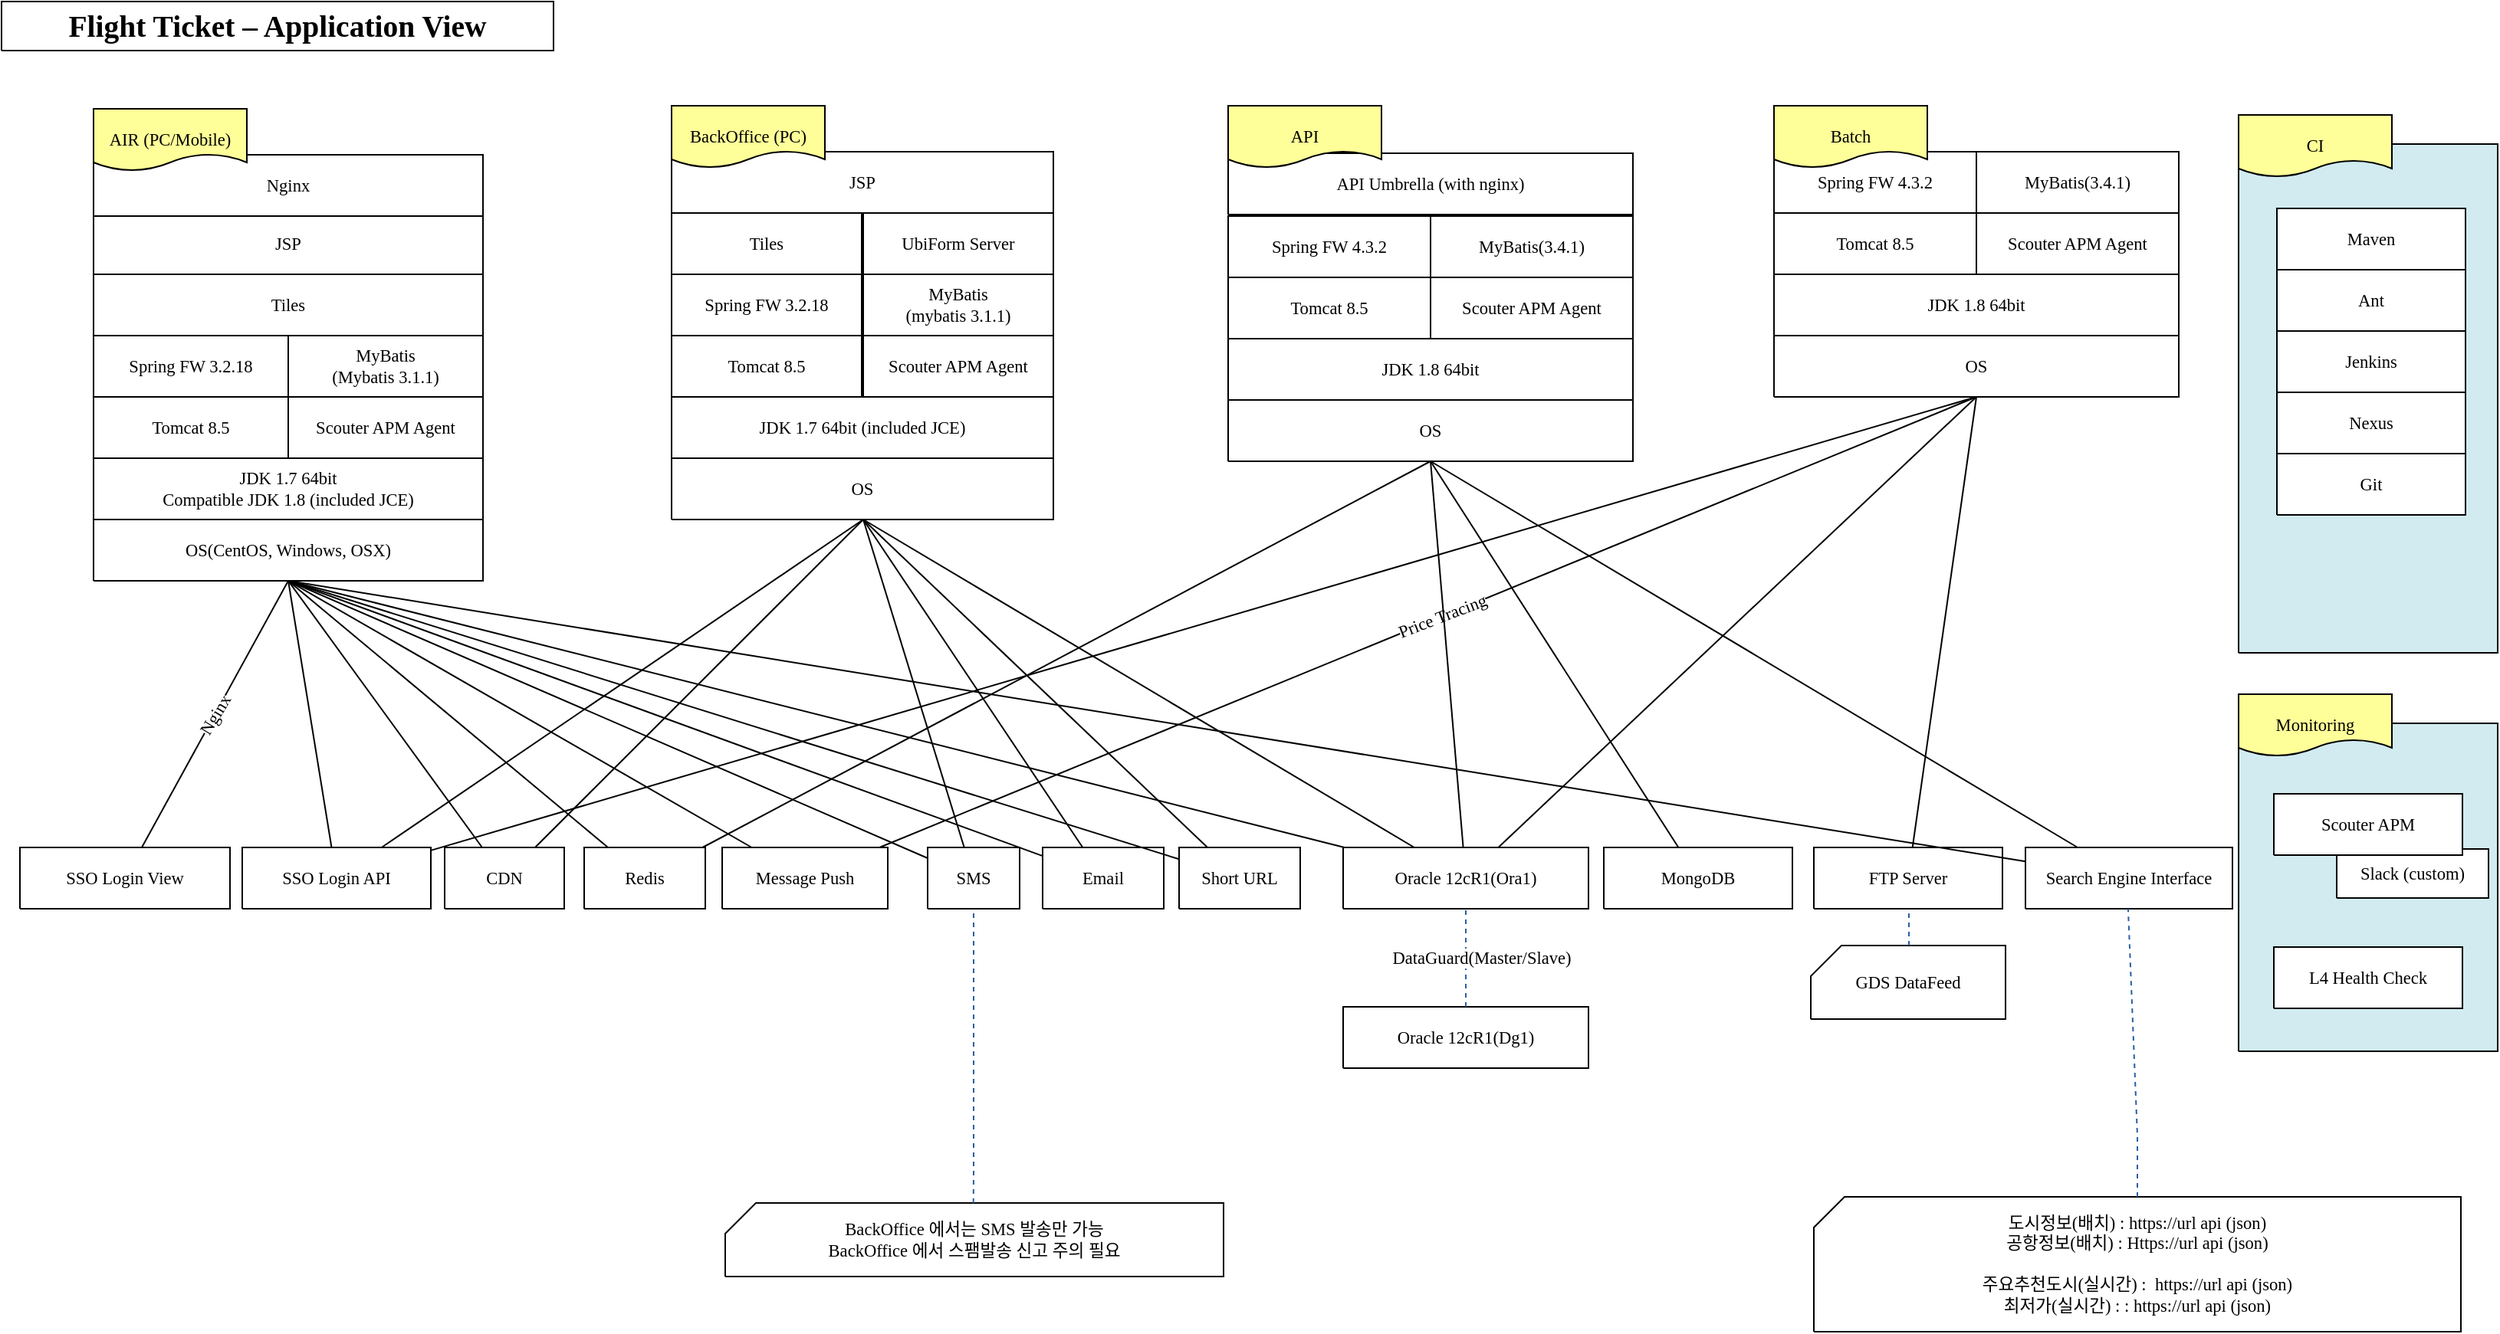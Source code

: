 <mxfile version="16.2.7" type="device" pages="2"><diagram id="nNwPJ_DcBZuj2a5jL9Vc" name="Application View"><mxGraphModel dx="1678" dy="905" grid="1" gridSize="10" guides="1" tooltips="1" connect="1" arrows="1" fold="1" page="1" pageScale="1" pageWidth="1654" pageHeight="1169" math="0" shadow="0"><root><mxCell id="0"/><mxCell id="1" parent="0"/><mxCell id="7NKzOAttowaaPojc46Zz-1" value="순서도" parent="0"/><mxCell id="7NKzOAttowaaPojc46Zz-2" value="&lt;div style=&quot;font-size: 1px&quot;&gt;&lt;/div&gt;" style="verticalAlign=middle;align=center;vsdxID=63;fillColor=#d1ebf1;gradientColor=none;shape=stencil(nZBLDoAgDERP0z3SIyjew0SURgSD+Lu9kMZoXLhwN9O+tukAlrNpJg1SzDH4QW/URgNYgZTkjA4UkwJUgGXng+6DX1zLfmoymdXo17xh5zmRJ6Q42BWCfc2oJfdAr+Yv+AP9Cb7OJ3H/2JG1HNGz/84klThPVCc=);strokeColor=#000000;spacingTop=-1;spacingBottom=-1;spacingLeft=-1;spacingRight=-1;labelBackgroundColor=none;rounded=0;html=1;whiteSpace=wrap;" parent="7NKzOAttowaaPojc46Zz-1" vertex="1"><mxGeometry x="1479" y="499" width="169" height="214" as="geometry"/></mxCell><mxCell id="7NKzOAttowaaPojc46Zz-3" value="&lt;div style=&quot;font-size: 1px&quot;&gt;&lt;/div&gt;" style="verticalAlign=middle;align=center;vsdxID=59;fillColor=#d1ebf1;gradientColor=none;shape=stencil(nZBLDoAgDERP0z3SIyjew0SURgSD+Lu9kMZoXLhwN9O+tukAlrNpJg1SzDH4QW/URgNYgZTkjA4UkwJUgGXng+6DX1zLfmoymdXo17xh5zmRJ6Q42BWCfc2oJfdAr+Yv+AP9Cb7OJ3H/2JG1HNGz/84klThPVCc=);strokeColor=#000000;spacingTop=-1;spacingBottom=-1;spacingLeft=-1;spacingRight=-1;labelBackgroundColor=none;rounded=0;html=1;whiteSpace=wrap;" parent="7NKzOAttowaaPojc46Zz-1" vertex="1"><mxGeometry x="1479" y="121" width="169" height="332" as="geometry"/></mxCell><mxCell id="7NKzOAttowaaPojc46Zz-4" value="&lt;div style=&quot;font-size: 1px&quot;&gt;&lt;font style=&quot;font-size:11.29px;font-family:NanumGothic;color:#000000;direction:ltr;letter-spacing:0px;line-height:120%;opacity:1&quot;&gt;Slack (custom)&lt;br/&gt;&lt;/font&gt;&lt;/div&gt;" style="verticalAlign=middle;align=center;vsdxID=50;fillColor=#FFFFFF;gradientColor=none;shape=stencil(nZBLDoAgDERP0z3SIyjew0SURgSD+Lu9kMZoXLhwN9O+tukAlrNpJg1SzDH4QW/URgNYgZTkjA4UkwJUgGXng+6DX1zLfmoymdXo17xh5zmRJ6Q42BWCfc2oJfdAr+Yv+AP9Cb7OJ3H/2JG1HNGz/84klThPVCc=);strokeColor=#000000;spacingTop=-1;spacingBottom=-1;spacingLeft=-1;spacingRight=-1;labelBackgroundColor=none;rounded=0;html=1;whiteSpace=wrap;" parent="7NKzOAttowaaPojc46Zz-1" vertex="1"><mxGeometry x="1543" y="581" width="99" height="32" as="geometry"/></mxCell><mxCell id="7NKzOAttowaaPojc46Zz-5" value="&lt;div style=&quot;font-size: 1px&quot;&gt;&lt;font style=&quot;font-size: 11.29px ; font-family: &amp;#34;nanumgothic&amp;#34; ; color: #000000 ; direction: ltr ; letter-spacing: 0px ; line-height: 120% ; opacity: 1&quot;&gt;MyBatis&lt;br&gt;(Mybatis 3.1.1)&lt;br&gt;&lt;/font&gt;&lt;/div&gt;" style="verticalAlign=middle;align=center;vsdxID=6;fillColor=#FFFFFF;gradientColor=none;shape=stencil(nZBLDoAgDERP0z3SIyjew0SURgSD+Lu9kMZoXLhwN9O+tukAlrNpJg1SzDH4QW/URgNYgZTkjA4UkwJUgGXng+6DX1zLfmoymdXo17xh5zmRJ6Q42BWCfc2oJfdAr+Yv+AP9Cb7OJ3H/2JG1HNGz/84klThPVCc=);strokeColor=#000000;spacingTop=-1;spacingBottom=-1;spacingLeft=-1;spacingRight=-1;labelBackgroundColor=none;rounded=0;html=1;whiteSpace=wrap;" parent="7NKzOAttowaaPojc46Zz-1" vertex="1"><mxGeometry x="207" y="246" width="127" height="40" as="geometry"/></mxCell><mxCell id="7NKzOAttowaaPojc46Zz-6" value="&lt;div style=&quot;font-size: 1px&quot;&gt;&lt;font style=&quot;font-size:11.29px;font-family:NanumGothic;color:#000000;direction:ltr;letter-spacing:0px;line-height:120%;opacity:1&quot;&gt;Spring FW 3.2.18&lt;br/&gt;&lt;/font&gt;&lt;/div&gt;" style="verticalAlign=middle;align=center;vsdxID=7;fillColor=#FFFFFF;gradientColor=none;shape=stencil(nZBLDoAgDERP0z3SIyjew0SURgSD+Lu9kMZoXLhwN9O+tukAlrNpJg1SzDH4QW/URgNYgZTkjA4UkwJUgGXng+6DX1zLfmoymdXo17xh5zmRJ6Q42BWCfc2oJfdAr+Yv+AP9Cb7OJ3H/2JG1HNGz/84klThPVCc=);strokeColor=#000000;spacingTop=-1;spacingBottom=-1;spacingLeft=-1;spacingRight=-1;labelBackgroundColor=none;rounded=0;html=1;whiteSpace=wrap;" parent="7NKzOAttowaaPojc46Zz-1" vertex="1"><mxGeometry x="80" y="246" width="127" height="40" as="geometry"/></mxCell><mxCell id="7NKzOAttowaaPojc46Zz-7" value="&lt;div style=&quot;font-size: 1px&quot;&gt;&lt;font style=&quot;font-size:11.29px;font-family:NanumGothic;color:#000000;direction:ltr;letter-spacing:0px;line-height:120%;opacity:1&quot;&gt;Tomcat 8.5&lt;br/&gt;&lt;/font&gt;&lt;/div&gt;" style="verticalAlign=middle;align=center;vsdxID=8;fillColor=#FFFFFF;gradientColor=none;shape=stencil(nZBLDoAgDERP0z3SIyjew0SURgSD+Lu9kMZoXLhwN9O+tukAlrNpJg1SzDH4QW/URgNYgZTkjA4UkwJUgGXng+6DX1zLfmoymdXo17xh5zmRJ6Q42BWCfc2oJfdAr+Yv+AP9Cb7OJ3H/2JG1HNGz/84klThPVCc=);strokeColor=#000000;spacingTop=-1;spacingBottom=-1;spacingLeft=-1;spacingRight=-1;labelBackgroundColor=none;rounded=0;html=1;whiteSpace=wrap;" parent="7NKzOAttowaaPojc46Zz-1" vertex="1"><mxGeometry x="80" y="286" width="127" height="40" as="geometry"/></mxCell><mxCell id="7NKzOAttowaaPojc46Zz-8" value="&lt;div style=&quot;font-size: 1px&quot;&gt;&lt;font style=&quot;font-size:11.29px;font-family:NanumGothic;color:#000000;direction:ltr;letter-spacing:0px;line-height:120%;opacity:1&quot;&gt;JDK 1.7 64bit&lt;br/&gt;Compatible JDK 1.8 (included JCE)&lt;br/&gt;&lt;/font&gt;&lt;/div&gt;" style="verticalAlign=middle;align=center;vsdxID=9;fillColor=#FFFFFF;gradientColor=none;shape=stencil(nZBLDoAgDERP0z3SIyjew0SURgSD+Lu9kMZoXLhwN9O+tukAlrNpJg1SzDH4QW/URgNYgZTkjA4UkwJUgGXng+6DX1zLfmoymdXo17xh5zmRJ6Q42BWCfc2oJfdAr+Yv+AP9Cb7OJ3H/2JG1HNGz/84klThPVCc=);strokeColor=#000000;spacingTop=-1;spacingBottom=-1;spacingLeft=-1;spacingRight=-1;labelBackgroundColor=none;rounded=0;html=1;whiteSpace=wrap;" parent="7NKzOAttowaaPojc46Zz-1" vertex="1"><mxGeometry x="80" y="326" width="254" height="40" as="geometry"/></mxCell><mxCell id="7NKzOAttowaaPojc46Zz-9" value="&lt;div style=&quot;font-size: 1px&quot;&gt;&lt;font style=&quot;font-size:11.29px;font-family:NanumGothic;color:#000000;direction:ltr;letter-spacing:0px;line-height:120%;opacity:1&quot;&gt;OS(CentOS, Windows, OSX)&lt;br/&gt;&lt;/font&gt;&lt;/div&gt;" style="verticalAlign=middle;align=center;vsdxID=10;fillColor=#FFFFFF;gradientColor=none;shape=stencil(nZBLDoAgDERP0z3SIyjew0SURgSD+Lu9kMZoXLhwN9O+tukAlrNpJg1SzDH4QW/URgNYgZTkjA4UkwJUgGXng+6DX1zLfmoymdXo17xh5zmRJ6Q42BWCfc2oJfdAr+Yv+AP9Cb7OJ3H/2JG1HNGz/84klThPVCc=);strokeColor=#000000;spacingTop=-1;spacingBottom=-1;spacingLeft=-1;spacingRight=-1;labelBackgroundColor=none;rounded=0;html=1;whiteSpace=wrap;" parent="7NKzOAttowaaPojc46Zz-1" vertex="1"><mxGeometry x="80" y="366" width="254" height="40" as="geometry"/></mxCell><mxCell id="7NKzOAttowaaPojc46Zz-10" value="&lt;div style=&quot;font-size: 1px&quot;&gt;&lt;font style=&quot;font-size: 11.29px ; font-family: &amp;#34;nanumgothic&amp;#34; ; color: #000000 ; direction: ltr ; letter-spacing: 0px ; line-height: 120% ; opacity: 1&quot;&gt;Scouter APM Agent&lt;br&gt;&lt;/font&gt;&lt;/div&gt;" style="verticalAlign=middle;align=center;vsdxID=11;fillColor=#FFFFFF;gradientColor=none;shape=stencil(nZBLDoAgDERP0z3SIyjew0SURgSD+Lu9kMZoXLhwN9O+tukAlrNpJg1SzDH4QW/URgNYgZTkjA4UkwJUgGXng+6DX1zLfmoymdXo17xh5zmRJ6Q42BWCfc2oJfdAr+Yv+AP9Cb7OJ3H/2JG1HNGz/84klThPVCc=);strokeColor=#000000;spacingTop=-1;spacingBottom=-1;spacingLeft=-1;spacingRight=-1;labelBackgroundColor=none;rounded=0;html=1;whiteSpace=wrap;" parent="7NKzOAttowaaPojc46Zz-1" vertex="1"><mxGeometry x="207" y="286" width="127" height="40" as="geometry"/></mxCell><mxCell id="7NKzOAttowaaPojc46Zz-11" value="&lt;div style=&quot;font-size: 1px&quot;&gt;&lt;font style=&quot;font-size:11.29px;font-family:NanumGothic;color:#000000;direction:ltr;letter-spacing:0px;line-height:120%;opacity:1&quot;&gt;JSP&lt;br/&gt;&lt;/font&gt;&lt;/div&gt;" style="verticalAlign=middle;align=center;vsdxID=12;fillColor=#FFFFFF;gradientColor=none;shape=stencil(nZBLDoAgDERP0z3SIyjew0SURgSD+Lu9kMZoXLhwN9O+tukAlrNpJg1SzDH4QW/URgNYgZTkjA4UkwJUgGXng+6DX1zLfmoymdXo17xh5zmRJ6Q42BWCfc2oJfdAr+Yv+AP9Cb7OJ3H/2JG1HNGz/84klThPVCc=);strokeColor=#000000;spacingTop=-1;spacingBottom=-1;spacingLeft=-1;spacingRight=-1;labelBackgroundColor=none;rounded=0;html=1;whiteSpace=wrap;" parent="7NKzOAttowaaPojc46Zz-1" vertex="1"><mxGeometry x="80" y="166" width="254" height="40" as="geometry"/></mxCell><mxCell id="7NKzOAttowaaPojc46Zz-12" value="&lt;div style=&quot;font-size: 1px&quot;&gt;&lt;font style=&quot;font-size:11.29px;font-family:NanumGothic;color:#000000;direction:ltr;letter-spacing:0px;line-height:120%;opacity:1&quot;&gt;Tiles&lt;br/&gt;&lt;/font&gt;&lt;/div&gt;" style="verticalAlign=middle;align=center;vsdxID=13;fillColor=#FFFFFF;gradientColor=none;shape=stencil(nZBLDoAgDERP0z3SIyjew0SURgSD+Lu9kMZoXLhwN9O+tukAlrNpJg1SzDH4QW/URgNYgZTkjA4UkwJUgGXng+6DX1zLfmoymdXo17xh5zmRJ6Q42BWCfc2oJfdAr+Yv+AP9Cb7OJ3H/2JG1HNGz/84klThPVCc=);strokeColor=#000000;spacingTop=-1;spacingBottom=-1;spacingLeft=-1;spacingRight=-1;labelBackgroundColor=none;rounded=0;html=1;whiteSpace=wrap;" parent="7NKzOAttowaaPojc46Zz-1" vertex="1"><mxGeometry x="80" y="206" width="254" height="40" as="geometry"/></mxCell><mxCell id="7NKzOAttowaaPojc46Zz-13" value="&lt;div style=&quot;font-size: 1px&quot;&gt;&lt;font style=&quot;font-size:11.29px;font-family:NanumGothic;color:#000000;direction:ltr;letter-spacing:0px;line-height:120%;opacity:1&quot;&gt;Oracle 12cR1(Ora1)&lt;br/&gt;&lt;/font&gt;&lt;/div&gt;" style="verticalAlign=middle;align=center;vsdxID=14;fillColor=#FFFFFF;gradientColor=none;shape=stencil(nZBLDoAgDERP0z3SIyjew0SURgSD+Lu9kMZoXLhwN9O+tukAlrNpJg1SzDH4QW/URgNYgZTkjA4UkwJUgGXng+6DX1zLfmoymdXo17xh5zmRJ6Q42BWCfc2oJfdAr+Yv+AP9Cb7OJ3H/2JG1HNGz/84klThPVCc=);strokeColor=#000000;spacingTop=-1;spacingBottom=-1;spacingLeft=-1;spacingRight=-1;labelBackgroundColor=none;rounded=0;html=1;whiteSpace=wrap;" parent="7NKzOAttowaaPojc46Zz-1" vertex="1"><mxGeometry x="895" y="580" width="160" height="40" as="geometry"/></mxCell><mxCell id="7NKzOAttowaaPojc46Zz-14" value="&lt;div style=&quot;font-size: 1px&quot;&gt;&lt;font style=&quot;font-size: 11.29px ; font-family: &amp;#34;nanumgothic&amp;#34; ; color: #000000 ; direction: ltr ; letter-spacing: 0px ; line-height: 120% ; opacity: 1&quot;&gt;MyBatis&lt;br&gt;(mybatis 3.1.1)&lt;br&gt;&lt;/font&gt;&lt;/div&gt;" style="verticalAlign=middle;align=center;vsdxID=27;fillColor=#FFFFFF;gradientColor=none;shape=stencil(nZBLDoAgDERP0z3SIyjew0SURgSD+Lu9kMZoXLhwN9O+tukAlrNpJg1SzDH4QW/URgNYgZTkjA4UkwJUgGXng+6DX1zLfmoymdXo17xh5zmRJ6Q42BWCfc2oJfdAr+Yv+AP9Cb7OJ3H/2JG1HNGz/84klThPVCc=);strokeColor=#000000;spacingTop=-1;spacingBottom=-1;spacingLeft=-1;spacingRight=-1;labelBackgroundColor=none;rounded=0;html=1;whiteSpace=wrap;" parent="7NKzOAttowaaPojc46Zz-1" vertex="1"><mxGeometry x="582" y="206" width="124" height="40" as="geometry"/></mxCell><mxCell id="7NKzOAttowaaPojc46Zz-15" value="&lt;div style=&quot;font-size: 1px&quot;&gt;&lt;font style=&quot;font-size:11.29px;font-family:NanumGothic;color:#000000;direction:ltr;letter-spacing:0px;line-height:120%;opacity:1&quot;&gt;Spring FW 3.2.18&lt;br/&gt;&lt;/font&gt;&lt;/div&gt;" style="verticalAlign=middle;align=center;vsdxID=28;fillColor=#FFFFFF;gradientColor=none;shape=stencil(nZBLDoAgDERP0z3SIyjew0SURgSD+Lu9kMZoXLhwN9O+tukAlrNpJg1SzDH4QW/URgNYgZTkjA4UkwJUgGXng+6DX1zLfmoymdXo17xh5zmRJ6Q42BWCfc2oJfdAr+Yv+AP9Cb7OJ3H/2JG1HNGz/84klThPVCc=);strokeColor=#000000;spacingTop=-1;spacingBottom=-1;spacingLeft=-1;spacingRight=-1;labelBackgroundColor=none;rounded=0;html=1;whiteSpace=wrap;" parent="7NKzOAttowaaPojc46Zz-1" vertex="1"><mxGeometry x="457" y="206" width="124" height="40" as="geometry"/></mxCell><mxCell id="7NKzOAttowaaPojc46Zz-16" value="&lt;div style=&quot;font-size: 1px&quot;&gt;&lt;font style=&quot;font-size:11.29px;font-family:NanumGothic;color:#000000;direction:ltr;letter-spacing:0px;line-height:120%;opacity:1&quot;&gt;Tomcat 8.5&lt;br/&gt;&lt;/font&gt;&lt;/div&gt;" style="verticalAlign=middle;align=center;vsdxID=29;fillColor=#FFFFFF;gradientColor=none;shape=stencil(nZBLDoAgDERP0z3SIyjew0SURgSD+Lu9kMZoXLhwN9O+tukAlrNpJg1SzDH4QW/URgNYgZTkjA4UkwJUgGXng+6DX1zLfmoymdXo17xh5zmRJ6Q42BWCfc2oJfdAr+Yv+AP9Cb7OJ3H/2JG1HNGz/84klThPVCc=);strokeColor=#000000;spacingTop=-1;spacingBottom=-1;spacingLeft=-1;spacingRight=-1;labelBackgroundColor=none;rounded=0;html=1;whiteSpace=wrap;" parent="7NKzOAttowaaPojc46Zz-1" vertex="1"><mxGeometry x="457" y="246" width="124" height="40" as="geometry"/></mxCell><mxCell id="7NKzOAttowaaPojc46Zz-17" value="&lt;div style=&quot;font-size: 1px&quot;&gt;&lt;font style=&quot;font-size:11.29px;font-family:NanumGothic;color:#000000;direction:ltr;letter-spacing:0px;line-height:120%;opacity:1&quot;&gt;JDK 1.7 64bit (included JCE)&lt;br/&gt;&lt;/font&gt;&lt;/div&gt;" style="verticalAlign=middle;align=center;vsdxID=30;fillColor=#FFFFFF;gradientColor=none;shape=stencil(nZBLDoAgDERP0z3SIyjew0SURgSD+Lu9kMZoXLhwN9O+tukAlrNpJg1SzDH4QW/URgNYgZTkjA4UkwJUgGXng+6DX1zLfmoymdXo17xh5zmRJ6Q42BWCfc2oJfdAr+Yv+AP9Cb7OJ3H/2JG1HNGz/84klThPVCc=);strokeColor=#000000;spacingTop=-1;spacingBottom=-1;spacingLeft=-1;spacingRight=-1;labelBackgroundColor=none;rounded=0;html=1;whiteSpace=wrap;" parent="7NKzOAttowaaPojc46Zz-1" vertex="1"><mxGeometry x="457" y="286" width="249" height="40" as="geometry"/></mxCell><mxCell id="7NKzOAttowaaPojc46Zz-18" value="&lt;div style=&quot;font-size: 1px&quot;&gt;&lt;font style=&quot;font-size:11.29px;font-family:NanumGothic;color:#000000;direction:ltr;letter-spacing:0px;line-height:120%;opacity:1&quot;&gt;OS&lt;br/&gt;&lt;/font&gt;&lt;/div&gt;" style="verticalAlign=middle;align=center;vsdxID=31;fillColor=#FFFFFF;gradientColor=none;shape=stencil(nZBLDoAgDERP0z3SIyjew0SURgSD+Lu9kMZoXLhwN9O+tukAlrNpJg1SzDH4QW/URgNYgZTkjA4UkwJUgGXng+6DX1zLfmoymdXo17xh5zmRJ6Q42BWCfc2oJfdAr+Yv+AP9Cb7OJ3H/2JG1HNGz/84klThPVCc=);strokeColor=#000000;spacingTop=-1;spacingBottom=-1;spacingLeft=-1;spacingRight=-1;labelBackgroundColor=none;rounded=0;html=1;whiteSpace=wrap;" parent="7NKzOAttowaaPojc46Zz-1" vertex="1"><mxGeometry x="457" y="326" width="249" height="40" as="geometry"/></mxCell><mxCell id="7NKzOAttowaaPojc46Zz-19" value="&lt;div style=&quot;font-size: 1px&quot;&gt;&lt;font style=&quot;font-size: 11.29px ; font-family: &amp;#34;nanumgothic&amp;#34; ; color: #000000 ; direction: ltr ; letter-spacing: 0px ; line-height: 120% ; opacity: 1&quot;&gt;Scouter APM Agent&lt;br&gt;&lt;/font&gt;&lt;/div&gt;" style="verticalAlign=middle;align=center;vsdxID=32;fillColor=#FFFFFF;gradientColor=none;shape=stencil(nZBLDoAgDERP0z3SIyjew0SURgSD+Lu9kMZoXLhwN9O+tukAlrNpJg1SzDH4QW/URgNYgZTkjA4UkwJUgGXng+6DX1zLfmoymdXo17xh5zmRJ6Q42BWCfc2oJfdAr+Yv+AP9Cb7OJ3H/2JG1HNGz/84klThPVCc=);strokeColor=#000000;spacingTop=-1;spacingBottom=-1;spacingLeft=-1;spacingRight=-1;labelBackgroundColor=none;rounded=0;html=1;whiteSpace=wrap;" parent="7NKzOAttowaaPojc46Zz-1" vertex="1"><mxGeometry x="582" y="246" width="124" height="40" as="geometry"/></mxCell><mxCell id="7NKzOAttowaaPojc46Zz-20" value="&lt;div style=&quot;font-size: 1px&quot;&gt;&lt;font style=&quot;font-size:11.29px;font-family:NanumGothic;color:#000000;direction:ltr;letter-spacing:0px;line-height:120%;opacity:1&quot;&gt;JSP&lt;br/&gt;&lt;/font&gt;&lt;/div&gt;" style="verticalAlign=middle;align=center;vsdxID=33;fillColor=#FFFFFF;gradientColor=none;shape=stencil(nZBLDoAgDERP0z3SIyjew0SURgSD+Lu9kMZoXLhwN9O+tukAlrNpJg1SzDH4QW/URgNYgZTkjA4UkwJUgGXng+6DX1zLfmoymdXo17xh5zmRJ6Q42BWCfc2oJfdAr+Yv+AP9Cb7OJ3H/2JG1HNGz/84klThPVCc=);strokeColor=#000000;spacingTop=-1;spacingBottom=-1;spacingLeft=-1;spacingRight=-1;labelBackgroundColor=none;rounded=0;html=1;whiteSpace=wrap;" parent="7NKzOAttowaaPojc46Zz-1" vertex="1"><mxGeometry x="457" y="126" width="249" height="40" as="geometry"/></mxCell><mxCell id="7NKzOAttowaaPojc46Zz-21" value="&lt;div style=&quot;font-size: 1px&quot;&gt;&lt;font style=&quot;font-size:11.29px;font-family:NanumGothic;color:#000000;direction:ltr;letter-spacing:0px;line-height:120%;opacity:1&quot;&gt;Tiles&lt;br/&gt;&lt;/font&gt;&lt;/div&gt;" style="verticalAlign=middle;align=center;vsdxID=34;fillColor=#FFFFFF;gradientColor=none;shape=stencil(nZBLDoAgDERP0z3SIyjew0SURgSD+Lu9kMZoXLhwN9O+tukAlrNpJg1SzDH4QW/URgNYgZTkjA4UkwJUgGXng+6DX1zLfmoymdXo17xh5zmRJ6Q42BWCfc2oJfdAr+Yv+AP9Cb7OJ3H/2JG1HNGz/84klThPVCc=);strokeColor=#000000;spacingTop=-1;spacingBottom=-1;spacingLeft=-1;spacingRight=-1;labelBackgroundColor=none;rounded=0;html=1;whiteSpace=wrap;" parent="7NKzOAttowaaPojc46Zz-1" vertex="1"><mxGeometry x="457" y="166" width="124" height="40" as="geometry"/></mxCell><mxCell id="7NKzOAttowaaPojc46Zz-22" value="&lt;div style=&quot;font-size: 1px&quot;&gt;&lt;font style=&quot;font-size: 11.29px ; font-family: &amp;#34;nanumgothic&amp;#34; ; color: #000000 ; direction: ltr ; letter-spacing: 0px ; line-height: 120% ; opacity: 1&quot;&gt;BackOffice (PC)&lt;br&gt;&lt;/font&gt;&lt;/div&gt;" style="verticalAlign=middle;align=center;vsdxID=35;fillColor=#ffff99;gradientColor=none;shape=stencil(tZLBDoIwDIafZseZsQX0jvoeiwxYnBvppuDbu1mMgOFC4q3t/7X9l5WI0reyU4QzH8BdVa+r0BJxJJxr2yrQIUZEnIgoaweqAXe3FeadTGSKbu6RJgzYx1IHZ0/MDvtd/i6ckTXarrJsHczYZnTpQMIlijDSBWoMRjor+Ih/5uUr49hA5aA9BRdk0M7OXmQkNIrGVbQ2splJvleq+ylvNPdnb9nUWwy+f15rY/BkpvryRmIJ70ucXg==);strokeColor=#000000;spacingTop=-1;spacingBottom=-1;spacingLeft=-1;spacingRight=-1;labelBackgroundColor=none;rounded=0;html=1;whiteSpace=wrap;" parent="7NKzOAttowaaPojc46Zz-1" vertex="1"><mxGeometry x="457" y="96" width="100" height="40" as="geometry"/></mxCell><mxCell id="7NKzOAttowaaPojc46Zz-23" value="&lt;div style=&quot;font-size: 1px&quot;&gt;&lt;font style=&quot;font-size:11.29px;font-family:NanumGothic;color:#000000;direction:ltr;letter-spacing:0px;line-height:120%;opacity:1&quot;&gt;MyBatis(3.4.1)&lt;br/&gt;&lt;/font&gt;&lt;/div&gt;" style="verticalAlign=middle;align=center;vsdxID=38;fillColor=#FFFFFF;gradientColor=none;shape=stencil(nZBLDoAgDERP0z3SIyjew0SURgSD+Lu9kMZoXLhwN9O+tukAlrNpJg1SzDH4QW/URgNYgZTkjA4UkwJUgGXng+6DX1zLfmoymdXo17xh5zmRJ6Q42BWCfc2oJfdAr+Yv+AP9Cb7OJ3H/2JG1HNGz/84klThPVCc=);strokeColor=#000000;spacingTop=-1;spacingBottom=-1;spacingLeft=-1;spacingRight=-1;labelBackgroundColor=none;rounded=0;html=1;whiteSpace=wrap;" parent="7NKzOAttowaaPojc46Zz-1" vertex="1"><mxGeometry x="952" y="168" width="132" height="40" as="geometry"/></mxCell><mxCell id="7NKzOAttowaaPojc46Zz-24" value="&lt;div style=&quot;font-size: 1px&quot;&gt;&lt;font style=&quot;font-size:11.29px;font-family:NanumGothic;color:#000000;direction:ltr;letter-spacing:0px;line-height:120%;opacity:1&quot;&gt;Spring FW 4.3.2&lt;br/&gt;&lt;/font&gt;&lt;/div&gt;" style="verticalAlign=middle;align=center;vsdxID=39;fillColor=#FFFFFF;gradientColor=none;shape=stencil(nZBLDoAgDERP0z3SIyjew0SURgSD+Lu9kMZoXLhwN9O+tukAlrNpJg1SzDH4QW/URgNYgZTkjA4UkwJUgGXng+6DX1zLfmoymdXo17xh5zmRJ6Q42BWCfc2oJfdAr+Yv+AP9Cb7OJ3H/2JG1HNGz/84klThPVCc=);strokeColor=#000000;spacingTop=-1;spacingBottom=-1;spacingLeft=-1;spacingRight=-1;labelBackgroundColor=none;rounded=0;html=1;whiteSpace=wrap;" parent="7NKzOAttowaaPojc46Zz-1" vertex="1"><mxGeometry x="820" y="168" width="132" height="40" as="geometry"/></mxCell><mxCell id="7NKzOAttowaaPojc46Zz-25" value="&lt;div style=&quot;font-size: 1px&quot;&gt;&lt;font style=&quot;font-size:11.29px;font-family:NanumGothic;color:#000000;direction:ltr;letter-spacing:0px;line-height:120%;opacity:1&quot;&gt;Tomcat 8.5&lt;br/&gt;&lt;/font&gt;&lt;/div&gt;" style="verticalAlign=middle;align=center;vsdxID=40;fillColor=#FFFFFF;gradientColor=none;shape=stencil(nZBLDoAgDERP0z3SIyjew0SURgSD+Lu9kMZoXLhwN9O+tukAlrNpJg1SzDH4QW/URgNYgZTkjA4UkwJUgGXng+6DX1zLfmoymdXo17xh5zmRJ6Q42BWCfc2oJfdAr+Yv+AP9Cb7OJ3H/2JG1HNGz/84klThPVCc=);strokeColor=#000000;spacingTop=-1;spacingBottom=-1;spacingLeft=-1;spacingRight=-1;labelBackgroundColor=none;rounded=0;html=1;whiteSpace=wrap;" parent="7NKzOAttowaaPojc46Zz-1" vertex="1"><mxGeometry x="820" y="208" width="132" height="40" as="geometry"/></mxCell><mxCell id="7NKzOAttowaaPojc46Zz-26" value="&lt;div style=&quot;font-size: 1px&quot;&gt;&lt;font style=&quot;font-size:11.29px;font-family:NanumGothic;color:#000000;direction:ltr;letter-spacing:0px;line-height:120%;opacity:1&quot;&gt;JDK 1.8 64bit&lt;br/&gt;&lt;/font&gt;&lt;/div&gt;" style="verticalAlign=middle;align=center;vsdxID=41;fillColor=#FFFFFF;gradientColor=none;shape=stencil(nZBLDoAgDERP0z3SIyjew0SURgSD+Lu9kMZoXLhwN9O+tukAlrNpJg1SzDH4QW/URgNYgZTkjA4UkwJUgGXng+6DX1zLfmoymdXo17xh5zmRJ6Q42BWCfc2oJfdAr+Yv+AP9Cb7OJ3H/2JG1HNGz/84klThPVCc=);strokeColor=#000000;spacingTop=-1;spacingBottom=-1;spacingLeft=-1;spacingRight=-1;labelBackgroundColor=none;rounded=0;html=1;whiteSpace=wrap;" parent="7NKzOAttowaaPojc46Zz-1" vertex="1"><mxGeometry x="820" y="248" width="264" height="40" as="geometry"/></mxCell><mxCell id="7NKzOAttowaaPojc46Zz-27" value="&lt;div style=&quot;font-size: 1px&quot;&gt;&lt;font style=&quot;font-size:11.29px;font-family:NanumGothic;color:#000000;direction:ltr;letter-spacing:0px;line-height:120%;opacity:1&quot;&gt;OS&lt;br/&gt;&lt;/font&gt;&lt;/div&gt;" style="verticalAlign=middle;align=center;vsdxID=42;fillColor=#FFFFFF;gradientColor=none;shape=stencil(nZBLDoAgDERP0z3SIyjew0SURgSD+Lu9kMZoXLhwN9O+tukAlrNpJg1SzDH4QW/URgNYgZTkjA4UkwJUgGXng+6DX1zLfmoymdXo17xh5zmRJ6Q42BWCfc2oJfdAr+Yv+AP9Cb7OJ3H/2JG1HNGz/84klThPVCc=);strokeColor=#000000;spacingTop=-1;spacingBottom=-1;spacingLeft=-1;spacingRight=-1;labelBackgroundColor=none;rounded=0;html=1;whiteSpace=wrap;" parent="7NKzOAttowaaPojc46Zz-1" vertex="1"><mxGeometry x="820" y="288" width="264" height="40" as="geometry"/></mxCell><mxCell id="7NKzOAttowaaPojc46Zz-28" value="&lt;div style=&quot;font-size: 1px&quot;&gt;&lt;font style=&quot;font-size: 11.29px ; font-family: &amp;#34;nanumgothic&amp;#34; ; color: #000000 ; direction: ltr ; letter-spacing: 0px ; line-height: 120% ; opacity: 1&quot;&gt;Scouter APM Agent&lt;br&gt;&lt;/font&gt;&lt;/div&gt;" style="verticalAlign=middle;align=center;vsdxID=43;fillColor=#FFFFFF;gradientColor=none;shape=stencil(nZBLDoAgDERP0z3SIyjew0SURgSD+Lu9kMZoXLhwN9O+tukAlrNpJg1SzDH4QW/URgNYgZTkjA4UkwJUgGXng+6DX1zLfmoymdXo17xh5zmRJ6Q42BWCfc2oJfdAr+Yv+AP9Cb7OJ3H/2JG1HNGz/84klThPVCc=);strokeColor=#000000;spacingTop=-1;spacingBottom=-1;spacingLeft=-1;spacingRight=-1;labelBackgroundColor=none;rounded=0;html=1;whiteSpace=wrap;" parent="7NKzOAttowaaPojc46Zz-1" vertex="1"><mxGeometry x="952" y="208" width="132" height="40" as="geometry"/></mxCell><mxCell id="7NKzOAttowaaPojc46Zz-29" value="&lt;div style=&quot;font-size: 1px&quot;&gt;&lt;font style=&quot;font-size:11.29px;font-family:NanumGothic;color:#000000;direction:ltr;letter-spacing:0px;line-height:120%;opacity:1&quot;&gt;UbiForm Server&lt;br/&gt;&lt;/font&gt;&lt;/div&gt;" style="verticalAlign=middle;align=center;vsdxID=55;fillColor=#FFFFFF;gradientColor=none;shape=stencil(nZBLDoAgDERP0z3SIyjew0SURgSD+Lu9kMZoXLhwN9O+tukAlrNpJg1SzDH4QW/URgNYgZTkjA4UkwJUgGXng+6DX1zLfmoymdXo17xh5zmRJ6Q42BWCfc2oJfdAr+Yv+AP9Cb7OJ3H/2JG1HNGz/84klThPVCc=);strokeColor=#000000;spacingTop=-1;spacingBottom=-1;spacingLeft=-1;spacingRight=-1;labelBackgroundColor=none;rounded=0;html=1;whiteSpace=wrap;" parent="7NKzOAttowaaPojc46Zz-1" vertex="1"><mxGeometry x="582" y="166" width="124" height="40" as="geometry"/></mxCell><mxCell id="7NKzOAttowaaPojc46Zz-31" value="&lt;div style=&quot;font-size: 1px&quot;&gt;&lt;font style=&quot;font-size: 19.76px ; font-family: &amp;#34;nanumgothic&amp;#34; ; color: #000000 ; direction: ltr ; letter-spacing: 0px ; line-height: 120% ; opacity: 1&quot;&gt;&lt;b&gt;Flight Ticket – Application View&lt;br&gt;&lt;/b&gt;&lt;/font&gt;&lt;/div&gt;" style="verticalAlign=middle;align=center;vsdxID=107;fillColor=none;gradientColor=none;shape=stencil(nZBLDoAgDERP0z3SIyjew0SURgSD+Lu9kMZoXLhwN9O+tukAlrNpJg1SzDH4QW/URgNYgZTkjA4UkwJUgGXng+6DX1zLfmoymdXo17xh5zmRJ6Q42BWCfc2oJfdAr+Yv+AP9Cb7OJ3H/2JG1HNGz/84klThPVCc=);strokeColor=#000000;spacingTop=-1;spacingBottom=-1;spacingLeft=-1;spacingRight=-1;labelBackgroundColor=none;rounded=0;html=1;whiteSpace=wrap;" parent="7NKzOAttowaaPojc46Zz-1" vertex="1"><mxGeometry x="20" y="28" width="360" height="32" as="geometry"/></mxCell><mxCell id="7NKzOAttowaaPojc46Zz-32" value="&lt;div style=&quot;font-size: 1px&quot;&gt;&lt;font style=&quot;font-size:11.29px;font-family:NanumGothic;color:#000000;direction:ltr;letter-spacing:0px;line-height:120%;opacity:1&quot;&gt;Redis&lt;br/&gt;&lt;/font&gt;&lt;/div&gt;" style="verticalAlign=middle;align=center;vsdxID=109;fillColor=#FFFFFF;gradientColor=none;shape=stencil(nZBLDoAgDERP0z3SIyjew0SURgSD+Lu9kMZoXLhwN9O+tukAlrNpJg1SzDH4QW/URgNYgZTkjA4UkwJUgGXng+6DX1zLfmoymdXo17xh5zmRJ6Q42BWCfc2oJfdAr+Yv+AP9Cb7OJ3H/2JG1HNGz/84klThPVCc=);strokeColor=#000000;spacingTop=-1;spacingBottom=-1;spacingLeft=-1;spacingRight=-1;labelBackgroundColor=none;rounded=0;html=1;whiteSpace=wrap;" parent="7NKzOAttowaaPojc46Zz-1" vertex="1"><mxGeometry x="400" y="580" width="79" height="40" as="geometry"/></mxCell><mxCell id="7NKzOAttowaaPojc46Zz-33" value="&lt;div style=&quot;font-size: 1px&quot;&gt;&lt;font style=&quot;font-size:11.29px;font-family:NanumGothic;color:#000000;direction:ltr;letter-spacing:0px;line-height:120%;opacity:1&quot;&gt;API Umbrella (with nginx)&lt;br/&gt;&lt;/font&gt;&lt;/div&gt;" style="verticalAlign=middle;align=center;vsdxID=112;fillColor=#FFFFFF;gradientColor=none;shape=stencil(nZBLDoAgDERP0z3SIyjew0SURgSD+Lu9kMZoXLhwN9O+tukAlrNpJg1SzDH4QW/URgNYgZTkjA4UkwJUgGXng+6DX1zLfmoymdXo17xh5zmRJ6Q42BWCfc2oJfdAr+Yv+AP9Cb7OJ3H/2JG1HNGz/84klThPVCc=);strokeColor=#000000;spacingTop=-1;spacingBottom=-1;spacingLeft=-1;spacingRight=-1;labelBackgroundColor=none;rounded=0;html=1;whiteSpace=wrap;" parent="7NKzOAttowaaPojc46Zz-1" vertex="1"><mxGeometry x="820" y="127" width="264" height="40" as="geometry"/></mxCell><mxCell id="7NKzOAttowaaPojc46Zz-34" value="&lt;div style=&quot;font-size: 1px&quot;&gt;&lt;font style=&quot;font-size:11.29px;font-family:NanumGothic;color:#000000;direction:ltr;letter-spacing:0px;line-height:120%;opacity:1&quot;&gt;API&lt;br/&gt;&lt;/font&gt;&lt;/div&gt;" style="verticalAlign=middle;align=center;vsdxID=46;fillColor=#ffff99;gradientColor=none;shape=stencil(tZLBDoIwDIafZseZsQX0jvoeiwxYnBvppuDbu1mMgOFC4q3t/7X9l5WI0reyU4QzH8BdVa+r0BJxJJxr2yrQIUZEnIgoaweqAXe3FeadTGSKbu6RJgzYx1IHZ0/MDvtd/i6ckTXarrJsHczYZnTpQMIlijDSBWoMRjor+Ih/5uUr49hA5aA9BRdk0M7OXmQkNIrGVbQ2splJvleq+ylvNPdnb9nUWwy+f15rY/BkpvryRmIJ70ucXg==);strokeColor=#000000;spacingTop=-1;spacingBottom=-1;spacingLeft=-1;spacingRight=-1;labelBackgroundColor=none;rounded=0;html=1;whiteSpace=wrap;" parent="7NKzOAttowaaPojc46Zz-1" vertex="1"><mxGeometry x="820" y="96" width="100" height="40" as="geometry"/></mxCell><mxCell id="7NKzOAttowaaPojc46Zz-35" value="&lt;div style=&quot;font-size: 1px&quot;&gt;&lt;font style=&quot;font-size:11.29px;font-family:NanumGothic;color:#000000;direction:ltr;letter-spacing:0px;line-height:120%;opacity:1&quot;&gt;Nginx&lt;br/&gt;&lt;/font&gt;&lt;/div&gt;" style="verticalAlign=middle;align=center;vsdxID=113;fillColor=#FFFFFF;gradientColor=none;shape=stencil(nZBLDoAgDERP0z3SIyjew0SURgSD+Lu9kMZoXLhwN9O+tukAlrNpJg1SzDH4QW/URgNYgZTkjA4UkwJUgGXng+6DX1zLfmoymdXo17xh5zmRJ6Q42BWCfc2oJfdAr+Yv+AP9Cb7OJ3H/2JG1HNGz/84klThPVCc=);strokeColor=#000000;spacingTop=-1;spacingBottom=-1;spacingLeft=-1;spacingRight=-1;labelBackgroundColor=none;rounded=0;html=1;whiteSpace=wrap;" parent="7NKzOAttowaaPojc46Zz-1" vertex="1"><mxGeometry x="80" y="128" width="254" height="40" as="geometry"/></mxCell><mxCell id="7NKzOAttowaaPojc46Zz-36" value="&lt;div style=&quot;font-size: 1px&quot;&gt;&lt;font style=&quot;font-size:11.29px;font-family:NanumGothic;color:#000000;direction:ltr;letter-spacing:0px;line-height:120%;opacity:1&quot;&gt;MyBatis(3.4.1)&lt;br/&gt;&lt;/font&gt;&lt;/div&gt;" style="verticalAlign=middle;align=center;vsdxID=114;fillColor=#FFFFFF;gradientColor=none;shape=stencil(nZBLDoAgDERP0z3SIyjew0SURgSD+Lu9kMZoXLhwN9O+tukAlrNpJg1SzDH4QW/URgNYgZTkjA4UkwJUgGXng+6DX1zLfmoymdXo17xh5zmRJ6Q42BWCfc2oJfdAr+Yv+AP9Cb7OJ3H/2JG1HNGz/84klThPVCc=);strokeColor=#000000;spacingTop=-1;spacingBottom=-1;spacingLeft=-1;spacingRight=-1;labelBackgroundColor=none;rounded=0;html=1;whiteSpace=wrap;" parent="7NKzOAttowaaPojc46Zz-1" vertex="1"><mxGeometry x="1308" y="126" width="132" height="40" as="geometry"/></mxCell><mxCell id="7NKzOAttowaaPojc46Zz-37" value="&lt;div style=&quot;font-size: 1px&quot;&gt;&lt;font style=&quot;font-size:11.29px;font-family:NanumGothic;color:#000000;direction:ltr;letter-spacing:0px;line-height:120%;opacity:1&quot;&gt;Spring FW 4.3.2&lt;br/&gt;&lt;/font&gt;&lt;/div&gt;" style="verticalAlign=middle;align=center;vsdxID=115;fillColor=#FFFFFF;gradientColor=none;shape=stencil(nZBLDoAgDERP0z3SIyjew0SURgSD+Lu9kMZoXLhwN9O+tukAlrNpJg1SzDH4QW/URgNYgZTkjA4UkwJUgGXng+6DX1zLfmoymdXo17xh5zmRJ6Q42BWCfc2oJfdAr+Yv+AP9Cb7OJ3H/2JG1HNGz/84klThPVCc=);strokeColor=#000000;spacingTop=-1;spacingBottom=-1;spacingLeft=-1;spacingRight=-1;labelBackgroundColor=none;rounded=0;html=1;whiteSpace=wrap;" parent="7NKzOAttowaaPojc46Zz-1" vertex="1"><mxGeometry x="1176" y="126" width="132" height="40" as="geometry"/></mxCell><mxCell id="7NKzOAttowaaPojc46Zz-38" value="&lt;div style=&quot;font-size: 1px&quot;&gt;&lt;font style=&quot;font-size:11.29px;font-family:NanumGothic;color:#000000;direction:ltr;letter-spacing:0px;line-height:120%;opacity:1&quot;&gt;Tomcat 8.5&lt;br/&gt;&lt;/font&gt;&lt;/div&gt;" style="verticalAlign=middle;align=center;vsdxID=116;fillColor=#FFFFFF;gradientColor=none;shape=stencil(nZBLDoAgDERP0z3SIyjew0SURgSD+Lu9kMZoXLhwN9O+tukAlrNpJg1SzDH4QW/URgNYgZTkjA4UkwJUgGXng+6DX1zLfmoymdXo17xh5zmRJ6Q42BWCfc2oJfdAr+Yv+AP9Cb7OJ3H/2JG1HNGz/84klThPVCc=);strokeColor=#000000;spacingTop=-1;spacingBottom=-1;spacingLeft=-1;spacingRight=-1;labelBackgroundColor=none;rounded=0;html=1;whiteSpace=wrap;" parent="7NKzOAttowaaPojc46Zz-1" vertex="1"><mxGeometry x="1176" y="166" width="132" height="40" as="geometry"/></mxCell><mxCell id="7NKzOAttowaaPojc46Zz-39" value="&lt;div style=&quot;font-size: 1px&quot;&gt;&lt;font style=&quot;font-size:11.29px;font-family:NanumGothic;color:#000000;direction:ltr;letter-spacing:0px;line-height:120%;opacity:1&quot;&gt;JDK 1.8 64bit&lt;br/&gt;&lt;/font&gt;&lt;/div&gt;" style="verticalAlign=middle;align=center;vsdxID=117;fillColor=#FFFFFF;gradientColor=none;shape=stencil(nZBLDoAgDERP0z3SIyjew0SURgSD+Lu9kMZoXLhwN9O+tukAlrNpJg1SzDH4QW/URgNYgZTkjA4UkwJUgGXng+6DX1zLfmoymdXo17xh5zmRJ6Q42BWCfc2oJfdAr+Yv+AP9Cb7OJ3H/2JG1HNGz/84klThPVCc=);strokeColor=#000000;spacingTop=-1;spacingBottom=-1;spacingLeft=-1;spacingRight=-1;labelBackgroundColor=none;rounded=0;html=1;whiteSpace=wrap;" parent="7NKzOAttowaaPojc46Zz-1" vertex="1"><mxGeometry x="1176" y="206" width="264" height="40" as="geometry"/></mxCell><mxCell id="7NKzOAttowaaPojc46Zz-40" value="&lt;div style=&quot;font-size: 1px&quot;&gt;&lt;font style=&quot;font-size:11.29px;font-family:NanumGothic;color:#000000;direction:ltr;letter-spacing:0px;line-height:120%;opacity:1&quot;&gt;OS&lt;br/&gt;&lt;/font&gt;&lt;/div&gt;" style="verticalAlign=middle;align=center;vsdxID=118;fillColor=#FFFFFF;gradientColor=none;shape=stencil(nZBLDoAgDERP0z3SIyjew0SURgSD+Lu9kMZoXLhwN9O+tukAlrNpJg1SzDH4QW/URgNYgZTkjA4UkwJUgGXng+6DX1zLfmoymdXo17xh5zmRJ6Q42BWCfc2oJfdAr+Yv+AP9Cb7OJ3H/2JG1HNGz/84klThPVCc=);strokeColor=#000000;spacingTop=-1;spacingBottom=-1;spacingLeft=-1;spacingRight=-1;labelBackgroundColor=none;rounded=0;html=1;whiteSpace=wrap;" parent="7NKzOAttowaaPojc46Zz-1" vertex="1"><mxGeometry x="1176" y="246" width="264" height="40" as="geometry"/></mxCell><mxCell id="7NKzOAttowaaPojc46Zz-41" value="&lt;div style=&quot;font-size: 1px&quot;&gt;&lt;font style=&quot;font-size: 11.29px ; font-family: &amp;#34;nanumgothic&amp;#34; ; color: #000000 ; direction: ltr ; letter-spacing: 0px ; line-height: 120% ; opacity: 1&quot;&gt;Scouter APM Agent&lt;br&gt;&lt;/font&gt;&lt;/div&gt;" style="verticalAlign=middle;align=center;vsdxID=119;fillColor=#FFFFFF;gradientColor=none;shape=stencil(nZBLDoAgDERP0z3SIyjew0SURgSD+Lu9kMZoXLhwN9O+tukAlrNpJg1SzDH4QW/URgNYgZTkjA4UkwJUgGXng+6DX1zLfmoymdXo17xh5zmRJ6Q42BWCfc2oJfdAr+Yv+AP9Cb7OJ3H/2JG1HNGz/84klThPVCc=);strokeColor=#000000;spacingTop=-1;spacingBottom=-1;spacingLeft=-1;spacingRight=-1;labelBackgroundColor=none;rounded=0;html=1;whiteSpace=wrap;" parent="7NKzOAttowaaPojc46Zz-1" vertex="1"><mxGeometry x="1308" y="166" width="132" height="40" as="geometry"/></mxCell><mxCell id="7NKzOAttowaaPojc46Zz-42" value="&lt;div style=&quot;font-size: 1px&quot;&gt;&lt;font style=&quot;font-size:11.29px;font-family:NanumGothic;color:#000000;direction:ltr;letter-spacing:0px;line-height:120%;opacity:1&quot;&gt;Batch&lt;br/&gt;&lt;/font&gt;&lt;/div&gt;" style="verticalAlign=middle;align=center;vsdxID=123;fillColor=#ffff99;gradientColor=none;shape=stencil(tZLBDoIwDIafZseZsQX0jvoeiwxYnBvppuDbu1mMgOFC4q3t/7X9l5WI0reyU4QzH8BdVa+r0BJxJJxr2yrQIUZEnIgoaweqAXe3FeadTGSKbu6RJgzYx1IHZ0/MDvtd/i6ckTXarrJsHczYZnTpQMIlijDSBWoMRjor+Ih/5uUr49hA5aA9BRdk0M7OXmQkNIrGVbQ2splJvleq+ylvNPdnb9nUWwy+f15rY/BkpvryRmIJ70ucXg==);strokeColor=#000000;spacingTop=-1;spacingBottom=-1;spacingLeft=-1;spacingRight=-1;labelBackgroundColor=none;rounded=0;html=1;whiteSpace=wrap;" parent="7NKzOAttowaaPojc46Zz-1" vertex="1"><mxGeometry x="1176" y="96" width="100" height="40" as="geometry"/></mxCell><mxCell id="7NKzOAttowaaPojc46Zz-43" value="&lt;div style=&quot;font-size: 1px&quot;&gt;&lt;font style=&quot;font-size: 11.29px ; font-family: &amp;#34;nanumgothic&amp;#34; ; color: #000000 ; direction: ltr ; letter-spacing: 0px ; line-height: 120% ; opacity: 1&quot;&gt;SSO Login API&lt;br&gt;&lt;/font&gt;&lt;/div&gt;" style="verticalAlign=middle;align=center;vsdxID=4;fillColor=#FFFFFF;gradientColor=none;shape=stencil(nZBLDoAgDERP0z3SIyjew0SURgSD+Lu9kMZoXLhwN9O+tukAlrNpJg1SzDH4QW/URgNYgZTkjA4UkwJUgGXng+6DX1zLfmoymdXo17xh5zmRJ6Q42BWCfc2oJfdAr+Yv+AP9Cb7OJ3H/2JG1HNGz/84klThPVCc=);strokeColor=#000000;spacingTop=-1;spacingBottom=-1;spacingLeft=-1;spacingRight=-1;labelBackgroundColor=none;rounded=0;html=1;whiteSpace=wrap;" parent="7NKzOAttowaaPojc46Zz-1" vertex="1"><mxGeometry x="177" y="580" width="123" height="40" as="geometry"/></mxCell><mxCell id="7NKzOAttowaaPojc46Zz-44" value="&lt;div style=&quot;font-size: 1px&quot;&gt;&lt;font style=&quot;font-size: 11.29px ; font-family: &amp;#34;nanumgothic&amp;#34; ; color: #000000 ; direction: ltr ; letter-spacing: 0px ; line-height: 120% ; opacity: 1&quot;&gt;CDN&lt;br&gt;&lt;/font&gt;&lt;/div&gt;" style="verticalAlign=middle;align=center;vsdxID=5;fillColor=#FFFFFF;gradientColor=none;shape=stencil(nZBLDoAgDERP0z3SIyjew0SURgSD+Lu9kMZoXLhwN9O+tukAlrNpJg1SzDH4QW/URgNYgZTkjA4UkwJUgGXng+6DX1zLfmoymdXo17xh5zmRJ6Q42BWCfc2oJfdAr+Yv+AP9Cb7OJ3H/2JG1HNGz/84klThPVCc=);strokeColor=#000000;spacingTop=-1;spacingBottom=-1;spacingLeft=-1;spacingRight=-1;labelBackgroundColor=none;rounded=0;html=1;whiteSpace=wrap;" parent="7NKzOAttowaaPojc46Zz-1" vertex="1"><mxGeometry x="309" y="580" width="78" height="40" as="geometry"/></mxCell><mxCell id="7NKzOAttowaaPojc46Zz-45" value="&lt;div style=&quot;font-size: 1px&quot;&gt;&lt;font style=&quot;font-size:11.29px;font-family:NanumGothic;color:#000000;direction:ltr;letter-spacing:0px;line-height:120%;opacity:1&quot;&gt;MongoDB&lt;br/&gt;&lt;/font&gt;&lt;/div&gt;" style="verticalAlign=middle;align=center;vsdxID=22;fillColor=#FFFFFF;gradientColor=none;shape=stencil(nZBLDoAgDERP0z3SIyjew0SURgSD+Lu9kMZoXLhwN9O+tukAlrNpJg1SzDH4QW/URgNYgZTkjA4UkwJUgGXng+6DX1zLfmoymdXo17xh5zmRJ6Q42BWCfc2oJfdAr+Yv+AP9Cb7OJ3H/2JG1HNGz/84klThPVCc=);strokeColor=#000000;spacingTop=-1;spacingBottom=-1;spacingLeft=-1;spacingRight=-1;labelBackgroundColor=none;rounded=0;html=1;whiteSpace=wrap;" parent="7NKzOAttowaaPojc46Zz-1" vertex="1"><mxGeometry x="1065" y="580" width="123" height="40" as="geometry"/></mxCell><mxCell id="7NKzOAttowaaPojc46Zz-46" value="&lt;div style=&quot;font-size: 1px&quot;&gt;&lt;font style=&quot;font-size:11.29px;font-family:NanumGothic;color:#000000;direction:ltr;letter-spacing:0px;line-height:120%;opacity:1&quot;&gt;AIR (PC/Mobile)&lt;br/&gt;&lt;/font&gt;&lt;/div&gt;" style="verticalAlign=middle;align=center;vsdxID=17;fillColor=#ffff99;gradientColor=none;shape=stencil(tZLBDoIwDIafZseZsQX0jvoeiwxYnBvppuDbu1mMgOFC4q3t/7X9l5WI0reyU4QzH8BdVa+r0BJxJJxr2yrQIUZEnIgoaweqAXe3FeadTGSKbu6RJgzYx1IHZ0/MDvtd/i6ckTXarrJsHczYZnTpQMIlijDSBWoMRjor+Ih/5uUr49hA5aA9BRdk0M7OXmQkNIrGVbQ2splJvleq+ylvNPdnb9nUWwy+f15rY/BkpvryRmIJ70ucXg==);strokeColor=#000000;spacingTop=-1;spacingBottom=-1;spacingLeft=-1;spacingRight=-1;labelBackgroundColor=none;rounded=0;html=1;whiteSpace=wrap;" parent="7NKzOAttowaaPojc46Zz-1" vertex="1"><mxGeometry x="80" y="98" width="100" height="40" as="geometry"/></mxCell><mxCell id="7NKzOAttowaaPojc46Zz-47" value="&lt;div style=&quot;font-size: 1px&quot;&gt;&lt;font style=&quot;font-size:11.29px;font-family:NanumGothic;color:#000000;direction:ltr;letter-spacing:0px;line-height:120%;opacity:1&quot;&gt;Scouter APM&lt;br/&gt;&lt;/font&gt;&lt;/div&gt;" style="verticalAlign=middle;align=center;vsdxID=24;fillColor=#FFFFFF;gradientColor=none;shape=stencil(nZBLDoAgDERP0z3SIyjew0SURgSD+Lu9kMZoXLhwN9O+tukAlrNpJg1SzDH4QW/URgNYgZTkjA4UkwJUgGXng+6DX1zLfmoymdXo17xh5zmRJ6Q42BWCfc2oJfdAr+Yv+AP9Cb7OJ3H/2JG1HNGz/84klThPVCc=);strokeColor=#000000;spacingTop=-1;spacingBottom=-1;spacingLeft=-1;spacingRight=-1;labelBackgroundColor=none;rounded=0;html=1;whiteSpace=wrap;" parent="7NKzOAttowaaPojc46Zz-1" vertex="1"><mxGeometry x="1502" y="545" width="123" height="40" as="geometry"/></mxCell><mxCell id="7NKzOAttowaaPojc46Zz-48" value="&lt;div style=&quot;font-size: 1px&quot;&gt;&lt;font style=&quot;font-size:11.29px;font-family:NanumGothic;color:#000000;direction:ltr;letter-spacing:0px;line-height:120%;opacity:1&quot;&gt;FTP Server&lt;br/&gt;&lt;/font&gt;&lt;/div&gt;" style="verticalAlign=middle;align=center;vsdxID=44;fillColor=#FFFFFF;gradientColor=none;shape=stencil(nZBLDoAgDERP0z3SIyjew0SURgSD+Lu9kMZoXLhwN9O+tukAlrNpJg1SzDH4QW/URgNYgZTkjA4UkwJUgGXng+6DX1zLfmoymdXo17xh5zmRJ6Q42BWCfc2oJfdAr+Yv+AP9Cb7OJ3H/2JG1HNGz/84klThPVCc=);strokeColor=#000000;spacingTop=-1;spacingBottom=-1;spacingLeft=-1;spacingRight=-1;labelBackgroundColor=none;rounded=0;html=1;whiteSpace=wrap;" parent="7NKzOAttowaaPojc46Zz-1" vertex="1"><mxGeometry x="1202" y="580" width="123" height="40" as="geometry"/></mxCell><mxCell id="7NKzOAttowaaPojc46Zz-49" value="&lt;div style=&quot;font-size: 1px&quot;&gt;&lt;font style=&quot;font-size: 11.29px ; font-family: &amp;#34;nanumgothic&amp;#34; ; color: #000000 ; direction: ltr ; letter-spacing: 0px ; line-height: 120% ; opacity: 1&quot;&gt;Search Engine Interface&lt;br&gt;&lt;/font&gt;&lt;/div&gt;" style="verticalAlign=middle;align=center;vsdxID=47;fillColor=#FFFFFF;gradientColor=none;shape=stencil(nZBLDoAgDERP0z3SIyjew0SURgSD+Lu9kMZoXLhwN9O+tukAlrNpJg1SzDH4QW/URgNYgZTkjA4UkwJUgGXng+6DX1zLfmoymdXo17xh5zmRJ6Q42BWCfc2oJfdAr+Yv+AP9Cb7OJ3H/2JG1HNGz/84klThPVCc=);strokeColor=#000000;spacingTop=-1;spacingBottom=-1;spacingLeft=-1;spacingRight=-1;labelBackgroundColor=none;rounded=0;html=1;whiteSpace=wrap;" parent="7NKzOAttowaaPojc46Zz-1" vertex="1"><mxGeometry x="1340" y="580" width="135" height="40" as="geometry"/></mxCell><mxCell id="7NKzOAttowaaPojc46Zz-50" value="&lt;div style=&quot;font-size: 1px&quot;&gt;&lt;font style=&quot;font-size:11.29px;font-family:NanumGothic;color:#000000;direction:ltr;letter-spacing:0px;line-height:120%;opacity:1&quot;&gt;Maven&lt;br/&gt;&lt;/font&gt;&lt;/div&gt;" style="verticalAlign=middle;align=center;vsdxID=51;fillColor=#FFFFFF;gradientColor=none;shape=stencil(nZBLDoAgDERP0z3SIyjew0SURgSD+Lu9kMZoXLhwN9O+tukAlrNpJg1SzDH4QW/URgNYgZTkjA4UkwJUgGXng+6DX1zLfmoymdXo17xh5zmRJ6Q42BWCfc2oJfdAr+Yv+AP9Cb7OJ3H/2JG1HNGz/84klThPVCc=);strokeColor=#000000;spacingTop=-1;spacingBottom=-1;spacingLeft=-1;spacingRight=-1;labelBackgroundColor=none;rounded=0;html=1;whiteSpace=wrap;" parent="7NKzOAttowaaPojc46Zz-1" vertex="1"><mxGeometry x="1504" y="163" width="123" height="40" as="geometry"/></mxCell><mxCell id="7NKzOAttowaaPojc46Zz-51" value="&lt;div style=&quot;font-size: 1px&quot;&gt;&lt;font style=&quot;font-size:11.29px;font-family:NanumGothic;color:#000000;direction:ltr;letter-spacing:0px;line-height:120%;opacity:1&quot;&gt;Ant&lt;br/&gt;&lt;/font&gt;&lt;/div&gt;" style="verticalAlign=middle;align=center;vsdxID=52;fillColor=#FFFFFF;gradientColor=none;shape=stencil(nZBLDoAgDERP0z3SIyjew0SURgSD+Lu9kMZoXLhwN9O+tukAlrNpJg1SzDH4QW/URgNYgZTkjA4UkwJUgGXng+6DX1zLfmoymdXo17xh5zmRJ6Q42BWCfc2oJfdAr+Yv+AP9Cb7OJ3H/2JG1HNGz/84klThPVCc=);strokeColor=#000000;spacingTop=-1;spacingBottom=-1;spacingLeft=-1;spacingRight=-1;labelBackgroundColor=none;rounded=0;html=1;whiteSpace=wrap;" parent="7NKzOAttowaaPojc46Zz-1" vertex="1"><mxGeometry x="1504" y="203" width="123" height="40" as="geometry"/></mxCell><mxCell id="7NKzOAttowaaPojc46Zz-52" value="&lt;div style=&quot;font-size: 1px&quot;&gt;&lt;font style=&quot;font-size:11.29px;font-family:NanumGothic;color:#000000;direction:ltr;letter-spacing:0px;line-height:120%;opacity:1&quot;&gt;Jenkins&lt;br/&gt;&lt;/font&gt;&lt;/div&gt;" style="verticalAlign=middle;align=center;vsdxID=54;fillColor=#FFFFFF;gradientColor=none;shape=stencil(nZBLDoAgDERP0z3SIyjew0SURgSD+Lu9kMZoXLhwN9O+tukAlrNpJg1SzDH4QW/URgNYgZTkjA4UkwJUgGXng+6DX1zLfmoymdXo17xh5zmRJ6Q42BWCfc2oJfdAr+Yv+AP9Cb7OJ3H/2JG1HNGz/84klThPVCc=);strokeColor=#000000;spacingTop=-1;spacingBottom=-1;spacingLeft=-1;spacingRight=-1;labelBackgroundColor=none;rounded=0;html=1;whiteSpace=wrap;" parent="7NKzOAttowaaPojc46Zz-1" vertex="1"><mxGeometry x="1504" y="243" width="123" height="40" as="geometry"/></mxCell><mxCell id="7NKzOAttowaaPojc46Zz-53" value="&lt;div style=&quot;font-size: 1px&quot;&gt;&lt;font style=&quot;font-size:11.29px;font-family:NanumGothic;color:#000000;direction:ltr;letter-spacing:0px;line-height:120%;opacity:1&quot;&gt;Git&lt;br/&gt;&lt;/font&gt;&lt;/div&gt;" style="verticalAlign=middle;align=center;vsdxID=58;fillColor=#FFFFFF;gradientColor=none;shape=stencil(nZBLDoAgDERP0z3SIyjew0SURgSD+Lu9kMZoXLhwN9O+tukAlrNpJg1SzDH4QW/URgNYgZTkjA4UkwJUgGXng+6DX1zLfmoymdXo17xh5zmRJ6Q42BWCfc2oJfdAr+Yv+AP9Cb7OJ3H/2JG1HNGz/84klThPVCc=);strokeColor=#000000;spacingTop=-1;spacingBottom=-1;spacingLeft=-1;spacingRight=-1;labelBackgroundColor=none;rounded=0;html=1;whiteSpace=wrap;" parent="7NKzOAttowaaPojc46Zz-1" vertex="1"><mxGeometry x="1504" y="323" width="123" height="40" as="geometry"/></mxCell><mxCell id="7NKzOAttowaaPojc46Zz-54" value="&lt;div style=&quot;font-size: 1px&quot;&gt;&lt;font style=&quot;font-size:11.29px;font-family:NanumGothic;color:#000000;direction:ltr;letter-spacing:0px;line-height:120%;opacity:1&quot;&gt;CI&lt;br/&gt;&lt;/font&gt;&lt;/div&gt;" style="verticalAlign=middle;align=center;vsdxID=60;fillColor=#ffff99;gradientColor=none;shape=stencil(tZLBDoIwDIafZseZsQX0jvoeiwxYnBvppuDbu1mMgOFC4q3t/7X9l5WI0reyU4QzH8BdVa+r0BJxJJxr2yrQIUZEnIgoaweqAXe3FeadTGSKbu6RJgzYx1IHZ0/MDvtd/i6ckTXarrJsHczYZnTpQMIlijDSBWoMRjor+Ih/5uUr49hA5aA9BRdk0M7OXmQkNIrGVbQ2splJvleq+ylvNPdnb9nUWwy+f15rY/BkpvryRmIJ70ucXg==);strokeColor=#000000;spacingTop=-1;spacingBottom=-1;spacingLeft=-1;spacingRight=-1;labelBackgroundColor=none;rounded=0;html=1;whiteSpace=wrap;" parent="7NKzOAttowaaPojc46Zz-1" vertex="1"><mxGeometry x="1479" y="102" width="100" height="40" as="geometry"/></mxCell><mxCell id="7NKzOAttowaaPojc46Zz-55" value="&lt;div style=&quot;font-size: 1px&quot;&gt;&lt;font style=&quot;font-size:11.29px;font-family:NanumGothic;color:#000000;direction:ltr;letter-spacing:0px;line-height:120%;opacity:1&quot;&gt;Nexus&lt;br/&gt;&lt;/font&gt;&lt;/div&gt;" style="verticalAlign=middle;align=center;vsdxID=61;fillColor=#FFFFFF;gradientColor=none;shape=stencil(nZBLDoAgDERP0z3SIyjew0SURgSD+Lu9kMZoXLhwN9O+tukAlrNpJg1SzDH4QW/URgNYgZTkjA4UkwJUgGXng+6DX1zLfmoymdXo17xh5zmRJ6Q42BWCfc2oJfdAr+Yv+AP9Cb7OJ3H/2JG1HNGz/84klThPVCc=);strokeColor=#000000;spacingTop=-1;spacingBottom=-1;spacingLeft=-1;spacingRight=-1;labelBackgroundColor=none;rounded=0;html=1;whiteSpace=wrap;" parent="7NKzOAttowaaPojc46Zz-1" vertex="1"><mxGeometry x="1504" y="283" width="123" height="40" as="geometry"/></mxCell><mxCell id="7NKzOAttowaaPojc46Zz-56" value="&lt;div style=&quot;font-size: 1px&quot;&gt;&lt;font style=&quot;font-size: 11.29px ; font-family: &amp;#34;nanumgothic&amp;#34; ; color: #000000 ; direction: ltr ; letter-spacing: 0px ; line-height: 120% ; opacity: 1&quot;&gt;SSO Login View&lt;/font&gt;&lt;/div&gt;" style="verticalAlign=middle;align=center;vsdxID=56;fillColor=#FFFFFF;gradientColor=none;shape=stencil(nZBLDoAgDERP0z3SIyjew0SURgSD+Lu9kMZoXLhwN9O+tukAlrNpJg1SzDH4QW/URgNYgZTkjA4UkwJUgGXng+6DX1zLfmoymdXo17xh5zmRJ6Q42BWCfc2oJfdAr+Yv+AP9Cb7OJ3H/2JG1HNGz/84klThPVCc=);strokeColor=#000000;spacingTop=-1;spacingBottom=-1;spacingLeft=-1;spacingRight=-1;labelBackgroundColor=none;rounded=0;html=1;whiteSpace=wrap;" parent="7NKzOAttowaaPojc46Zz-1" vertex="1"><mxGeometry x="32" y="580" width="137" height="40" as="geometry"/></mxCell><mxCell id="7NKzOAttowaaPojc46Zz-57" value="&lt;div style=&quot;font-size: 1px&quot;&gt;&lt;font style=&quot;font-size:11.29px;font-family:NanumGothic;color:#000000;direction:ltr;letter-spacing:0px;line-height:120%;opacity:1&quot;&gt;Monitoring&lt;br/&gt;&lt;/font&gt;&lt;/div&gt;" style="verticalAlign=middle;align=center;vsdxID=64;fillColor=#ffff99;gradientColor=none;shape=stencil(tZLBDoIwDIafZseZsQX0jvoeiwxYnBvppuDbu1mMgOFC4q3t/7X9l5WI0reyU4QzH8BdVa+r0BJxJJxr2yrQIUZEnIgoaweqAXe3FeadTGSKbu6RJgzYx1IHZ0/MDvtd/i6ckTXarrJsHczYZnTpQMIlijDSBWoMRjor+Ih/5uUr49hA5aA9BRdk0M7OXmQkNIrGVbQ2splJvleq+ylvNPdnb9nUWwy+f15rY/BkpvryRmIJ70ucXg==);strokeColor=#000000;spacingTop=-1;spacingBottom=-1;spacingLeft=-1;spacingRight=-1;labelBackgroundColor=none;rounded=0;html=1;whiteSpace=wrap;" parent="7NKzOAttowaaPojc46Zz-1" vertex="1"><mxGeometry x="1479" y="480" width="100" height="40" as="geometry"/></mxCell><mxCell id="7NKzOAttowaaPojc46Zz-58" value="&lt;div style=&quot;font-size: 1px&quot;&gt;&lt;font style=&quot;font-size: 11.29px ; font-family: &amp;#34;nanumgothic&amp;#34; ; color: #000000 ; direction: ltr ; letter-spacing: 0px ; line-height: 120% ; opacity: 1&quot;&gt;L4 Health Check&lt;/font&gt;&lt;/div&gt;" style="verticalAlign=middle;align=center;vsdxID=25;fillColor=#FFFFFF;gradientColor=none;shape=stencil(nZBLDoAgDERP0z3SIyjew0SURgSD+Lu9kMZoXLhwN9O+tukAlrNpJg1SzDH4QW/URgNYgZTkjA4UkwJUgGXng+6DX1zLfmoymdXo17xh5zmRJ6Q42BWCfc2oJfdAr+Yv+AP9Cb7OJ3H/2JG1HNGz/84klThPVCc=);strokeColor=#000000;spacingTop=-1;spacingBottom=-1;spacingLeft=-1;spacingRight=-1;labelBackgroundColor=none;rounded=0;html=1;whiteSpace=wrap;" parent="7NKzOAttowaaPojc46Zz-1" vertex="1"><mxGeometry x="1502" y="645" width="123" height="40" as="geometry"/></mxCell><mxCell id="7NKzOAttowaaPojc46Zz-59" value="&lt;div style=&quot;font-size: 1px&quot;&gt;&lt;p style=&quot;margin-left: 0 ; margin-right: 0 ; margin-top: 0px ; margin-bottom: 0px ; text-indent: 0 ; direction: ltr&quot;&gt;&lt;font style=&quot;font-size: 11.29px ; font-family: &amp;#34;nanumgothic&amp;#34; ; color: #000000 ; direction: ltr ; letter-spacing: 0px ; line-height: 120% ; opacity: 1&quot;&gt;도시정보(배치) : h&lt;/font&gt;&lt;font style=&quot;font-size: 11.29px ; font-family: &amp;#34;nanumgothic&amp;#34; ; color: #000000 ; direction: ltr ; letter-spacing: 0px ; line-height: 120% ; opacity: 1&quot;&gt;ttps://url api (json)&lt;br&gt;&lt;/font&gt;&lt;font style=&quot;font-size: 11.29px ; font-family: &amp;#34;nanumgothic&amp;#34; ; color: #000000 ; direction: ltr ; letter-spacing: 0px ; line-height: 120% ; opacity: 1&quot;&gt;공항정보(배치) : &lt;/font&gt;&lt;font style=&quot;font-size: 11.29px ; font-family: &amp;#34;nanumgothic&amp;#34; ; color: #000000 ; direction: ltr ; letter-spacing: 0px ; line-height: 120% ; opacity: 1&quot;&gt;Https://url api (json)&lt;br&gt;&lt;/font&gt;&lt;/p&gt;&lt;p style=&quot;margin-left: 0 ; margin-right: 0 ; margin-top: 0px ; margin-bottom: 0px ; text-indent: 0 ; direction: ltr&quot;&gt;&lt;font style=&quot;font-size: 11.29px ; font-family: &amp;#34;nanumgothic&amp;#34; ; color: #000000 ; direction: ltr ; letter-spacing: 0px ; line-height: 120% ; opacity: 1&quot;&gt;&lt;br&gt;주요추천도시(실시간) : &lt;/font&gt;&lt;font style=&quot;font-size: 11.29px ; font-family: &amp;#34;apple sd gothic neo&amp;#34; ; color: #000000 ; direction: ltr ; letter-spacing: 0px ; line-height: 120% ; opacity: 1&quot;&gt;&amp;nbsp;https://url api (json)&lt;/font&gt;&lt;font style=&quot;font-size: 11.29px ; font-family: &amp;#34;nanumgothic&amp;#34; ; color: #000000 ; direction: ltr ; letter-spacing: 0px ; line-height: 120% ; opacity: 1&quot;&gt;&lt;br&gt;&lt;/font&gt;&lt;/p&gt;&lt;p style=&quot;margin-left: 0 ; margin-right: 0 ; margin-top: 0px ; margin-bottom: 0px ; text-indent: 0 ; direction: ltr&quot;&gt;&lt;font style=&quot;font-size: 11.29px ; font-family: &amp;#34;nanumgothic&amp;#34; ; color: #000000 ; direction: ltr ; letter-spacing: 0px ; line-height: 120% ; opacity: 1&quot;&gt;최저가(실시간) : &lt;/font&gt;&lt;font style=&quot;font-size: 11.29px ; font-family: &amp;#34;nanumgothic&amp;#34; ; color: #000000 ; direction: ltr ; letter-spacing: 0px ; line-height: 120% ; opacity: 1&quot;&gt;: https://url api (json)&lt;/font&gt;&lt;font style=&quot;font-size: 11.29px ; font-family: &amp;#34;dotum&amp;#34; ; color: #000000 ; direction: ltr ; letter-spacing: 0px ; line-height: 120% ; opacity: 1&quot;&gt;&lt;br&gt;&lt;/font&gt;&lt;/p&gt;&lt;/div&gt;" style="verticalAlign=middle;align=center;vsdxID=26;fillColor=#FFFFFF;gradientColor=none;shape=stencil(nZDdCoMwDIWfJrfSJYIP4M97CNY1rGul1s29/VrCmPNCZHfn5HwJ4QDVs+knDajmGPxNP3mIBqgBRHZGB45JAbVA9eiDvga/uEH81Gcyq7t/5Aur7Km8geol7qLEd4Jadhv0E/4FH6BlUZVn2d+jiEVFZ+Hdu0l8OxnZWql0m+87TCPpn9o3);strokeColor=#000000;spacingTop=-1;spacingBottom=-1;spacingLeft=-1;spacingRight=-1;labelBackgroundColor=none;rounded=0;html=1;whiteSpace=wrap;" parent="7NKzOAttowaaPojc46Zz-1" vertex="1"><mxGeometry x="1202" y="808" width="422" height="88" as="geometry"/></mxCell><mxCell id="7NKzOAttowaaPojc46Zz-60" value="&lt;div style=&quot;font-size: 1px&quot;&gt;&lt;p style=&quot;margin-left: 0 ; margin-right: 0 ; margin-top: 0px ; margin-bottom: 0px ; text-indent: 0 ; direction: ltr&quot;&gt;&lt;font style=&quot;font-size: 11.29px ; font-family: &amp;#34;nanumgothic&amp;#34; ; color: #000000 ; direction: ltr ; letter-spacing: 0px ; line-height: 120% ; opacity: 1&quot;&gt;GDS DataFeed&lt;/font&gt;&lt;font style=&quot;font-size: 11.29px ; font-family: &amp;#34;dotum&amp;#34; ; color: #000000 ; direction: ltr ; letter-spacing: 0px ; line-height: 120% ; opacity: 1&quot;&gt;&lt;br&gt;&lt;/font&gt;&lt;/p&gt;&lt;/div&gt;" style="verticalAlign=middle;align=center;vsdxID=66;fillColor=#FFFFFF;gradientColor=none;shape=stencil(UzV2Ls5ILEhVNTIoLinKz04tz0wpyVA1dlE1MsrMy0gtyiwBslSNXVWNndPyi1LTi/JL81Ig/IJEkEoQKze/DGRCBUSfAUiHkUElhGdoAOG7QZTmZOYhKYVJkqUYn1JTPXNTYhWjmmpiqGdmTqxiNPcCGYhAScvMyYGEKbI8eiAChSARYOwKAA==);strokeColor=#000000;spacingTop=-1;spacingBottom=-1;spacingLeft=-1;spacingRight=-1;labelBackgroundColor=none;rounded=0;html=1;whiteSpace=wrap;" parent="7NKzOAttowaaPojc46Zz-1" vertex="1"><mxGeometry x="1200" y="644" width="127" height="48" as="geometry"/></mxCell><mxCell id="7NKzOAttowaaPojc46Zz-61" value="&lt;div style=&quot;font-size: 1px&quot;&gt;&lt;font style=&quot;font-size:11.29px;font-family:NanumGothic;color:#000000;direction:ltr;letter-spacing:0px;line-height:120%;opacity:1&quot;&gt;Oracle 12cR1(Dg1)&lt;br/&gt;&lt;/font&gt;&lt;/div&gt;" style="verticalAlign=middle;align=center;vsdxID=68;fillColor=#FFFFFF;gradientColor=none;shape=stencil(nZBLDoAgDERP0z3SIyjew0SURgSD+Lu9kMZoXLhwN9O+tukAlrNpJg1SzDH4QW/URgNYgZTkjA4UkwJUgGXng+6DX1zLfmoymdXo17xh5zmRJ6Q42BWCfc2oJfdAr+Yv+AP9Cb7OJ3H/2JG1HNGz/84klThPVCc=);strokeColor=#000000;spacingTop=-1;spacingBottom=-1;spacingLeft=-1;spacingRight=-1;labelBackgroundColor=none;rounded=0;html=1;whiteSpace=wrap;" parent="7NKzOAttowaaPojc46Zz-1" vertex="1"><mxGeometry x="895" y="684" width="160" height="40" as="geometry"/></mxCell><mxCell id="7NKzOAttowaaPojc46Zz-62" value="&lt;div style=&quot;font-size: 1px&quot;&gt;&lt;font style=&quot;font-size: 11.29px ; font-family: &amp;#34;nanumgothic&amp;#34; ; color: #000000 ; direction: ltr ; letter-spacing: 0px ; line-height: 120% ; opacity: 1&quot;&gt;Message Push&lt;br&gt;&lt;/font&gt;&lt;/div&gt;" style="verticalAlign=middle;align=center;vsdxID=70;fillColor=#FFFFFF;gradientColor=none;shape=stencil(nZBLDoAgDERP0z3SIyjew0SURgSD+Lu9kMZoXLhwN9O+tukAlrNpJg1SzDH4QW/URgNYgZTkjA4UkwJUgGXng+6DX1zLfmoymdXo17xh5zmRJ6Q42BWCfc2oJfdAr+Yv+AP9Cb7OJ3H/2JG1HNGz/84klThPVCc=);strokeColor=#000000;spacingTop=-1;spacingBottom=-1;spacingLeft=-1;spacingRight=-1;labelBackgroundColor=none;rounded=0;html=1;whiteSpace=wrap;" parent="7NKzOAttowaaPojc46Zz-1" vertex="1"><mxGeometry x="490" y="580" width="108" height="40" as="geometry"/></mxCell><mxCell id="7NKzOAttowaaPojc46Zz-63" value="&lt;div style=&quot;font-size: 1px&quot;&gt;&lt;font style=&quot;font-size:11.29px;font-family:NanumGothic;color:#000000;direction:ltr;letter-spacing:0px;line-height:120%;opacity:1&quot;&gt;SMS&lt;br/&gt;&lt;/font&gt;&lt;/div&gt;" style="verticalAlign=middle;align=center;vsdxID=72;fillColor=#FFFFFF;gradientColor=none;shape=stencil(nZBLDoAgDERP0z3SIyjew0SURgSD+Lu9kMZoXLhwN9O+tukAlrNpJg1SzDH4QW/URgNYgZTkjA4UkwJUgGXng+6DX1zLfmoymdXo17xh5zmRJ6Q42BWCfc2oJfdAr+Yv+AP9Cb7OJ3H/2JG1HNGz/84klThPVCc=);strokeColor=#000000;spacingTop=-1;spacingBottom=-1;spacingLeft=-1;spacingRight=-1;labelBackgroundColor=none;rounded=0;html=1;whiteSpace=wrap;" parent="7NKzOAttowaaPojc46Zz-1" vertex="1"><mxGeometry x="624" y="580" width="60" height="40" as="geometry"/></mxCell><mxCell id="7NKzOAttowaaPojc46Zz-64" value="&lt;div style=&quot;font-size: 1px&quot;&gt;&lt;p style=&quot;margin-left: 0 ; margin-right: 0 ; margin-top: 0px ; margin-bottom: 0px ; text-indent: 0 ; direction: ltr&quot;&gt;&lt;font style=&quot;font-size: 11.29px ; font-family: &amp;#34;dotum&amp;#34; ; color: #000000 ; direction: ltr ; letter-spacing: 0px ; line-height: 120% ; opacity: 1&quot;&gt;BackOffice 에서는 SMS 발송만 가능&lt;br&gt;BackOffice 에서 스팸발송 신고 주의 필요&lt;br&gt;&lt;/font&gt;&lt;/p&gt;&lt;/div&gt;" style="verticalAlign=middle;align=center;vsdxID=76;fillColor=#FFFFFF;gradientColor=none;shape=stencil(UzV2Ls5ILEhVNTIoLinKz04tz0wpyVA1dlE1MsrMy0gtyiwBslSNXVWNndPyi1LTi/JL81Ig/IJEkEoQKze/DGRCBUSfAUiHkUElhGdoAOG7QZTmZOYhKYVJkqUYj1IzPUNTYtWiGmpiqGdmTqxiNOcCGYgwScvMyYEEKbI8ehgChSDhb+wKAA==);strokeColor=#000000;spacingTop=-1;spacingBottom=-1;spacingLeft=-1;spacingRight=-1;labelBackgroundColor=none;rounded=0;html=1;whiteSpace=wrap;" parent="7NKzOAttowaaPojc46Zz-1" vertex="1"><mxGeometry x="492" y="812" width="325" height="48" as="geometry"/></mxCell><mxCell id="7NKzOAttowaaPojc46Zz-65" value="&lt;div style=&quot;font-size: 1px&quot;&gt;&lt;font style=&quot;font-size: 11.29px ; font-family: &amp;#34;nanumgothic&amp;#34; ; color: #000000 ; direction: ltr ; letter-spacing: 0px ; line-height: 120% ; opacity: 1&quot;&gt;Email&lt;br&gt;&lt;/font&gt;&lt;/div&gt;" style="verticalAlign=middle;align=center;vsdxID=81;fillColor=#FFFFFF;gradientColor=none;shape=stencil(nZBLDoAgDERP0z3SIyjew0SURgSD+Lu9kMZoXLhwN9O+tukAlrNpJg1SzDH4QW/URgNYgZTkjA4UkwJUgGXng+6DX1zLfmoymdXo17xh5zmRJ6Q42BWCfc2oJfdAr+Yv+AP9Cb7OJ3H/2JG1HNGz/84klThPVCc=);strokeColor=#000000;spacingTop=-1;spacingBottom=-1;spacingLeft=-1;spacingRight=-1;labelBackgroundColor=none;rounded=0;html=1;whiteSpace=wrap;" parent="7NKzOAttowaaPojc46Zz-1" vertex="1"><mxGeometry x="699" y="580" width="79" height="40" as="geometry"/></mxCell><mxCell id="7NKzOAttowaaPojc46Zz-66" value="&lt;div style=&quot;font-size: 1px&quot;&gt;&lt;font style=&quot;font-size: 11.29px ; font-family: &amp;#34;nanumgothic&amp;#34; ; color: #000000 ; direction: ltr ; letter-spacing: 0px ; line-height: 120% ; opacity: 1&quot;&gt;Short URL&lt;/font&gt;&lt;/div&gt;" style="verticalAlign=middle;align=center;vsdxID=124;fillColor=#FFFFFF;gradientColor=none;shape=stencil(nZBLDoAgDERP0z3SIyjew0SURgSD+Lu9kMZoXLhwN9O+tukAlrNpJg1SzDH4QW/URgNYgZTkjA4UkwJUgGXng+6DX1zLfmoymdXo17xh5zmRJ6Q42BWCfc2oJfdAr+Yv+AP9Cb7OJ3H/2JG1HNGz/84klThPVCc=);strokeColor=#000000;spacingTop=-1;spacingBottom=-1;spacingLeft=-1;spacingRight=-1;labelBackgroundColor=none;rounded=0;html=1;whiteSpace=wrap;" parent="7NKzOAttowaaPojc46Zz-1" vertex="1"><mxGeometry x="788" y="580" width="79" height="40" as="geometry"/></mxCell><mxCell id="7NKzOAttowaaPojc46Zz-67" value="연결선" parent="0"/><mxCell id="7NKzOAttowaaPojc46Zz-68" style="vsdxID=1;edgeStyle=none;startArrow=none;endArrow=none;startSize=5;endSize=5;strokeColor=#000000;spacingTop=0;spacingBottom=0;spacingLeft=0;spacingRight=0;verticalAlign=middle;html=1;labelBackgroundColor=#ffffff;rounded=0;" parent="7NKzOAttowaaPojc46Zz-67" source="7NKzOAttowaaPojc46Zz-9" target="7NKzOAttowaaPojc46Zz-43" edge="1"><mxGeometry relative="1" as="geometry"><Array as="points"><mxPoint x="207" y="406"/></Array></mxGeometry></mxCell><mxCell id="7NKzOAttowaaPojc46Zz-69" value="&lt;div style=&quot;font-size: 1px&quot;&gt;&lt;/div&gt;" style="text;vsdxID=1;edgeStyle=none;startArrow=none;endArrow=none;startSize=5;endSize=5;strokeColor=none;spacingTop=0;spacingBottom=0;spacingLeft=0;spacingRight=0;verticalAlign=middle;html=1;labelBackgroundColor=#ffffff;rounded=0;align=center;fillColor=none;gradientColor=none;whiteSpace=wrap;rotation=359.92;;html=1;;rotation=259.562" parent="7NKzOAttowaaPojc46Zz-68" vertex="1"><mxGeometry width="56.44" height="24.84" relative="1" as="geometry"><mxPoint x="-28.22" y="-12.42" as="offset"/></mxGeometry></mxCell><mxCell id="7NKzOAttowaaPojc46Zz-70" style="vsdxID=2;edgeStyle=none;startArrow=none;endArrow=none;startSize=5;endSize=5;strokeColor=#000000;spacingTop=0;spacingBottom=0;spacingLeft=0;spacingRight=0;verticalAlign=middle;html=1;labelBackgroundColor=#ffffff;rounded=0;" parent="7NKzOAttowaaPojc46Zz-67" source="7NKzOAttowaaPojc46Zz-40" target="7NKzOAttowaaPojc46Zz-43" edge="1"><mxGeometry relative="1" as="geometry"><Array as="points"><mxPoint x="1308" y="286"/></Array></mxGeometry></mxCell><mxCell id="7NKzOAttowaaPojc46Zz-71" value="&lt;div style=&quot;font-size: 1px&quot;&gt;&lt;/div&gt;" style="text;vsdxID=2;edgeStyle=none;startArrow=none;endArrow=none;startSize=5;endSize=5;strokeColor=none;spacingTop=0;spacingBottom=0;spacingLeft=0;spacingRight=0;verticalAlign=middle;html=1;labelBackgroundColor=#ffffff;rounded=0;align=center;fillColor=none;gradientColor=none;whiteSpace=wrap;rotation=329.07;;html=1;;rotation=344.629" parent="7NKzOAttowaaPojc46Zz-70" vertex="1"><mxGeometry width="56.44" height="24.84" relative="1" as="geometry"><mxPoint x="-28.22" y="-12.42" as="offset"/></mxGeometry></mxCell><mxCell id="7NKzOAttowaaPojc46Zz-72" style="vsdxID=3;edgeStyle=none;startArrow=none;endArrow=none;startSize=5;endSize=5;strokeColor=#000000;spacingTop=0;spacingBottom=0;spacingLeft=0;spacingRight=0;verticalAlign=middle;html=1;labelBackgroundColor=#ffffff;rounded=0;" parent="7NKzOAttowaaPojc46Zz-67" source="7NKzOAttowaaPojc46Zz-40" target="7NKzOAttowaaPojc46Zz-13" edge="1"><mxGeometry relative="1" as="geometry"><Array as="points"><mxPoint x="1308" y="286"/></Array></mxGeometry></mxCell><mxCell id="7NKzOAttowaaPojc46Zz-73" value="&lt;div style=&quot;font-size: 1px&quot;&gt;&lt;/div&gt;" style="text;vsdxID=3;edgeStyle=none;startArrow=none;endArrow=none;startSize=5;endSize=5;strokeColor=none;spacingTop=0;spacingBottom=0;spacingLeft=0;spacingRight=0;verticalAlign=middle;html=1;labelBackgroundColor=#ffffff;rounded=0;align=center;fillColor=none;gradientColor=none;whiteSpace=wrap;rotation=277.21;;html=1;;rotation=318.552" parent="7NKzOAttowaaPojc46Zz-72" vertex="1"><mxGeometry width="56.44" height="24.84" relative="1" as="geometry"><mxPoint x="-28.22" y="-12.42" as="offset"/></mxGeometry></mxCell><mxCell id="7NKzOAttowaaPojc46Zz-74" style="vsdxID=15;edgeStyle=none;startArrow=none;endArrow=none;startSize=5;endSize=5;strokeColor=#000000;spacingTop=0;spacingBottom=0;spacingLeft=0;spacingRight=0;verticalAlign=middle;html=1;labelBackgroundColor=#ffffff;rounded=0;" parent="7NKzOAttowaaPojc46Zz-67" source="7NKzOAttowaaPojc46Zz-18" target="7NKzOAttowaaPojc46Zz-43" edge="1"><mxGeometry relative="1" as="geometry"><Array as="points"><mxPoint x="582" y="366"/></Array></mxGeometry></mxCell><mxCell id="7NKzOAttowaaPojc46Zz-75" value="&lt;div style=&quot;font-size: 1px&quot;&gt;&lt;/div&gt;" style="text;vsdxID=15;edgeStyle=none;startArrow=none;endArrow=none;startSize=5;endSize=5;strokeColor=none;spacingTop=0;spacingBottom=0;spacingLeft=0;spacingRight=0;verticalAlign=middle;html=1;labelBackgroundColor=#ffffff;rounded=0;align=center;fillColor=none;gradientColor=none;whiteSpace=wrap;rotation=296.51;;html=1;;rotation=328.112" parent="7NKzOAttowaaPojc46Zz-74" vertex="1"><mxGeometry width="56.44" height="24.84" relative="1" as="geometry"><mxPoint x="-28.22" y="-12.42" as="offset"/></mxGeometry></mxCell><mxCell id="7NKzOAttowaaPojc46Zz-76" style="vsdxID=126;edgeStyle=none;startArrow=none;endArrow=none;startSize=5;endSize=5;strokeColor=#000000;spacingTop=0;spacingBottom=0;spacingLeft=0;spacingRight=0;verticalAlign=middle;html=1;labelBackgroundColor=#ffffff;rounded=0;" parent="7NKzOAttowaaPojc46Zz-67" source="7NKzOAttowaaPojc46Zz-18" target="7NKzOAttowaaPojc46Zz-66" edge="1"><mxGeometry relative="1" as="geometry"><Array as="points"><mxPoint x="582" y="366"/></Array></mxGeometry></mxCell><mxCell id="7NKzOAttowaaPojc46Zz-77" value="&lt;div style=&quot;font-size: 1px&quot;&gt;&lt;/div&gt;" style="text;vsdxID=126;edgeStyle=none;startArrow=none;endArrow=none;startSize=5;endSize=5;strokeColor=none;spacingTop=0;spacingBottom=0;spacingLeft=0;spacingRight=0;verticalAlign=middle;html=1;labelBackgroundColor=#ffffff;rounded=0;align=center;fillColor=none;gradientColor=none;whiteSpace=wrap;rotation=0.25;;html=1;;rotation=40.935" parent="7NKzOAttowaaPojc46Zz-76" vertex="1"><mxGeometry width="56.44" height="24.84" relative="1" as="geometry"><mxPoint x="-28.22" y="-12.42" as="offset"/></mxGeometry></mxCell><mxCell id="7NKzOAttowaaPojc46Zz-78" style="vsdxID=125;edgeStyle=none;startArrow=none;endArrow=none;startSize=5;endSize=5;strokeColor=#000000;spacingTop=0;spacingBottom=0;spacingLeft=0;spacingRight=0;verticalAlign=middle;html=1;labelBackgroundColor=#ffffff;rounded=0;" parent="7NKzOAttowaaPojc46Zz-67" source="7NKzOAttowaaPojc46Zz-9" target="7NKzOAttowaaPojc46Zz-66" edge="1"><mxGeometry relative="1" as="geometry"><Array as="points"><mxPoint x="207" y="406"/></Array></mxGeometry></mxCell><mxCell id="7NKzOAttowaaPojc46Zz-79" value="&lt;div style=&quot;font-size: 1px&quot;&gt;&lt;/div&gt;" style="text;vsdxID=125;edgeStyle=none;startArrow=none;endArrow=none;startSize=5;endSize=5;strokeColor=none;spacingTop=0;spacingBottom=0;spacingLeft=0;spacingRight=0;verticalAlign=middle;html=1;labelBackgroundColor=#ffffff;rounded=0;align=center;fillColor=none;gradientColor=none;whiteSpace=wrap;rotation=0.18;;html=1;;rotation=15.653" parent="7NKzOAttowaaPojc46Zz-78" vertex="1"><mxGeometry width="56.44" height="24.84" relative="1" as="geometry"><mxPoint x="-28.22" y="-12.42" as="offset"/></mxGeometry></mxCell><mxCell id="7NKzOAttowaaPojc46Zz-80" style="vsdxID=83;edgeStyle=none;startArrow=none;endArrow=none;startSize=5;endSize=5;strokeColor=#000000;spacingTop=0;spacingBottom=0;spacingLeft=0;spacingRight=0;verticalAlign=middle;html=1;labelBackgroundColor=#ffffff;rounded=0;" parent="7NKzOAttowaaPojc46Zz-67" source="7NKzOAttowaaPojc46Zz-18" target="7NKzOAttowaaPojc46Zz-65" edge="1"><mxGeometry relative="1" as="geometry"><Array as="points"><mxPoint x="582" y="366"/></Array></mxGeometry></mxCell><mxCell id="7NKzOAttowaaPojc46Zz-81" value="&lt;div style=&quot;font-size: 1px&quot;&gt;&lt;/div&gt;" style="text;vsdxID=83;edgeStyle=none;startArrow=none;endArrow=none;startSize=5;endSize=5;strokeColor=none;spacingTop=0;spacingBottom=0;spacingLeft=0;spacingRight=0;verticalAlign=middle;html=1;labelBackgroundColor=#ffffff;rounded=0;align=center;fillColor=none;gradientColor=none;whiteSpace=wrap;rotation=359.89;;html=1;;rotation=53.744" parent="7NKzOAttowaaPojc46Zz-80" vertex="1"><mxGeometry width="56.44" height="24.84" relative="1" as="geometry"><mxPoint x="-28.22" y="-12.42" as="offset"/></mxGeometry></mxCell><mxCell id="7NKzOAttowaaPojc46Zz-82" style="vsdxID=82;edgeStyle=none;startArrow=none;endArrow=none;startSize=5;endSize=5;strokeColor=#000000;spacingTop=0;spacingBottom=0;spacingLeft=0;spacingRight=0;verticalAlign=middle;html=1;labelBackgroundColor=#ffffff;rounded=0;" parent="7NKzOAttowaaPojc46Zz-67" source="7NKzOAttowaaPojc46Zz-9" target="7NKzOAttowaaPojc46Zz-65" edge="1"><mxGeometry relative="1" as="geometry"><Array as="points"><mxPoint x="207" y="406"/></Array></mxGeometry></mxCell><mxCell id="7NKzOAttowaaPojc46Zz-83" value="&lt;div style=&quot;font-size: 1px&quot;&gt;&lt;/div&gt;" style="text;vsdxID=82;edgeStyle=none;startArrow=none;endArrow=none;startSize=5;endSize=5;strokeColor=none;spacingTop=0;spacingBottom=0;spacingLeft=0;spacingRight=0;verticalAlign=middle;html=1;labelBackgroundColor=#ffffff;rounded=0;align=center;fillColor=none;gradientColor=none;whiteSpace=wrap;rotation=359.82;;html=1;;rotation=18.154" parent="7NKzOAttowaaPojc46Zz-82" vertex="1"><mxGeometry width="56.44" height="24.84" relative="1" as="geometry"><mxPoint x="-28.22" y="-12.42" as="offset"/></mxGeometry></mxCell><mxCell id="7NKzOAttowaaPojc46Zz-84" style="vsdxID=77;edgeStyle=none;dashed=1;startArrow=none;endArrow=none;startSize=5;endSize=5;strokeColor=#285ea6;spacingTop=0;spacingBottom=0;spacingLeft=0;spacingRight=0;verticalAlign=middle;html=1;labelBackgroundColor=#ffffff;rounded=0;exitX=0.498;exitY=0;exitDx=0;exitDy=0;exitPerimeter=0;entryX=0.5;entryY=1;entryDx=0;entryDy=0;entryPerimeter=0;" parent="7NKzOAttowaaPojc46Zz-67" source="7NKzOAttowaaPojc46Zz-64" target="7NKzOAttowaaPojc46Zz-63" edge="1"><mxGeometry relative="1" as="geometry"><mxPoint x="-10" as="offset"/><Array as="points"><mxPoint x="654" y="792.95"/><mxPoint x="653.97" y="792.95"/></Array></mxGeometry></mxCell><mxCell id="7NKzOAttowaaPojc46Zz-85" style="vsdxID=75;edgeStyle=none;startArrow=none;endArrow=none;startSize=5;endSize=5;strokeColor=#000000;spacingTop=0;spacingBottom=0;spacingLeft=0;spacingRight=0;verticalAlign=middle;html=1;labelBackgroundColor=#ffffff;rounded=0;" parent="7NKzOAttowaaPojc46Zz-67" source="7NKzOAttowaaPojc46Zz-9" target="7NKzOAttowaaPojc46Zz-63" edge="1"><mxGeometry relative="1" as="geometry"><Array as="points"><mxPoint x="207" y="406"/></Array></mxGeometry></mxCell><mxCell id="7NKzOAttowaaPojc46Zz-86" value="&lt;div style=&quot;font-size: 1px&quot;&gt;&lt;/div&gt;" style="text;vsdxID=75;edgeStyle=none;startArrow=none;endArrow=none;startSize=5;endSize=5;strokeColor=none;spacingTop=0;spacingBottom=0;spacingLeft=0;spacingRight=0;verticalAlign=middle;html=1;labelBackgroundColor=#ffffff;rounded=0;align=center;fillColor=none;gradientColor=none;whiteSpace=wrap;rotation=0.09;;html=1;;rotation=21.293" parent="7NKzOAttowaaPojc46Zz-85" vertex="1"><mxGeometry width="56.44" height="24.84" relative="1" as="geometry"><mxPoint x="-28.22" y="-12.42" as="offset"/></mxGeometry></mxCell><mxCell id="7NKzOAttowaaPojc46Zz-87" style="vsdxID=74;edgeStyle=none;startArrow=none;endArrow=none;startSize=5;endSize=5;strokeColor=#000000;spacingTop=0;spacingBottom=0;spacingLeft=0;spacingRight=0;verticalAlign=middle;html=1;labelBackgroundColor=#ffffff;rounded=0;" parent="7NKzOAttowaaPojc46Zz-67" source="7NKzOAttowaaPojc46Zz-18" target="7NKzOAttowaaPojc46Zz-63" edge="1"><mxGeometry relative="1" as="geometry"><Array as="points"><mxPoint x="582" y="366"/></Array></mxGeometry></mxCell><mxCell id="7NKzOAttowaaPojc46Zz-88" value="&lt;div style=&quot;font-size: 1px&quot;&gt;&lt;/div&gt;" style="text;vsdxID=74;edgeStyle=none;startArrow=none;endArrow=none;startSize=5;endSize=5;strokeColor=none;spacingTop=0;spacingBottom=0;spacingLeft=0;spacingRight=0;verticalAlign=middle;html=1;labelBackgroundColor=#ffffff;rounded=0;align=center;fillColor=none;gradientColor=none;whiteSpace=wrap;rotation=0.27;;html=1;;rotation=251.32" parent="7NKzOAttowaaPojc46Zz-87" vertex="1"><mxGeometry width="56.44" height="24.84" relative="1" as="geometry"><mxPoint x="-28.22" y="-12.42" as="offset"/></mxGeometry></mxCell><mxCell id="7NKzOAttowaaPojc46Zz-89" style="vsdxID=73;edgeStyle=none;startArrow=none;endArrow=none;startSize=5;endSize=5;strokeColor=#000000;spacingTop=0;spacingBottom=0;spacingLeft=0;spacingRight=0;verticalAlign=middle;html=1;labelBackgroundColor=#ffffff;rounded=0;" parent="7NKzOAttowaaPojc46Zz-67" source="7NKzOAttowaaPojc46Zz-40" target="7NKzOAttowaaPojc46Zz-62" edge="1"><mxGeometry relative="1" as="geometry"><Array as="points"><mxPoint x="1308" y="286"/></Array></mxGeometry></mxCell><mxCell id="7NKzOAttowaaPojc46Zz-90" value="&lt;div style=&quot;font-size: 1px&quot;&gt;&lt;font style=&quot;font-size: 11.29px ; font-family: &amp;#34;nanumgothic&amp;#34; ; color: #000000 ; direction: ltr ; letter-spacing: 0px ; line-height: 120% ; opacity: 1&quot;&gt;Price Tracing&lt;br&gt;&lt;/font&gt;&lt;/div&gt;" style="text;vsdxID=73;edgeStyle=none;startArrow=none;endArrow=none;startSize=5;endSize=5;strokeColor=none;spacingTop=0;spacingBottom=0;spacingLeft=0;spacingRight=0;verticalAlign=middle;html=1;labelBackgroundColor=#ffffff;rounded=0;align=center;fillColor=none;gradientColor=none;whiteSpace=wrap;rotation=317.67;;html=1;;rotation=338.957" parent="7NKzOAttowaaPojc46Zz-89" vertex="1"><mxGeometry width="80" height="24.84" relative="1" as="geometry"><mxPoint x="-30.86" y="-15.94" as="offset"/></mxGeometry></mxCell><mxCell id="7NKzOAttowaaPojc46Zz-91" style="vsdxID=71;edgeStyle=none;startArrow=none;endArrow=none;startSize=5;endSize=5;strokeColor=#000000;spacingTop=0;spacingBottom=0;spacingLeft=0;spacingRight=0;verticalAlign=middle;html=1;labelBackgroundColor=#ffffff;rounded=0;" parent="7NKzOAttowaaPojc46Zz-67" source="7NKzOAttowaaPojc46Zz-9" target="7NKzOAttowaaPojc46Zz-62" edge="1"><mxGeometry relative="1" as="geometry"><Array as="points"><mxPoint x="207" y="406"/></Array></mxGeometry></mxCell><mxCell id="7NKzOAttowaaPojc46Zz-92" value="&lt;div style=&quot;font-size: 1px&quot;&gt;&lt;/div&gt;" style="text;vsdxID=71;edgeStyle=none;startArrow=none;endArrow=none;startSize=5;endSize=5;strokeColor=none;spacingTop=0;spacingBottom=0;spacingLeft=0;spacingRight=0;verticalAlign=middle;html=1;labelBackgroundColor=#ffffff;rounded=0;align=center;fillColor=none;gradientColor=none;whiteSpace=wrap;rotation=359.84;;html=1;;rotation=27.344" parent="7NKzOAttowaaPojc46Zz-91" vertex="1"><mxGeometry width="56.44" height="24.84" relative="1" as="geometry"><mxPoint x="-28.22" y="-12.42" as="offset"/></mxGeometry></mxCell><mxCell id="7NKzOAttowaaPojc46Zz-93" value="&lt;div style=&quot;font-size: 1px&quot;&gt;&lt;font style=&quot;font-size:11.29px;font-family:Dotum;color:#000000;direction:ltr;letter-spacing:0px;line-height:120%;opacity:1&quot;&gt;DataGuard(Master/Slave)&lt;br/&gt;&lt;/font&gt;&lt;/div&gt;" style="vsdxID=69;edgeStyle=none;dashed=1;startArrow=none;endArrow=none;startSize=5;endSize=5;strokeColor=#285ea6;spacingTop=0;spacingBottom=0;spacingLeft=0;spacingRight=0;verticalAlign=middle;html=1;labelBackgroundColor=#ffffff;rounded=0;align=center;exitX=0.5;exitY=0;exitDx=0;exitDy=0;exitPerimeter=0;entryX=0.5;entryY=1;entryDx=0;entryDy=0;entryPerimeter=0;" parent="7NKzOAttowaaPojc46Zz-67" source="7NKzOAttowaaPojc46Zz-61" target="7NKzOAttowaaPojc46Zz-13" edge="1"><mxGeometry relative="1" as="geometry"><mxPoint x="10" as="offset"/><Array as="points"/></mxGeometry></mxCell><mxCell id="7NKzOAttowaaPojc46Zz-94" style="vsdxID=67;edgeStyle=none;dashed=1;startArrow=none;endArrow=none;startSize=5;endSize=5;strokeColor=#285ea6;spacingTop=0;spacingBottom=0;spacingLeft=0;spacingRight=0;verticalAlign=middle;html=1;labelBackgroundColor=#ffffff;rounded=0;exitX=0.504;exitY=0;exitDx=0;exitDy=0;exitPerimeter=0;entryX=0.504;entryY=1;entryDx=0;entryDy=0;entryPerimeter=0;" parent="7NKzOAttowaaPojc46Zz-67" source="7NKzOAttowaaPojc46Zz-60" target="7NKzOAttowaaPojc46Zz-48" edge="1"><mxGeometry relative="1" as="geometry"><mxPoint x="10" as="offset"/><Array as="points"><mxPoint x="1264" y="631.81"/><mxPoint x="1264.37" y="631.81"/></Array></mxGeometry></mxCell><mxCell id="7NKzOAttowaaPojc46Zz-95" style="vsdxID=62;edgeStyle=none;startArrow=none;endArrow=none;startSize=5;endSize=5;strokeColor=#000000;spacingTop=0;spacingBottom=0;spacingLeft=0;spacingRight=0;verticalAlign=middle;html=1;labelBackgroundColor=#ffffff;rounded=0;" parent="7NKzOAttowaaPojc46Zz-67" source="7NKzOAttowaaPojc46Zz-9" target="7NKzOAttowaaPojc46Zz-56" edge="1"><mxGeometry relative="1" as="geometry"><Array as="points"><mxPoint x="207" y="406"/></Array></mxGeometry></mxCell><mxCell id="7NKzOAttowaaPojc46Zz-96" value="&lt;div style=&quot;font-size: 1px&quot;&gt;&lt;font style=&quot;font-size:11.29px;font-family:NanumGothic;color:#000000;direction:ltr;letter-spacing:0px;line-height:120%;opacity:1&quot;&gt;Nginx&lt;br/&gt;&lt;/font&gt;&lt;/div&gt;" style="text;vsdxID=62;edgeStyle=none;startArrow=none;endArrow=none;startSize=5;endSize=5;strokeColor=none;spacingTop=0;spacingBottom=0;spacingLeft=0;spacingRight=0;verticalAlign=middle;html=1;labelBackgroundColor=#ffffff;rounded=0;align=center;fillColor=none;gradientColor=none;whiteSpace=wrap;rotation=242.05;;html=1;;rotation=301.155" parent="7NKzOAttowaaPojc46Zz-95" vertex="1"><mxGeometry width="56.44" height="24.84" relative="1" as="geometry"><mxPoint x="-28.22" y="-12.42" as="offset"/></mxGeometry></mxCell><mxCell id="7NKzOAttowaaPojc46Zz-97" style="vsdxID=57;edgeStyle=none;startArrow=none;endArrow=none;startSize=5;endSize=5;strokeColor=#000000;spacingTop=0;spacingBottom=0;spacingLeft=0;spacingRight=0;verticalAlign=middle;html=1;labelBackgroundColor=#ffffff;rounded=0;" parent="7NKzOAttowaaPojc46Zz-67" source="7NKzOAttowaaPojc46Zz-18" target="7NKzOAttowaaPojc46Zz-13" edge="1"><mxGeometry relative="1" as="geometry"><Array as="points"><mxPoint x="582" y="366"/></Array></mxGeometry></mxCell><mxCell id="7NKzOAttowaaPojc46Zz-98" value="&lt;div style=&quot;font-size: 1px&quot;&gt;&lt;/div&gt;" style="text;vsdxID=57;edgeStyle=none;startArrow=none;endArrow=none;startSize=5;endSize=5;strokeColor=none;spacingTop=0;spacingBottom=0;spacingLeft=0;spacingRight=0;verticalAlign=middle;html=1;labelBackgroundColor=#ffffff;rounded=0;align=center;fillColor=none;gradientColor=none;whiteSpace=wrap;rotation=359.87;;html=1;;rotation=28.514" parent="7NKzOAttowaaPojc46Zz-97" vertex="1"><mxGeometry width="56.44" height="24.84" relative="1" as="geometry"><mxPoint x="-28.22" y="-12.42" as="offset"/></mxGeometry></mxCell><mxCell id="7NKzOAttowaaPojc46Zz-99" style="vsdxID=53;edgeStyle=none;startArrow=none;endArrow=none;startSize=5;endSize=5;strokeColor=#000000;spacingTop=0;spacingBottom=0;spacingLeft=0;spacingRight=0;verticalAlign=middle;html=1;labelBackgroundColor=#ffffff;rounded=0;" parent="7NKzOAttowaaPojc46Zz-67" source="7NKzOAttowaaPojc46Zz-27" target="7NKzOAttowaaPojc46Zz-13" edge="1"><mxGeometry relative="1" as="geometry"><Array as="points"><mxPoint x="952" y="328"/></Array></mxGeometry></mxCell><mxCell id="7NKzOAttowaaPojc46Zz-100" value="&lt;div style=&quot;font-size: 1px&quot;&gt;&lt;/div&gt;" style="text;vsdxID=53;edgeStyle=none;startArrow=none;endArrow=none;startSize=5;endSize=5;strokeColor=none;spacingTop=0;spacingBottom=0;spacingLeft=0;spacingRight=0;verticalAlign=middle;html=1;labelBackgroundColor=#ffffff;rounded=0;align=center;fillColor=none;gradientColor=none;whiteSpace=wrap;rotation=359.93;;html=1;;rotation=264.731" parent="7NKzOAttowaaPojc46Zz-99" vertex="1"><mxGeometry width="56.44" height="24.84" relative="1" as="geometry"><mxPoint x="-28.22" y="-12.42" as="offset"/></mxGeometry></mxCell><mxCell id="7NKzOAttowaaPojc46Zz-101" style="vsdxID=49;edgeStyle=none;startArrow=none;endArrow=none;startSize=5;endSize=5;strokeColor=#000000;spacingTop=0;spacingBottom=0;spacingLeft=0;spacingRight=0;verticalAlign=middle;html=1;labelBackgroundColor=#ffffff;rounded=0;" parent="7NKzOAttowaaPojc46Zz-67" source="7NKzOAttowaaPojc46Zz-9" target="7NKzOAttowaaPojc46Zz-49" edge="1"><mxGeometry relative="1" as="geometry"><Array as="points"><mxPoint x="207" y="406"/></Array></mxGeometry></mxCell><mxCell id="7NKzOAttowaaPojc46Zz-102" value="&lt;div style=&quot;font-size: 1px&quot;&gt;&lt;/div&gt;" style="text;vsdxID=49;edgeStyle=none;startArrow=none;endArrow=none;startSize=5;endSize=5;strokeColor=none;spacingTop=0;spacingBottom=0;spacingLeft=0;spacingRight=0;verticalAlign=middle;html=1;labelBackgroundColor=#ffffff;rounded=0;align=center;fillColor=none;gradientColor=none;whiteSpace=wrap;rotation=0.2;;html=1;;rotation=8.223" parent="7NKzOAttowaaPojc46Zz-101" vertex="1"><mxGeometry width="56.44" height="24.84" relative="1" as="geometry"><mxPoint x="-28.22" y="-12.42" as="offset"/></mxGeometry></mxCell><mxCell id="7NKzOAttowaaPojc46Zz-103" style="vsdxID=48;edgeStyle=none;startArrow=none;endArrow=none;startSize=5;endSize=5;strokeColor=#000000;spacingTop=0;spacingBottom=0;spacingLeft=0;spacingRight=0;verticalAlign=middle;html=1;labelBackgroundColor=#ffffff;rounded=0;" parent="7NKzOAttowaaPojc46Zz-67" source="7NKzOAttowaaPojc46Zz-27" target="7NKzOAttowaaPojc46Zz-49" edge="1"><mxGeometry relative="1" as="geometry"><Array as="points"><mxPoint x="952" y="328"/></Array></mxGeometry></mxCell><mxCell id="7NKzOAttowaaPojc46Zz-104" value="&lt;div style=&quot;font-size: 1px&quot;&gt;&lt;/div&gt;" style="text;vsdxID=48;edgeStyle=none;startArrow=none;endArrow=none;startSize=5;endSize=5;strokeColor=none;spacingTop=0;spacingBottom=0;spacingLeft=0;spacingRight=0;verticalAlign=middle;html=1;labelBackgroundColor=#ffffff;rounded=0;align=left;fillColor=none;gradientColor=none;whiteSpace=wrap;rotation=0.01;;html=1;;rotation=28.663" parent="7NKzOAttowaaPojc46Zz-103" vertex="1"><mxGeometry width="63.5" height="26.53" relative="1" as="geometry"><mxPoint x="-31.75" y="-13.265" as="offset"/></mxGeometry></mxCell><mxCell id="7NKzOAttowaaPojc46Zz-105" style="vsdxID=45;edgeStyle=none;startArrow=none;endArrow=none;startSize=5;endSize=5;strokeColor=#000000;spacingTop=0;spacingBottom=0;spacingLeft=0;spacingRight=0;verticalAlign=middle;html=1;labelBackgroundColor=#ffffff;rounded=0;" parent="7NKzOAttowaaPojc46Zz-67" source="7NKzOAttowaaPojc46Zz-40" target="7NKzOAttowaaPojc46Zz-48" edge="1"><mxGeometry relative="1" as="geometry"><Array as="points"><mxPoint x="1308" y="286"/></Array></mxGeometry></mxCell><mxCell id="7NKzOAttowaaPojc46Zz-106" value="&lt;div style=&quot;font-size: 1px&quot;&gt;&lt;/div&gt;" style="text;vsdxID=45;edgeStyle=none;startArrow=none;endArrow=none;startSize=5;endSize=5;strokeColor=none;spacingTop=0;spacingBottom=0;spacingLeft=0;spacingRight=0;verticalAlign=middle;html=1;labelBackgroundColor=#ffffff;rounded=0;align=center;fillColor=none;gradientColor=none;whiteSpace=wrap;rotation=196.98;;html=1;;rotation=278.428" parent="7NKzOAttowaaPojc46Zz-105" vertex="1"><mxGeometry width="56.44" height="24.84" relative="1" as="geometry"><mxPoint x="-28.22" y="-12.42" as="offset"/></mxGeometry></mxCell><mxCell id="7NKzOAttowaaPojc46Zz-107" style="vsdxID=36;edgeStyle=none;dashed=1;startArrow=none;endArrow=none;startSize=5;endSize=5;strokeColor=#285ea6;spacingTop=0;spacingBottom=0;spacingLeft=0;spacingRight=0;verticalAlign=middle;html=1;labelBackgroundColor=#ffffff;rounded=0;exitX=0.5;exitY=0;exitDx=0;exitDy=0;exitPerimeter=0;entryX=0.496;entryY=1;entryDx=0;entryDy=0;entryPerimeter=0;" parent="7NKzOAttowaaPojc46Zz-67" source="7NKzOAttowaaPojc46Zz-59" target="7NKzOAttowaaPojc46Zz-49" edge="1"><mxGeometry relative="1" as="geometry"><mxPoint x="10" as="offset"/><Array as="points"><mxPoint x="1413" y="768"/></Array></mxGeometry></mxCell><mxCell id="7NKzOAttowaaPojc46Zz-108" style="vsdxID=23;edgeStyle=none;startArrow=none;endArrow=none;startSize=5;endSize=5;strokeColor=#000000;spacingTop=0;spacingBottom=0;spacingLeft=0;spacingRight=0;verticalAlign=middle;html=1;labelBackgroundColor=#ffffff;rounded=0;" parent="7NKzOAttowaaPojc46Zz-67" source="7NKzOAttowaaPojc46Zz-27" target="7NKzOAttowaaPojc46Zz-45" edge="1"><mxGeometry relative="1" as="geometry"><Array as="points"><mxPoint x="952" y="328"/></Array></mxGeometry></mxCell><mxCell id="7NKzOAttowaaPojc46Zz-109" value="&lt;div style=&quot;font-size: 1px&quot;&gt;&lt;/div&gt;" style="text;vsdxID=23;edgeStyle=none;startArrow=none;endArrow=none;startSize=5;endSize=5;strokeColor=none;spacingTop=0;spacingBottom=0;spacingLeft=0;spacingRight=0;verticalAlign=middle;html=1;labelBackgroundColor=#ffffff;rounded=0;align=center;fillColor=none;gradientColor=none;whiteSpace=wrap;rotation=0.22;;html=1;;rotation=55.222" parent="7NKzOAttowaaPojc46Zz-108" vertex="1"><mxGeometry width="56.44" height="24.84" relative="1" as="geometry"><mxPoint x="-28.22" y="-12.42" as="offset"/></mxGeometry></mxCell><mxCell id="7NKzOAttowaaPojc46Zz-110" style="vsdxID=21;edgeStyle=none;startArrow=none;endArrow=none;startSize=5;endSize=5;strokeColor=#000000;spacingTop=0;spacingBottom=0;spacingLeft=0;spacingRight=0;verticalAlign=middle;html=1;labelBackgroundColor=#ffffff;rounded=0;" parent="7NKzOAttowaaPojc46Zz-67" source="7NKzOAttowaaPojc46Zz-9" target="7NKzOAttowaaPojc46Zz-32" edge="1"><mxGeometry relative="1" as="geometry"><Array as="points"><mxPoint x="207" y="406"/></Array></mxGeometry></mxCell><mxCell id="7NKzOAttowaaPojc46Zz-111" value="&lt;div style=&quot;font-size: 1px&quot;&gt;&lt;/div&gt;" style="text;vsdxID=21;edgeStyle=none;startArrow=none;endArrow=none;startSize=5;endSize=5;strokeColor=none;spacingTop=0;spacingBottom=0;spacingLeft=0;spacingRight=0;verticalAlign=middle;html=1;labelBackgroundColor=#ffffff;rounded=0;align=center;fillColor=none;gradientColor=none;whiteSpace=wrap;rotation=0.19;;html=1;;rotation=36.858" parent="7NKzOAttowaaPojc46Zz-110" vertex="1"><mxGeometry width="56.44" height="24.84" relative="1" as="geometry"><mxPoint x="-28.22" y="-12.42" as="offset"/></mxGeometry></mxCell><mxCell id="7NKzOAttowaaPojc46Zz-112" style="vsdxID=20;edgeStyle=none;startArrow=none;endArrow=none;startSize=5;endSize=5;strokeColor=#000000;spacingTop=0;spacingBottom=0;spacingLeft=0;spacingRight=0;verticalAlign=middle;html=1;labelBackgroundColor=#ffffff;rounded=0;" parent="7NKzOAttowaaPojc46Zz-67" source="7NKzOAttowaaPojc46Zz-9" target="7NKzOAttowaaPojc46Zz-13" edge="1"><mxGeometry relative="1" as="geometry"><Array as="points"><mxPoint x="207" y="406"/></Array></mxGeometry></mxCell><mxCell id="7NKzOAttowaaPojc46Zz-113" value="&lt;div style=&quot;font-size: 1px&quot;&gt;&lt;/div&gt;" style="text;vsdxID=20;edgeStyle=none;startArrow=none;endArrow=none;startSize=5;endSize=5;strokeColor=none;spacingTop=0;spacingBottom=0;spacingLeft=0;spacingRight=0;verticalAlign=middle;html=1;labelBackgroundColor=#ffffff;rounded=0;align=center;fillColor=none;gradientColor=none;whiteSpace=wrap;rotation=0.18;;html=1;;rotation=12.789" parent="7NKzOAttowaaPojc46Zz-112" vertex="1"><mxGeometry width="56.44" height="24.84" relative="1" as="geometry"><mxPoint x="-28.22" y="-12.42" as="offset"/></mxGeometry></mxCell><mxCell id="7NKzOAttowaaPojc46Zz-114" style="vsdxID=19;edgeStyle=none;startArrow=none;endArrow=none;startSize=5;endSize=5;strokeColor=#000000;spacingTop=0;spacingBottom=0;spacingLeft=0;spacingRight=0;verticalAlign=middle;html=1;labelBackgroundColor=#ffffff;rounded=0;" parent="7NKzOAttowaaPojc46Zz-67" source="7NKzOAttowaaPojc46Zz-18" target="7NKzOAttowaaPojc46Zz-44" edge="1"><mxGeometry relative="1" as="geometry"><Array as="points"><mxPoint x="582" y="366"/></Array></mxGeometry></mxCell><mxCell id="7NKzOAttowaaPojc46Zz-115" value="&lt;div style=&quot;font-size: 1px&quot;&gt;&lt;/div&gt;" style="text;vsdxID=19;edgeStyle=none;startArrow=none;endArrow=none;startSize=5;endSize=5;strokeColor=none;spacingTop=0;spacingBottom=0;spacingLeft=0;spacingRight=0;verticalAlign=middle;html=1;labelBackgroundColor=#ffffff;rounded=0;align=center;fillColor=none;gradientColor=none;whiteSpace=wrap;rotation=275.08;;html=1;;rotation=317.567" parent="7NKzOAttowaaPojc46Zz-114" vertex="1"><mxGeometry width="56.44" height="24.84" relative="1" as="geometry"><mxPoint x="-28.22" y="-12.42" as="offset"/></mxGeometry></mxCell><mxCell id="7NKzOAttowaaPojc46Zz-116" style="vsdxID=18;edgeStyle=none;startArrow=none;endArrow=none;startSize=5;endSize=5;strokeColor=#000000;spacingTop=0;spacingBottom=0;spacingLeft=0;spacingRight=0;verticalAlign=middle;html=1;labelBackgroundColor=#ffffff;rounded=0;" parent="7NKzOAttowaaPojc46Zz-67" source="7NKzOAttowaaPojc46Zz-27" target="7NKzOAttowaaPojc46Zz-32" edge="1"><mxGeometry relative="1" as="geometry"><Array as="points"><mxPoint x="952" y="328"/></Array></mxGeometry></mxCell><mxCell id="7NKzOAttowaaPojc46Zz-117" value="&lt;div style=&quot;font-size: 1px&quot;&gt;&lt;/div&gt;" style="text;vsdxID=18;edgeStyle=none;startArrow=none;endArrow=none;startSize=5;endSize=5;strokeColor=none;spacingTop=0;spacingBottom=0;spacingLeft=0;spacingRight=0;verticalAlign=middle;html=1;labelBackgroundColor=#ffffff;rounded=0;align=center;fillColor=none;gradientColor=none;whiteSpace=wrap;rotation=307.33;;html=1;;rotation=333.775" parent="7NKzOAttowaaPojc46Zz-116" vertex="1"><mxGeometry width="56.44" height="24.84" relative="1" as="geometry"><mxPoint x="-28.22" y="-12.42" as="offset"/></mxGeometry></mxCell><mxCell id="7NKzOAttowaaPojc46Zz-118" style="vsdxID=16;edgeStyle=none;startArrow=none;endArrow=none;startSize=5;endSize=5;strokeColor=#000000;spacingTop=0;spacingBottom=0;spacingLeft=0;spacingRight=0;verticalAlign=middle;html=1;labelBackgroundColor=#ffffff;rounded=0;" parent="7NKzOAttowaaPojc46Zz-67" source="7NKzOAttowaaPojc46Zz-9" target="7NKzOAttowaaPojc46Zz-44" edge="1"><mxGeometry relative="1" as="geometry"><Array as="points"><mxPoint x="207" y="406"/></Array></mxGeometry></mxCell><mxCell id="7NKzOAttowaaPojc46Zz-119" value="&lt;div style=&quot;font-size: 1px&quot;&gt;&lt;/div&gt;" style="text;vsdxID=16;edgeStyle=none;startArrow=none;endArrow=none;startSize=5;endSize=5;strokeColor=none;spacingTop=0;spacingBottom=0;spacingLeft=0;spacingRight=0;verticalAlign=middle;html=1;labelBackgroundColor=#ffffff;rounded=0;align=center;fillColor=none;gradientColor=none;whiteSpace=wrap;rotation=359.9;;html=1;;rotation=50.896" parent="7NKzOAttowaaPojc46Zz-118" vertex="1"><mxGeometry width="56.44" height="24.84" relative="1" as="geometry"><mxPoint x="-28.22" y="-12.42" as="offset"/></mxGeometry></mxCell></root></mxGraphModel></diagram><diagram name="Deployment View" id="gWut4NYNXFaVETGQo6xe"><mxGraphModel dx="1088" dy="730" grid="1" gridSize="10" guides="1" tooltips="1" connect="1" arrows="1" fold="1" page="1" pageScale="1" pageWidth="1654" pageHeight="1169" math="0" shadow="0"><root><mxCell id="0"/><mxCell id="1" value="순서도" parent="0"/><mxCell id="3" value="&lt;div style=&quot;font-size: 1px&quot;&gt;&lt;/div&gt;" style="verticalAlign=middle;align=center;vsdxID=113;fillColor=#FFFFFF;gradientColor=none;fillOpacity=0;shape=stencil(nZBLDoAgDERP0z3SIyjew0SURgSD+Lu9kMZoXLhwN9O+tukAlrNpJg1SzDH4QW/URgNYgZTkjA4UkwJUgGXng+6DX1zLfmoymdXo17xh5zmRJ6Q42BWCfc2oJfdAr+Yv+AP9Cb7OJ3H/2JG1HNGz/84klThPVCc=);strokeColor=#000000;spacingTop=-1;spacingBottom=-1;spacingLeft=-1;spacingRight=-1;labelBackgroundColor=none;rounded=0;html=1;whiteSpace=wrap;" parent="1" vertex="1"><mxGeometry x="988" y="678" width="372" height="360" as="geometry"/></mxCell><mxCell id="4" value="&lt;div style=&quot;font-size: 1px&quot;&gt;&lt;p style=&quot;align:left;margin-left:0;margin-right:0;margin-top:0px;margin-bottom:0px;text-indent:0;valign:top;direction:ltr;&quot;&gt;&lt;font style=&quot;font-size:11.29px;font-family:Dotum;color:#000000;direction:ltr;letter-spacing:0px;line-height:120%;opacity:1&quot;&gt;&lt;b&gt;DEV&lt;br/&gt;&lt;/b&gt;&lt;/font&gt;&lt;/p&gt;&lt;/div&gt;" style="verticalAlign=top;align=left;vsdxID=121;fillColor=#FFFFFF;gradientColor=none;shape=stencil(nZBLDoAgDERP0z3SIyjew0SURgSD+Lu9kMZoXLhwN9O+tukAlrNpJg1SzDH4QW/URgNYgZTkjA4UkwJUgGXng+6DX1zLfmoymdXo17xh5zmRJ6Q42BWCfc2oJfdAr+Yv+AP9Cb7OJ3H/2JG1HNGz/84klThPVCc=);dashed=1;dashPattern=4.00 2.00;strokeColor=#000000;spacingTop=-1;spacingBottom=-1;spacingLeft=-1;spacingRight=-1;labelBackgroundColor=none;rounded=0;html=1;whiteSpace=wrap;" parent="1" vertex="1"><mxGeometry x="1476" y="650" width="152" height="518" as="geometry"/></mxCell><mxCell id="5" value="&lt;div style=&quot;font-size: 1px&quot;&gt;&lt;/div&gt;" style="verticalAlign=middle;align=center;vsdxID=115;fillColor=#FFFFFF;gradientColor=none;fillOpacity=0;shape=stencil(nZBLDoAgDERP0z3SIyjew0SURgSD+Lu9kMZoXLhwN9O+tukAlrNpJg1SzDH4QW/URgNYgZTkjA4UkwJUgGXng+6DX1zLfmoymdXo17xh5zmRJ6Q42BWCfc2oJfdAr+Yv+AP9Cb7OJ3H/2JG1HNGz/84klThPVCc=);strokeColor=#000000;spacingTop=-1;spacingBottom=-1;spacingLeft=-1;spacingRight=-1;labelBackgroundColor=none;rounded=0;html=1;whiteSpace=wrap;" parent="1" vertex="1"><mxGeometry x="414" y="680" width="562" height="360" as="geometry"/></mxCell><mxCell id="6" value="&lt;div style=&quot;font-size: 1px&quot;&gt;&lt;p style=&quot;margin-left: 0 ; margin-right: 0 ; margin-top: 0px ; margin-bottom: 0px ; text-indent: 0 ; direction: ltr&quot;&gt;&lt;font style=&quot;font-size: 11.29px ; font-family: &amp;#34;dotum&amp;#34; ; color: #000000 ; direction: ltr ; letter-spacing: 0px ; line-height: 120% ; opacity: 1&quot;&gt;&lt;b style=&quot;font-size: 11.29px&quot;&gt;Backend03-내부&lt;/b&gt;&lt;b&gt;&lt;br&gt;&lt;/b&gt;&lt;/font&gt;&lt;/p&gt;&lt;/div&gt;" style="verticalAlign=top;align=left;vsdxID=78;fillColor=#FFFFFF;gradientColor=none;shape=stencil(nZBLDoAgDERP0z3SIyjew0SURgSD+Lu9kMZoXLhwN9O+tukAlrNpJg1SzDH4QW/URgNYgZTkjA4UkwJUgGXng+6DX1zLfmoymdXo17xh5zmRJ6Q42BWCfc2oJfdAr+Yv+AP9Cb7OJ3H/2JG1HNGz/84klThPVCc=);dashed=1;dashPattern=4.00 2.00;strokeColor=#000000;spacingTop=-1;spacingBottom=-1;spacingLeft=-1;spacingRight=-1;labelBackgroundColor=none;rounded=0;html=1;whiteSpace=wrap;" parent="1" vertex="1"><mxGeometry x="433" y="772" width="250" height="256" as="geometry"/></mxCell><mxCell id="7" value="&lt;div style=&quot;font-size: 1px&quot;&gt;&lt;p style=&quot;margin-left: 0 ; margin-right: 0 ; margin-top: 0px ; margin-bottom: 0px ; text-indent: 0 ; direction: ltr&quot;&gt;&lt;font style=&quot;font-size: 11.29px ; font-family: &amp;#34;dotum&amp;#34; ; color: #000000 ; direction: ltr ; letter-spacing: 0px ; line-height: 120% ; opacity: 1&quot;&gt;&lt;b style=&quot;font-size: 11.29px&quot;&gt;Backend04-내부&lt;/b&gt;&lt;b&gt;&lt;br&gt;&lt;/b&gt;&lt;/font&gt;&lt;/p&gt;&lt;/div&gt;" style="verticalAlign=top;align=left;vsdxID=81;fillColor=#FFFFFF;gradientColor=none;shape=stencil(nZBLDoAgDERP0z3SIyjew0SURgSD+Lu9kMZoXLhwN9O+tukAlrNpJg1SzDH4QW/URgNYgZTkjA4UkwJUgGXng+6DX1zLfmoymdXo17xh5zmRJ6Q42BWCfc2oJfdAr+Yv+AP9Cb7OJ3H/2JG1HNGz/84klThPVCc=);dashed=1;dashPattern=4.00 2.00;strokeColor=#000000;spacingTop=-1;spacingBottom=-1;spacingLeft=-1;spacingRight=-1;labelBackgroundColor=none;rounded=0;html=1;whiteSpace=wrap;" parent="1" vertex="1"><mxGeometry x="702" y="772" width="261" height="256" as="geometry"/></mxCell><mxCell id="8" value="&lt;div style=&quot;font-size: 1px&quot;&gt;&lt;/div&gt;" style="verticalAlign=middle;align=center;vsdxID=104;fillColor=#FFFFFF;gradientColor=none;fillOpacity=0;shape=stencil(nZBLDoAgDERP0z3SIyjew0SURgSD+Lu9kMZoXLhwN9O+tukAlrNpJg1SzDH4QW/URgNYgZTkjA4UkwJUgGXng+6DX1zLfmoymdXo17xh5zmRJ6Q42BWCfc2oJfdAr+Yv+AP9Cb7OJ3H/2JG1HNGz/84klThPVCc=);strokeColor=#000000;spacingTop=-1;spacingBottom=-1;spacingLeft=-1;spacingRight=-1;labelBackgroundColor=none;rounded=0;html=1;whiteSpace=wrap;" parent="1" vertex="1"><mxGeometry x="68" y="681" width="332" height="360" as="geometry"/></mxCell><mxCell id="9" value="&lt;div style=&quot;font-size: 1px&quot;&gt;&lt;/div&gt;" style="verticalAlign=middle;align=center;vsdxID=24;fillColor=#FFFFFF;gradientColor=none;fillOpacity=0;shape=stencil(nZBLDoAgDERP0z3SIyjew0SURgSD+Lu9kMZoXLhwN9O+tukAlrNpJg1SzDH4QW/URgNYgZTkjA4UkwJUgGXng+6DX1zLfmoymdXo17xh5zmRJ6Q42BWCfc2oJfdAr+Yv+AP9Cb7OJ3H/2JG1HNGz/84klThPVCc=);strokeColor=#000000;spacingTop=-1;spacingBottom=-1;spacingLeft=-1;spacingRight=-1;labelBackgroundColor=none;rounded=0;html=1;whiteSpace=wrap;" parent="1" vertex="1"><mxGeometry x="68" y="174" width="1292" height="420" as="geometry"/></mxCell><mxCell id="10" value="&lt;div style=&quot;font-size: 1px&quot;&gt;&lt;font style=&quot;font-size: 14.11px ; font-family: &amp;#34;dotum&amp;#34; ; color: #000000 ; direction: ltr ; letter-spacing: 0px ; line-height: 120% ; opacity: 1&quot;&gt;AIR - Frontend&lt;br&gt;&lt;/font&gt;&lt;/div&gt;" style="verticalAlign=middle;align=center;vsdxID=6;fillColor=#ffff99;gradientColor=none;shape=stencil(tZLdDsIgDIWfhksWfpzOa53vQRzbiAhLQTffXpAlbjO70XjXnn5tD6GIH1wrOokYcR7sRfaq8i3iR8SYMq0E5UOEeIn4obYgG7A3U6W8E5GM0dXe44Qh9ZHYwcgjZcUuy1/CKbFamVWWrIOUfI0uHQg4hyKM9HafEZp4GBtosckIT9pI5SsjyYDFoBwG64VX1sxepQU0Eod1uNaimZVcL2X3If9g8M/+6NRfCN5/Xyut0+lM68tbCVK6M14+AQ==);strokeColor=#000000;spacingTop=-1;spacingBottom=-1;spacingLeft=-1;spacingRight=-1;labelBackgroundColor=none;rounded=0;html=1;whiteSpace=wrap;" parent="1" vertex="1"><mxGeometry x="68" y="144" width="160" height="60" as="geometry"/></mxCell><mxCell id="11" value="&lt;div style=&quot;font-size: 1px&quot;&gt;&lt;font style=&quot;font-size:11.29px;font-family:Dotum;color:#000000;direction:ltr;letter-spacing:0px;line-height:120%;opacity:1&quot;&gt;Tomcat Library&lt;br/&gt;&lt;/font&gt;&lt;/div&gt;" style="verticalAlign=middle;align=center;vsdxID=8;fillColor=#FFFFFF;gradientColor=none;shape=stencil(nZBLDoAgDERP0z3SIyjew0SURgSD+Lu9kMZoXLhwN9O+tukAlrNpJg1SzDH4QW/URgNYgZTkjA4UkwJUgGXng+6DX1zLfmoymdXo17xh5zmRJ6Q42BWCfc2oJfdAr+Yv+AP9Cb7OJ3H/2JG1HNGz/84klThPVCc=);strokeColor=#000000;spacingTop=-1;spacingBottom=-1;spacingLeft=-1;spacingRight=-1;labelBackgroundColor=none;rounded=0;html=1;whiteSpace=wrap;" parent="1" vertex="1"><mxGeometry x="81" y="452" width="215" height="54" as="geometry"/></mxCell><mxCell id="12" value="&lt;div style=&quot;font-size: 1px&quot;&gt;&lt;p style=&quot;margin-left: 0 ; margin-right: 0 ; margin-top: 0px ; margin-bottom: 0px ; text-indent: 0 ; direction: ltr&quot;&gt;&lt;font style=&quot;font-size: 11.29px ; font-family: &amp;#34;dotum&amp;#34; ; color: #000000 ; direction: ltr ; letter-spacing: 0px ; line-height: 120% ; opacity: 1&quot;&gt;air1-server&lt;/font&gt;&lt;font style=&quot;font-size: 11.29px ; font-family: &amp;#34;dotum&amp;#34; ; color: #000000 ; direction: ltr ; letter-spacing: 0px ; line-height: 120% ; opacity: 1&quot;&gt;&lt;br&gt;&lt;/font&gt;&lt;/p&gt;&lt;/div&gt;" style="verticalAlign=middle;align=center;vsdxID=9;fillColor=#d1ebf1;gradientColor=none;shape=stencil(nZBLDoAgDERP0z3SIyjew0SURgSD+Lu9kMZoXLhwN9O+tukAlrNpJg1SzDH4QW/URgNYgZTkjA4UkwJUgGXng+6DX1zLfmoymdXo17xh5zmRJ6Q42BWCfc2oJfdAr+Yv+AP9Cb7OJ3H/2JG1HNGz/84klThPVCc=);strokeColor=#000000;spacingTop=-1;spacingBottom=-1;spacingLeft=-1;spacingRight=-1;labelBackgroundColor=none;rounded=0;html=1;whiteSpace=wrap;" parent="1" vertex="1"><mxGeometry x="81" y="506" width="215" height="54" as="geometry"/></mxCell><mxCell id="13" value="&lt;div style=&quot;font-size: 1px&quot;&gt;&lt;font style=&quot;font-size:11.29px;font-family:Dotum;color:#000000;direction:ltr;letter-spacing:0px;line-height:120%;opacity:1&quot;&gt;air_pc1&lt;br/&gt;&lt;/font&gt;&lt;/div&gt;" style="verticalAlign=top;align=center;vsdxID=10;fillColor=#ffffff;gradientColor=none;shape=stencil(nZBLDoAgDERP0z3SIyjew0SURgSD+Lu9kMZoXLhwN9O+tukAlrNpJg1SzDH4QW/URgNYgZTkjA4UkwJUgGXng+6DX1zLfmoymdXo17xh5zmRJ6Q42BWCfc2oJfdAr+Yv+AP9Cb7OJ3H/2JG1HNGz/84klThPVCc=);strokeColor=#000000;spacingTop=-1;spacingBottom=-1;spacingLeft=-1;spacingRight=-1;labelBackgroundColor=none;rounded=0;html=1;whiteSpace=wrap;" parent="1" vertex="1"><mxGeometry x="82" y="268" width="106" height="97" as="geometry"/></mxCell><mxCell id="14" value="&lt;div style=&quot;font-size: 1px&quot;&gt;&lt;font style=&quot;font-size:11.29px;font-family:Dotum;color:#000000;direction:ltr;letter-spacing:0px;line-height:120%;opacity:1&quot;&gt;air.war&lt;br/&gt;&lt;/font&gt;&lt;/div&gt;" style="verticalAlign=middle;align=center;vsdxID=14;fillColor=#ebf1de;gradientColor=none;shape=stencil(nZBLDoAgDERP0z3SIyjew0SURgSD+Lu9kMZoXLhwN9O+tukAlrNpJg1SzDH4QW/URgNYgZTkjA4UkwJUgGXng+6DX1zLfmoymdXo17xh5zmRJ6Q42BWCfc2oJfdAr+Yv+AP9Cb7OJ3H/2JG1HNGz/84klThPVCc=);strokeColor=#000000;spacingTop=-1;spacingBottom=-1;spacingLeft=-1;spacingRight=-1;labelBackgroundColor=none;rounded=0;html=1;whiteSpace=wrap;" parent="1" vertex="1"><mxGeometry x="98" y="306" width="74" height="32" as="geometry"/></mxCell><mxCell id="15" value="&lt;div style=&quot;font-size: 1px&quot;&gt;&lt;font style=&quot;font-size:11.29px;font-family:Dotum;color:#000000;direction:ltr;letter-spacing:0px;line-height:120%;opacity:1&quot;&gt;air_mo1&lt;br/&gt;&lt;/font&gt;&lt;/div&gt;" style="verticalAlign=top;align=center;vsdxID=16;fillColor=#ffffff;gradientColor=none;shape=stencil(nZBLDoAgDERP0z3SIyjew0SURgSD+Lu9kMZoXLhwN9O+tukAlrNpJg1SzDH4QW/URgNYgZTkjA4UkwJUgGXng+6DX1zLfmoymdXo17xh5zmRJ6Q42BWCfc2oJfdAr+Yv+AP9Cb7OJ3H/2JG1HNGz/84klThPVCc=);strokeColor=#000000;spacingTop=-1;spacingBottom=-1;spacingLeft=-1;spacingRight=-1;labelBackgroundColor=none;rounded=0;html=1;whiteSpace=wrap;" parent="1" vertex="1"><mxGeometry x="189" y="268" width="107" height="97" as="geometry"/></mxCell><mxCell id="16" value="&lt;div style=&quot;font-size: 1px&quot;&gt;&lt;font style=&quot;font-size:11.29px;font-family:Dotum;color:#000000;direction:ltr;letter-spacing:0px;line-height:120%;opacity:1&quot;&gt;Tomcat&lt;br/&gt;Instance&lt;br/&gt;(7081)&lt;br/&gt;&lt;/font&gt;&lt;/div&gt;" style="verticalAlign=middle;align=center;vsdxID=11;fillColor=#FFFFFF;gradientColor=none;shape=stencil(nZBLDoAgDERP0z3SIyjew0SURgSD+Lu9kMZoXLhwN9O+tukAlrNpJg1SzDH4QW/URgNYgZTkjA4UkwJUgGXng+6DX1zLfmoymdXo17xh5zmRJ6Q42BWCfc2oJfdAr+Yv+AP9Cb7OJ3H/2JG1HNGz/84klThPVCc=);strokeColor=#000000;spacingTop=-1;spacingBottom=-1;spacingLeft=-1;spacingRight=-1;labelBackgroundColor=none;rounded=0;html=1;whiteSpace=wrap;" parent="1" vertex="1"><mxGeometry x="81" y="363" width="107" height="89" as="geometry"/></mxCell><mxCell id="17" value="&lt;div style=&quot;font-size: 1px&quot;&gt;&lt;font style=&quot;font-size:11.29px;font-family:Dotum;color:#000000;direction:ltr;letter-spacing:0px;line-height:120%;opacity:1&quot;&gt;Tomcat&lt;br/&gt;Instance&lt;br/&gt;(7091)&lt;br/&gt;&lt;/font&gt;&lt;/div&gt;" style="verticalAlign=middle;align=center;vsdxID=12;fillColor=#FFFFFF;gradientColor=none;shape=stencil(nZBLDoAgDERP0z3SIyjew0SURgSD+Lu9kMZoXLhwN9O+tukAlrNpJg1SzDH4QW/URgNYgZTkjA4UkwJUgGXng+6DX1zLfmoymdXo17xh5zmRJ6Q42BWCfc2oJfdAr+Yv+AP9Cb7OJ3H/2JG1HNGz/84klThPVCc=);strokeColor=#000000;spacingTop=-1;spacingBottom=-1;spacingLeft=-1;spacingRight=-1;labelBackgroundColor=none;rounded=0;html=1;whiteSpace=wrap;" parent="1" vertex="1"><mxGeometry x="189" y="363" width="107" height="89" as="geometry"/></mxCell><mxCell id="18" value="&lt;div style=&quot;font-size: 1px&quot;&gt;&lt;font style=&quot;font-size:11.29px;font-family:Dotum;color:#000000;direction:ltr;letter-spacing:0px;line-height:120%;opacity:1&quot;&gt;air.war&lt;br/&gt;&lt;/font&gt;&lt;/div&gt;" style="verticalAlign=middle;align=center;vsdxID=13;fillColor=#ebf1de;gradientColor=none;shape=stencil(nZBLDoAgDERP0z3SIyjew0SURgSD+Lu9kMZoXLhwN9O+tukAlrNpJg1SzDH4QW/URgNYgZTkjA4UkwJUgGXng+6DX1zLfmoymdXo17xh5zmRJ6Q42BWCfc2oJfdAr+Yv+AP9Cb7OJ3H/2JG1HNGz/84klThPVCc=);strokeColor=#000000;spacingTop=-1;spacingBottom=-1;spacingLeft=-1;spacingRight=-1;labelBackgroundColor=none;rounded=0;html=1;whiteSpace=wrap;" parent="1" vertex="1"><mxGeometry x="203" y="306" width="74" height="32" as="geometry"/></mxCell><mxCell id="19" value="&lt;div style=&quot;font-size: 1px&quot;&gt;&lt;font style=&quot;font-size:11.29px;font-family:Dotum;color:#000000;direction:ltr;letter-spacing:0px;line-height:120%;opacity:1&quot;&gt;nginx&lt;br/&gt;(7080 - pc, 7090 - mobile)&lt;br/&gt;&lt;/font&gt;&lt;/div&gt;" style="verticalAlign=middle;align=center;vsdxID=15;fillColor=#FFFFFF;gradientColor=none;shape=stencil(nZBLDoAgDERP0z3SIyjew0SURgSD+Lu9kMZoXLhwN9O+tukAlrNpJg1SzDH4QW/URgNYgZTkjA4UkwJUgGXng+6DX1zLfmoymdXo17xh5zmRJ6Q42BWCfc2oJfdAr+Yv+AP9Cb7OJ3H/2JG1HNGz/84klThPVCc=);strokeColor=#000000;spacingTop=-1;spacingBottom=-1;spacingLeft=-1;spacingRight=-1;labelBackgroundColor=none;rounded=0;html=1;whiteSpace=wrap;" parent="1" vertex="1"><mxGeometry x="82" y="214" width="214" height="54" as="geometry"/></mxCell><mxCell id="20" value="&lt;div style=&quot;font-size: 1px&quot;&gt;&lt;font style=&quot;font-size:11.29px;font-family:Dotum;color:#000000;direction:ltr;letter-spacing:0px;line-height:120%;opacity:1&quot;&gt;Tomcat Library&lt;br/&gt;&lt;/font&gt;&lt;/div&gt;" style="verticalAlign=middle;align=center;vsdxID=1;fillColor=#FFFFFF;gradientColor=none;shape=stencil(nZBLDoAgDERP0z3SIyjew0SURgSD+Lu9kMZoXLhwN9O+tukAlrNpJg1SzDH4QW/URgNYgZTkjA4UkwJUgGXng+6DX1zLfmoymdXo17xh5zmRJ6Q42BWCfc2oJfdAr+Yv+AP9Cb7OJ3H/2JG1HNGz/84klThPVCc=);strokeColor=#000000;spacingTop=-1;spacingBottom=-1;spacingLeft=-1;spacingRight=-1;labelBackgroundColor=none;rounded=0;html=1;whiteSpace=wrap;" parent="1" vertex="1"><mxGeometry x="304" y="452" width="214" height="54" as="geometry"/></mxCell><mxCell id="21" value="&lt;div style=&quot;font-size: 1px&quot;&gt;&lt;p style=&quot;margin-left: 0 ; margin-right: 0 ; margin-top: 0px ; margin-bottom: 0px ; text-indent: 0 ; direction: ltr&quot;&gt;&lt;font style=&quot;font-size: 11.29px ; font-family: &amp;#34;dotum&amp;#34; ; color: #000000 ; direction: ltr ; letter-spacing: 0px ; line-height: 120% ; opacity: 1&quot;&gt;&lt;span style=&quot;font-size: 11.29px&quot;&gt;air2-server&lt;/span&gt;&lt;br&gt;&lt;/font&gt;&lt;/p&gt;&lt;/div&gt;" style="verticalAlign=middle;align=center;vsdxID=2;fillColor=#d1ebf1;gradientColor=none;shape=stencil(nZBLDoAgDERP0z3SIyjew0SURgSD+Lu9kMZoXLhwN9O+tukAlrNpJg1SzDH4QW/URgNYgZTkjA4UkwJUgGXng+6DX1zLfmoymdXo17xh5zmRJ6Q42BWCfc2oJfdAr+Yv+AP9Cb7OJ3H/2JG1HNGz/84klThPVCc=);strokeColor=#000000;spacingTop=-1;spacingBottom=-1;spacingLeft=-1;spacingRight=-1;labelBackgroundColor=none;rounded=0;html=1;whiteSpace=wrap;" parent="1" vertex="1"><mxGeometry x="303" y="506" width="215" height="54" as="geometry"/></mxCell><mxCell id="22" value="&lt;div style=&quot;font-size: 1px&quot;&gt;&lt;font style=&quot;font-size:11.29px;font-family:Dotum;color:#000000;direction:ltr;letter-spacing:0px;line-height:120%;opacity:1&quot;&gt;air_pc2&lt;br/&gt;&lt;/font&gt;&lt;/div&gt;" style="verticalAlign=top;align=center;vsdxID=17;fillColor=#ffffff;gradientColor=none;shape=stencil(nZBLDoAgDERP0z3SIyjew0SURgSD+Lu9kMZoXLhwN9O+tukAlrNpJg1SzDH4QW/URgNYgZTkjA4UkwJUgGXng+6DX1zLfmoymdXo17xh5zmRJ6Q42BWCfc2oJfdAr+Yv+AP9Cb7OJ3H/2JG1HNGz/84klThPVCc=);strokeColor=#000000;spacingTop=-1;spacingBottom=-1;spacingLeft=-1;spacingRight=-1;labelBackgroundColor=none;rounded=0;html=1;whiteSpace=wrap;" parent="1" vertex="1"><mxGeometry x="304" y="268" width="106" height="97" as="geometry"/></mxCell><mxCell id="23" value="&lt;div style=&quot;font-size: 1px&quot;&gt;&lt;font style=&quot;font-size:11.29px;font-family:Dotum;color:#000000;direction:ltr;letter-spacing:0px;line-height:120%;opacity:1&quot;&gt;air.war&lt;br/&gt;&lt;/font&gt;&lt;/div&gt;" style="verticalAlign=middle;align=center;vsdxID=18;fillColor=#ebf1de;gradientColor=none;shape=stencil(nZBLDoAgDERP0z3SIyjew0SURgSD+Lu9kMZoXLhwN9O+tukAlrNpJg1SzDH4QW/URgNYgZTkjA4UkwJUgGXng+6DX1zLfmoymdXo17xh5zmRJ6Q42BWCfc2oJfdAr+Yv+AP9Cb7OJ3H/2JG1HNGz/84klThPVCc=);strokeColor=#000000;spacingTop=-1;spacingBottom=-1;spacingLeft=-1;spacingRight=-1;labelBackgroundColor=none;rounded=0;html=1;whiteSpace=wrap;" parent="1" vertex="1"><mxGeometry x="320" y="306" width="74" height="32" as="geometry"/></mxCell><mxCell id="24" value="&lt;div style=&quot;font-size: 1px&quot;&gt;&lt;font style=&quot;font-size:11.29px;font-family:Dotum;color:#000000;direction:ltr;letter-spacing:0px;line-height:120%;opacity:1&quot;&gt;air_mo2&lt;br/&gt;&lt;/font&gt;&lt;/div&gt;" style="verticalAlign=top;align=center;vsdxID=19;fillColor=#ffffff;gradientColor=none;shape=stencil(nZBLDoAgDERP0z3SIyjew0SURgSD+Lu9kMZoXLhwN9O+tukAlrNpJg1SzDH4QW/URgNYgZTkjA4UkwJUgGXng+6DX1zLfmoymdXo17xh5zmRJ6Q42BWCfc2oJfdAr+Yv+AP9Cb7OJ3H/2JG1HNGz/84klThPVCc=);strokeColor=#000000;spacingTop=-1;spacingBottom=-1;spacingLeft=-1;spacingRight=-1;labelBackgroundColor=none;rounded=0;html=1;whiteSpace=wrap;" parent="1" vertex="1"><mxGeometry x="411" y="268" width="107" height="97" as="geometry"/></mxCell><mxCell id="25" value="&lt;div style=&quot;font-size: 1px&quot;&gt;&lt;font style=&quot;font-size:11.29px;font-family:Dotum;color:#000000;direction:ltr;letter-spacing:0px;line-height:120%;opacity:1&quot;&gt;Tomcat&lt;br/&gt;Instance&lt;br/&gt;(7081)&lt;br/&gt;&lt;/font&gt;&lt;/div&gt;" style="verticalAlign=middle;align=center;vsdxID=20;fillColor=#FFFFFF;gradientColor=none;shape=stencil(nZBLDoAgDERP0z3SIyjew0SURgSD+Lu9kMZoXLhwN9O+tukAlrNpJg1SzDH4QW/URgNYgZTkjA4UkwJUgGXng+6DX1zLfmoymdXo17xh5zmRJ6Q42BWCfc2oJfdAr+Yv+AP9Cb7OJ3H/2JG1HNGz/84klThPVCc=);strokeColor=#000000;spacingTop=-1;spacingBottom=-1;spacingLeft=-1;spacingRight=-1;labelBackgroundColor=none;rounded=0;html=1;whiteSpace=wrap;" parent="1" vertex="1"><mxGeometry x="304" y="363" width="107" height="89" as="geometry"/></mxCell><mxCell id="26" value="&lt;div style=&quot;font-size: 1px&quot;&gt;&lt;font style=&quot;font-size:11.29px;font-family:Dotum;color:#000000;direction:ltr;letter-spacing:0px;line-height:120%;opacity:1&quot;&gt;Tomcat&lt;br/&gt;Instance&lt;br/&gt;(7091)&lt;br/&gt;&lt;/font&gt;&lt;/div&gt;" style="verticalAlign=middle;align=center;vsdxID=21;fillColor=#FFFFFF;gradientColor=none;shape=stencil(nZBLDoAgDERP0z3SIyjew0SURgSD+Lu9kMZoXLhwN9O+tukAlrNpJg1SzDH4QW/URgNYgZTkjA4UkwJUgGXng+6DX1zLfmoymdXo17xh5zmRJ6Q42BWCfc2oJfdAr+Yv+AP9Cb7OJ3H/2JG1HNGz/84klThPVCc=);strokeColor=#000000;spacingTop=-1;spacingBottom=-1;spacingLeft=-1;spacingRight=-1;labelBackgroundColor=none;rounded=0;html=1;whiteSpace=wrap;" parent="1" vertex="1"><mxGeometry x="411" y="363" width="107" height="89" as="geometry"/></mxCell><mxCell id="27" value="&lt;div style=&quot;font-size: 1px&quot;&gt;&lt;font style=&quot;font-size:11.29px;font-family:Dotum;color:#000000;direction:ltr;letter-spacing:0px;line-height:120%;opacity:1&quot;&gt;air.war&lt;br/&gt;&lt;/font&gt;&lt;/div&gt;" style="verticalAlign=middle;align=center;vsdxID=22;fillColor=#ebf1de;gradientColor=none;shape=stencil(nZBLDoAgDERP0z3SIyjew0SURgSD+Lu9kMZoXLhwN9O+tukAlrNpJg1SzDH4QW/URgNYgZTkjA4UkwJUgGXng+6DX1zLfmoymdXo17xh5zmRJ6Q42BWCfc2oJfdAr+Yv+AP9Cb7OJ3H/2JG1HNGz/84klThPVCc=);strokeColor=#000000;spacingTop=-1;spacingBottom=-1;spacingLeft=-1;spacingRight=-1;labelBackgroundColor=none;rounded=0;html=1;whiteSpace=wrap;" parent="1" vertex="1"><mxGeometry x="425" y="306" width="74" height="32" as="geometry"/></mxCell><mxCell id="28" value="&lt;div style=&quot;font-size: 1px&quot;&gt;&lt;font style=&quot;font-size:11.29px;font-family:Dotum;color:#000000;direction:ltr;letter-spacing:0px;line-height:120%;opacity:1&quot;&gt;nginx&lt;br/&gt;(7080 - pc, 7090 - mobile)&lt;br/&gt;&lt;/font&gt;&lt;/div&gt;" style="verticalAlign=middle;align=center;vsdxID=23;fillColor=#FFFFFF;gradientColor=none;shape=stencil(nZBLDoAgDERP0z3SIyjew0SURgSD+Lu9kMZoXLhwN9O+tukAlrNpJg1SzDH4QW/URgNYgZTkjA4UkwJUgGXng+6DX1zLfmoymdXo17xh5zmRJ6Q42BWCfc2oJfdAr+Yv+AP9Cb7OJ3H/2JG1HNGz/84klThPVCc=);strokeColor=#000000;spacingTop=-1;spacingBottom=-1;spacingLeft=-1;spacingRight=-1;labelBackgroundColor=none;rounded=0;html=1;whiteSpace=wrap;" parent="1" vertex="1"><mxGeometry x="304" y="214" width="214" height="54" as="geometry"/></mxCell><mxCell id="29" value="&lt;div style=&quot;font-size: 1px&quot;&gt;&lt;font style=&quot;font-size:11.29px;font-family:Dotum;color:#000000;direction:ltr;letter-spacing:0px;line-height:120%;opacity:1&quot;&gt;Tomcat Library&lt;br/&gt;&lt;/font&gt;&lt;/div&gt;" style="verticalAlign=middle;align=center;vsdxID=25;fillColor=#FFFFFF;gradientColor=none;shape=stencil(nZBLDoAgDERP0z3SIyjew0SURgSD+Lu9kMZoXLhwN9O+tukAlrNpJg1SzDH4QW/URgNYgZTkjA4UkwJUgGXng+6DX1zLfmoymdXo17xh5zmRJ6Q42BWCfc2oJfdAr+Yv+AP9Cb7OJ3H/2JG1HNGz/84klThPVCc=);strokeColor=#000000;spacingTop=-1;spacingBottom=-1;spacingLeft=-1;spacingRight=-1;labelBackgroundColor=none;rounded=0;html=1;whiteSpace=wrap;" parent="1" vertex="1"><mxGeometry x="1048" y="452" width="207" height="54" as="geometry"/></mxCell><mxCell id="30" value="&lt;div style=&quot;font-size: 1px&quot;&gt;&lt;p style=&quot;margin-left: 0 ; margin-right: 0 ; margin-top: 0px ; margin-bottom: 0px ; text-indent: 0 ; direction: ltr&quot;&gt;&lt;font style=&quot;font-size: 11.29px ; font-family: &amp;#34;dotum&amp;#34; ; color: #000000 ; direction: ltr ; letter-spacing: 0px ; line-height: 120% ; opacity: 1&quot;&gt;&lt;span style=&quot;font-size: 11.29px&quot;&gt;air12-server&lt;/span&gt;&lt;br&gt;&lt;/font&gt;&lt;/p&gt;&lt;/div&gt;" style="verticalAlign=middle;align=center;vsdxID=26;fillColor=#d1ebf1;gradientColor=none;shape=stencil(nZBLDoAgDERP0z3SIyjew0SURgSD+Lu9kMZoXLhwN9O+tukAlrNpJg1SzDH4QW/URgNYgZTkjA4UkwJUgGXng+6DX1zLfmoymdXo17xh5zmRJ6Q42BWCfc2oJfdAr+Yv+AP9Cb7OJ3H/2JG1HNGz/84klThPVCc=);strokeColor=#000000;spacingTop=-1;spacingBottom=-1;spacingLeft=-1;spacingRight=-1;labelBackgroundColor=none;rounded=0;html=1;whiteSpace=wrap;" parent="1" vertex="1"><mxGeometry x="1048" y="506" width="207" height="54" as="geometry"/></mxCell><mxCell id="31" value="&lt;div style=&quot;font-size: 1px&quot;&gt;&lt;font style=&quot;font-size:11.29px;font-family:Dotum;color:#000000;direction:ltr;letter-spacing:0px;line-height:120%;opacity:1&quot;&gt;air_pc12&lt;br/&gt;&lt;/font&gt;&lt;/div&gt;" style="verticalAlign=top;align=center;vsdxID=29;fillColor=#ffffff;gradientColor=none;shape=stencil(nZBLDoAgDERP0z3SIyjew0SURgSD+Lu9kMZoXLhwN9O+tukAlrNpJg1SzDH4QW/URgNYgZTkjA4UkwJUgGXng+6DX1zLfmoymdXo17xh5zmRJ6Q42BWCfc2oJfdAr+Yv+AP9Cb7OJ3H/2JG1HNGz/84klThPVCc=);strokeColor=#000000;spacingTop=-1;spacingBottom=-1;spacingLeft=-1;spacingRight=-1;labelBackgroundColor=none;rounded=0;html=1;whiteSpace=wrap;" parent="1" vertex="1"><mxGeometry x="1048" y="268" width="102" height="97" as="geometry"/></mxCell><mxCell id="32" value="&lt;div style=&quot;font-size: 1px&quot;&gt;&lt;font style=&quot;font-size:11.29px;font-family:Dotum;color:#000000;direction:ltr;letter-spacing:0px;line-height:120%;opacity:1&quot;&gt;air.war&lt;br/&gt;&lt;/font&gt;&lt;/div&gt;" style="verticalAlign=middle;align=center;vsdxID=30;fillColor=#ebf1de;gradientColor=none;shape=stencil(nZBLDoAgDERP0z3SIyjew0SURgSD+Lu9kMZoXLhwN9O+tukAlrNpJg1SzDH4QW/URgNYgZTkjA4UkwJUgGXng+6DX1zLfmoymdXo17xh5zmRJ6Q42BWCfc2oJfdAr+Yv+AP9Cb7OJ3H/2JG1HNGz/84klThPVCc=);strokeColor=#000000;spacingTop=-1;spacingBottom=-1;spacingLeft=-1;spacingRight=-1;labelBackgroundColor=none;rounded=0;html=1;whiteSpace=wrap;" parent="1" vertex="1"><mxGeometry x="1064" y="306" width="71" height="32" as="geometry"/></mxCell><mxCell id="33" value="&lt;div style=&quot;font-size: 1px&quot;&gt;&lt;font style=&quot;font-size:11.29px;font-family:Dotum;color:#000000;direction:ltr;letter-spacing:0px;line-height:120%;opacity:1&quot;&gt;air_mo12&lt;br/&gt;&lt;/font&gt;&lt;/div&gt;" style="verticalAlign=top;align=center;vsdxID=31;fillColor=#ffffff;gradientColor=none;shape=stencil(nZBLDoAgDERP0z3SIyjew0SURgSD+Lu9kMZoXLhwN9O+tukAlrNpJg1SzDH4QW/URgNYgZTkjA4UkwJUgGXng+6DX1zLfmoymdXo17xh5zmRJ6Q42BWCfc2oJfdAr+Yv+AP9Cb7OJ3H/2JG1HNGz/84klThPVCc=);strokeColor=#000000;spacingTop=-1;spacingBottom=-1;spacingLeft=-1;spacingRight=-1;labelBackgroundColor=none;rounded=0;html=1;whiteSpace=wrap;" parent="1" vertex="1"><mxGeometry x="1151" y="268" width="103" height="97" as="geometry"/></mxCell><mxCell id="34" value="&lt;div style=&quot;font-size: 1px&quot;&gt;&lt;font style=&quot;font-size:11.29px;font-family:Dotum;color:#000000;direction:ltr;letter-spacing:0px;line-height:120%;opacity:1&quot;&gt;Tomcat&lt;br/&gt;Instance&lt;br/&gt;(7081)&lt;br/&gt;&lt;/font&gt;&lt;/div&gt;" style="verticalAlign=middle;align=center;vsdxID=32;fillColor=#FFFFFF;gradientColor=none;shape=stencil(nZBLDoAgDERP0z3SIyjew0SURgSD+Lu9kMZoXLhwN9O+tukAlrNpJg1SzDH4QW/URgNYgZTkjA4UkwJUgGXng+6DX1zLfmoymdXo17xh5zmRJ6Q42BWCfc2oJfdAr+Yv+AP9Cb7OJ3H/2JG1HNGz/84klThPVCc=);strokeColor=#000000;spacingTop=-1;spacingBottom=-1;spacingLeft=-1;spacingRight=-1;labelBackgroundColor=none;rounded=0;html=1;whiteSpace=wrap;" parent="1" vertex="1"><mxGeometry x="1047" y="363" width="103" height="89" as="geometry"/></mxCell><mxCell id="35" value="&lt;div style=&quot;font-size: 1px&quot;&gt;&lt;font style=&quot;font-size:11.29px;font-family:Dotum;color:#000000;direction:ltr;letter-spacing:0px;line-height:120%;opacity:1&quot;&gt;Tomcat&lt;br/&gt;Instance&lt;br/&gt;(7091)&lt;br/&gt;&lt;/font&gt;&lt;/div&gt;" style="verticalAlign=middle;align=center;vsdxID=33;fillColor=#FFFFFF;gradientColor=none;shape=stencil(nZBLDoAgDERP0z3SIyjew0SURgSD+Lu9kMZoXLhwN9O+tukAlrNpJg1SzDH4QW/URgNYgZTkjA4UkwJUgGXng+6DX1zLfmoymdXo17xh5zmRJ6Q42BWCfc2oJfdAr+Yv+AP9Cb7OJ3H/2JG1HNGz/84klThPVCc=);strokeColor=#000000;spacingTop=-1;spacingBottom=-1;spacingLeft=-1;spacingRight=-1;labelBackgroundColor=none;rounded=0;html=1;whiteSpace=wrap;" parent="1" vertex="1"><mxGeometry x="1151" y="363" width="103" height="89" as="geometry"/></mxCell><mxCell id="36" value="&lt;div style=&quot;font-size: 1px&quot;&gt;&lt;font style=&quot;font-size:11.29px;font-family:Dotum;color:#000000;direction:ltr;letter-spacing:0px;line-height:120%;opacity:1&quot;&gt;air.war&lt;br/&gt;&lt;/font&gt;&lt;/div&gt;" style="verticalAlign=middle;align=center;vsdxID=34;fillColor=#ebf1de;gradientColor=none;shape=stencil(nZBLDoAgDERP0z3SIyjew0SURgSD+Lu9kMZoXLhwN9O+tukAlrNpJg1SzDH4QW/URgNYgZTkjA4UkwJUgGXng+6DX1zLfmoymdXo17xh5zmRJ6Q42BWCfc2oJfdAr+Yv+AP9Cb7OJ3H/2JG1HNGz/84klThPVCc=);strokeColor=#000000;spacingTop=-1;spacingBottom=-1;spacingLeft=-1;spacingRight=-1;labelBackgroundColor=none;rounded=0;html=1;whiteSpace=wrap;" parent="1" vertex="1"><mxGeometry x="1164" y="306" width="71" height="32" as="geometry"/></mxCell><mxCell id="37" value="&lt;div style=&quot;font-size: 1px&quot;&gt;&lt;font style=&quot;font-size:11.29px;font-family:Dotum;color:#000000;direction:ltr;letter-spacing:0px;line-height:120%;opacity:1&quot;&gt;nginx&lt;br/&gt;(7080 - pc, 7090 - mobile)&lt;br/&gt;&lt;/font&gt;&lt;/div&gt;" style="verticalAlign=middle;align=center;vsdxID=35;fillColor=#FFFFFF;gradientColor=none;shape=stencil(nZBLDoAgDERP0z3SIyjew0SURgSD+Lu9kMZoXLhwN9O+tukAlrNpJg1SzDH4QW/URgNYgZTkjA4UkwJUgGXng+6DX1zLfmoymdXo17xh5zmRJ6Q42BWCfc2oJfdAr+Yv+AP9Cb7OJ3H/2JG1HNGz/84klThPVCc=);strokeColor=#000000;spacingTop=-1;spacingBottom=-1;spacingLeft=-1;spacingRight=-1;labelBackgroundColor=none;rounded=0;html=1;whiteSpace=wrap;" parent="1" vertex="1"><mxGeometry x="1048" y="214" width="206" height="54" as="geometry"/></mxCell><mxCell id="38" value="&lt;div style=&quot;font-size: 1px&quot;&gt;&lt;p style=&quot;margin-left: 0 ; margin-right: 0 ; margin-top: 0px ; margin-bottom: 0px ; text-indent: 0 ; direction: ltr&quot;&gt;&lt;font style=&quot;font-size: 11.29px ; font-family: &amp;#34;dotum&amp;#34; ; color: #000000 ; direction: ltr ; letter-spacing: 0px ; line-height: 120% ; opacity: 1&quot;&gt;&lt;span style=&quot;font-size: 11.29px&quot;&gt;air3-server&lt;/span&gt;&lt;br&gt;&lt;/font&gt;&lt;/p&gt;&lt;/div&gt;" style="verticalAlign=middle;align=center;vsdxID=38;fillColor=#d1ebf1;gradientColor=none;shape=stencil(nZBLDoAgDERP0z3SIyjew0SURgSD+Lu9kMZoXLhwN9O+tukAlrNpJg1SzDH4QW/URgNYgZTkjA4UkwJUgGXng+6DX1zLfmoymdXo17xh5zmRJ6Q42BWCfc2oJfdAr+Yv+AP9Cb7OJ3H/2JG1HNGz/84klThPVCc=);strokeColor=#000000;spacingTop=-1;spacingBottom=-1;spacingLeft=-1;spacingRight=-1;labelBackgroundColor=none;rounded=0;html=1;whiteSpace=wrap;" parent="1" vertex="1"><mxGeometry x="579" y="214" width="153" height="37" as="geometry"/></mxCell><mxCell id="39" value="&lt;div style=&quot;font-size: 1px&quot;&gt;&lt;p style=&quot;margin-left: 0 ; margin-right: 0 ; margin-top: 0px ; margin-bottom: 0px ; text-indent: 0 ; direction: ltr&quot;&gt;&lt;font style=&quot;font-size: 11.29px ; font-family: &amp;#34;dotum&amp;#34; ; color: #000000 ; direction: ltr ; letter-spacing: 0px ; line-height: 120% ; opacity: 1&quot;&gt;&lt;span style=&quot;font-size: 11.29px&quot;&gt;air4-server&lt;/span&gt;&lt;br&gt;&lt;/font&gt;&lt;/p&gt;&lt;/div&gt;" style="verticalAlign=middle;align=center;vsdxID=43;fillColor=#d1ebf1;gradientColor=none;shape=stencil(nZBLDoAgDERP0z3SIyjew0SURgSD+Lu9kMZoXLhwN9O+tukAlrNpJg1SzDH4QW/URgNYgZTkjA4UkwJUgGXng+6DX1zLfmoymdXo17xh5zmRJ6Q42BWCfc2oJfdAr+Yv+AP9Cb7OJ3H/2JG1HNGz/84klThPVCc=);strokeColor=#000000;spacingTop=-1;spacingBottom=-1;spacingLeft=-1;spacingRight=-1;labelBackgroundColor=none;rounded=0;html=1;whiteSpace=wrap;" parent="1" vertex="1"><mxGeometry x="579" y="258" width="153" height="37" as="geometry"/></mxCell><mxCell id="40" value="&lt;div style=&quot;font-size: 1px&quot;&gt;&lt;p style=&quot;margin-left: 0 ; margin-right: 0 ; margin-top: 0px ; margin-bottom: 0px ; text-indent: 0 ; direction: ltr&quot;&gt;&lt;font style=&quot;font-size: 11.29px ; font-family: &amp;#34;dotum&amp;#34; ; color: #000000 ; direction: ltr ; letter-spacing: 0px ; line-height: 120% ; opacity: 1&quot;&gt;&lt;span style=&quot;font-size: 11.29px&quot;&gt;air5-server&lt;/span&gt;&lt;br&gt;&lt;/font&gt;&lt;/p&gt;&lt;/div&gt;" style="verticalAlign=middle;align=center;vsdxID=44;fillColor=#d1ebf1;gradientColor=none;shape=stencil(nZBLDoAgDERP0z3SIyjew0SURgSD+Lu9kMZoXLhwN9O+tukAlrNpJg1SzDH4QW/URgNYgZTkjA4UkwJUgGXng+6DX1zLfmoymdXo17xh5zmRJ6Q42BWCfc2oJfdAr+Yv+AP9Cb7OJ3H/2JG1HNGz/84klThPVCc=);strokeColor=#000000;spacingTop=-1;spacingBottom=-1;spacingLeft=-1;spacingRight=-1;labelBackgroundColor=none;rounded=0;html=1;whiteSpace=wrap;" parent="1" vertex="1"><mxGeometry x="579" y="303" width="153" height="37" as="geometry"/></mxCell><mxCell id="41" value="&lt;div style=&quot;font-size: 1px&quot;&gt;&lt;p style=&quot;margin-left: 0 ; margin-right: 0 ; margin-top: 0px ; margin-bottom: 0px ; text-indent: 0 ; direction: ltr&quot;&gt;&lt;font style=&quot;font-size: 11.29px ; font-family: &amp;#34;dotum&amp;#34; ; color: #000000 ; direction: ltr ; letter-spacing: 0px ; line-height: 120% ; opacity: 1&quot;&gt;&lt;span style=&quot;font-size: 11.29px&quot;&gt;air6-server&lt;/span&gt;&lt;br&gt;&lt;/font&gt;&lt;/p&gt;&lt;/div&gt;" style="verticalAlign=middle;align=center;vsdxID=45;fillColor=#d1ebf1;gradientColor=none;shape=stencil(nZBLDoAgDERP0z3SIyjew0SURgSD+Lu9kMZoXLhwN9O+tukAlrNpJg1SzDH4QW/URgNYgZTkjA4UkwJUgGXng+6DX1zLfmoymdXo17xh5zmRJ6Q42BWCfc2oJfdAr+Yv+AP9Cb7OJ3H/2JG1HNGz/84klThPVCc=);strokeColor=#000000;spacingTop=-1;spacingBottom=-1;spacingLeft=-1;spacingRight=-1;labelBackgroundColor=none;rounded=0;html=1;whiteSpace=wrap;" parent="1" vertex="1"><mxGeometry x="579" y="349" width="153" height="37" as="geometry"/></mxCell><mxCell id="42" value="&lt;div style=&quot;font-size: 1px&quot;&gt;&lt;p style=&quot;margin-left: 0 ; margin-right: 0 ; margin-top: 0px ; margin-bottom: 0px ; text-indent: 0 ; direction: ltr&quot;&gt;&lt;font style=&quot;font-size: 11.29px ; font-family: &amp;#34;dotum&amp;#34; ; color: #000000 ; direction: ltr ; letter-spacing: 0px ; line-height: 120% ; opacity: 1&quot;&gt;&lt;span style=&quot;font-size: 11.29px&quot;&gt;air7-server&lt;/span&gt;&lt;br&gt;&lt;/font&gt;&lt;/p&gt;&lt;/div&gt;" style="verticalAlign=middle;align=center;vsdxID=46;fillColor=#d1ebf1;gradientColor=none;shape=stencil(nZBLDoAgDERP0z3SIyjew0SURgSD+Lu9kMZoXLhwN9O+tukAlrNpJg1SzDH4QW/URgNYgZTkjA4UkwJUgGXng+6DX1zLfmoymdXo17xh5zmRJ6Q42BWCfc2oJfdAr+Yv+AP9Cb7OJ3H/2JG1HNGz/84klThPVCc=);strokeColor=#000000;spacingTop=-1;spacingBottom=-1;spacingLeft=-1;spacingRight=-1;labelBackgroundColor=none;rounded=0;html=1;whiteSpace=wrap;" parent="1" vertex="1"><mxGeometry x="579" y="396" width="153" height="37" as="geometry"/></mxCell><mxCell id="43" value="&lt;div style=&quot;font-size: 1px&quot;&gt;&lt;p style=&quot;margin-left: 0 ; margin-right: 0 ; margin-top: 0px ; margin-bottom: 0px ; text-indent: 0 ; direction: ltr&quot;&gt;&lt;font style=&quot;font-size: 11.29px ; font-family: &amp;#34;dotum&amp;#34; ; color: #000000 ; direction: ltr ; letter-spacing: 0px ; line-height: 120% ; opacity: 1&quot;&gt;&lt;span style=&quot;font-size: 11.29px&quot;&gt;air8-server&lt;/span&gt;&lt;br&gt;&lt;/font&gt;&lt;/p&gt;&lt;/div&gt;" style="verticalAlign=middle;align=center;vsdxID=47;fillColor=#d1ebf1;gradientColor=none;shape=stencil(nZBLDoAgDERP0z3SIyjew0SURgSD+Lu9kMZoXLhwN9O+tukAlrNpJg1SzDH4QW/URgNYgZTkjA4UkwJUgGXng+6DX1zLfmoymdXo17xh5zmRJ6Q42BWCfc2oJfdAr+Yv+AP9Cb7OJ3H/2JG1HNGz/84klThPVCc=);strokeColor=#000000;spacingTop=-1;spacingBottom=-1;spacingLeft=-1;spacingRight=-1;labelBackgroundColor=none;rounded=0;html=1;whiteSpace=wrap;" parent="1" vertex="1"><mxGeometry x="579" y="441" width="153" height="37" as="geometry"/></mxCell><mxCell id="44" value="&lt;div style=&quot;font-size: 1px&quot;&gt;&lt;p style=&quot;margin-left: 0 ; margin-right: 0 ; margin-top: 0px ; margin-bottom: 0px ; text-indent: 0 ; direction: ltr&quot;&gt;&lt;font style=&quot;font-size: 11.29px ; font-family: &amp;#34;dotum&amp;#34; ; color: #000000 ; direction: ltr ; letter-spacing: 0px ; line-height: 120% ; opacity: 1&quot;&gt;&lt;span style=&quot;font-size: 11.29px&quot;&gt;air9-server&lt;/span&gt;&lt;br&gt;&lt;/font&gt;&lt;/p&gt;&lt;/div&gt;" style="verticalAlign=middle;align=center;vsdxID=49;fillColor=#d1ebf1;gradientColor=none;shape=stencil(nZBLDoAgDERP0z3SIyjew0SURgSD+Lu9kMZoXLhwN9O+tukAlrNpJg1SzDH4QW/URgNYgZTkjA4UkwJUgGXng+6DX1zLfmoymdXo17xh5zmRJ6Q42BWCfc2oJfdAr+Yv+AP9Cb7OJ3H/2JG1HNGz/84klThPVCc=);strokeColor=#000000;spacingTop=-1;spacingBottom=-1;spacingLeft=-1;spacingRight=-1;labelBackgroundColor=none;rounded=0;html=1;whiteSpace=wrap;" parent="1" vertex="1"><mxGeometry x="579" y="488" width="153" height="37" as="geometry"/></mxCell><mxCell id="45" value="&lt;div style=&quot;font-size: 1px&quot;&gt;&lt;p style=&quot;margin-left: 0 ; margin-right: 0 ; margin-top: 0px ; margin-bottom: 0px ; text-indent: 0 ; direction: ltr&quot;&gt;&lt;font style=&quot;font-size: 11.29px ; font-family: &amp;#34;dotum&amp;#34; ; color: #000000 ; direction: ltr ; letter-spacing: 0px ; line-height: 120% ; opacity: 1&quot;&gt;&lt;span style=&quot;font-size: 11.29px&quot;&gt;air10-server&lt;/span&gt;&lt;br&gt;&lt;/font&gt;&lt;/p&gt;&lt;/div&gt;" style="verticalAlign=middle;align=center;vsdxID=50;fillColor=#d1ebf1;gradientColor=none;shape=stencil(nZBLDoAgDERP0z3SIyjew0SURgSD+Lu9kMZoXLhwN9O+tukAlrNpJg1SzDH4QW/URgNYgZTkjA4UkwJUgGXng+6DX1zLfmoymdXo17xh5zmRJ6Q42BWCfc2oJfdAr+Yv+AP9Cb7OJ3H/2JG1HNGz/84klThPVCc=);strokeColor=#000000;spacingTop=-1;spacingBottom=-1;spacingLeft=-1;spacingRight=-1;labelBackgroundColor=none;rounded=0;html=1;whiteSpace=wrap;" parent="1" vertex="1"><mxGeometry x="579" y="533" width="153" height="37" as="geometry"/></mxCell><mxCell id="46" value="&lt;div style=&quot;font-size: 1px&quot;&gt;&lt;font style=&quot;font-size:11.29px;font-family:Dotum;color:#000000;direction:ltr;letter-spacing:0px;line-height:120%;opacity:1&quot;&gt;Tomcat Library&lt;br/&gt;&lt;/font&gt;&lt;/div&gt;" style="verticalAlign=middle;align=center;vsdxID=48;fillColor=#FFFFFF;gradientColor=none;shape=stencil(nZBLDoAgDERP0z3SIyjew0SURgSD+Lu9kMZoXLhwN9O+tukAlrNpJg1SzDH4QW/URgNYgZTkjA4UkwJUgGXng+6DX1zLfmoymdXo17xh5zmRJ6Q42BWCfc2oJfdAr+Yv+AP9Cb7OJ3H/2JG1HNGz/84klThPVCc=);strokeColor=#000000;spacingTop=-1;spacingBottom=-1;spacingLeft=-1;spacingRight=-1;labelBackgroundColor=none;rounded=0;html=1;whiteSpace=wrap;" parent="1" vertex="1"><mxGeometry x="827" y="452" width="207" height="54" as="geometry"/></mxCell><mxCell id="47" value="&lt;div style=&quot;font-size: 1px&quot;&gt;&lt;p style=&quot;margin-left: 0 ; margin-right: 0 ; margin-top: 0px ; margin-bottom: 0px ; text-indent: 0 ; direction: ltr&quot;&gt;&lt;font style=&quot;font-size: 11.29px ; font-family: &amp;#34;dotum&amp;#34; ; color: #000000 ; direction: ltr ; letter-spacing: 0px ; line-height: 120% ; opacity: 1&quot;&gt;&lt;span style=&quot;font-size: 11.29px&quot;&gt;air11-server&lt;/span&gt;&lt;br&gt;&lt;/font&gt;&lt;/p&gt;&lt;/div&gt;" style="verticalAlign=middle;align=center;vsdxID=52;fillColor=#d1ebf1;gradientColor=none;shape=stencil(nZBLDoAgDERP0z3SIyjew0SURgSD+Lu9kMZoXLhwN9O+tukAlrNpJg1SzDH4QW/URgNYgZTkjA4UkwJUgGXng+6DX1zLfmoymdXo17xh5zmRJ6Q42BWCfc2oJfdAr+Yv+AP9Cb7OJ3H/2JG1HNGz/84klThPVCc=);strokeColor=#000000;spacingTop=-1;spacingBottom=-1;spacingLeft=-1;spacingRight=-1;labelBackgroundColor=none;rounded=0;html=1;whiteSpace=wrap;" parent="1" vertex="1"><mxGeometry x="827" y="506" width="207" height="54" as="geometry"/></mxCell><mxCell id="48" value="&lt;div style=&quot;font-size: 1px&quot;&gt;&lt;font style=&quot;font-size:11.29px;font-family:Dotum;color:#000000;direction:ltr;letter-spacing:0px;line-height:120%;opacity:1&quot;&gt;air_pc11&lt;br/&gt;&lt;/font&gt;&lt;/div&gt;" style="verticalAlign=top;align=center;vsdxID=53;fillColor=#ffffff;gradientColor=none;shape=stencil(nZBLDoAgDERP0z3SIyjew0SURgSD+Lu9kMZoXLhwN9O+tukAlrNpJg1SzDH4QW/URgNYgZTkjA4UkwJUgGXng+6DX1zLfmoymdXo17xh5zmRJ6Q42BWCfc2oJfdAr+Yv+AP9Cb7OJ3H/2JG1HNGz/84klThPVCc=);strokeColor=#000000;spacingTop=-1;spacingBottom=-1;spacingLeft=-1;spacingRight=-1;labelBackgroundColor=none;rounded=0;html=1;whiteSpace=wrap;" parent="1" vertex="1"><mxGeometry x="828" y="268" width="102" height="97" as="geometry"/></mxCell><mxCell id="49" value="&lt;div style=&quot;font-size: 1px&quot;&gt;&lt;font style=&quot;font-size:11.29px;font-family:Dotum;color:#000000;direction:ltr;letter-spacing:0px;line-height:120%;opacity:1&quot;&gt;air.war&lt;br/&gt;&lt;/font&gt;&lt;/div&gt;" style="verticalAlign=middle;align=center;vsdxID=56;fillColor=#ebf1de;gradientColor=none;shape=stencil(nZBLDoAgDERP0z3SIyjew0SURgSD+Lu9kMZoXLhwN9O+tukAlrNpJg1SzDH4QW/URgNYgZTkjA4UkwJUgGXng+6DX1zLfmoymdXo17xh5zmRJ6Q42BWCfc2oJfdAr+Yv+AP9Cb7OJ3H/2JG1HNGz/84klThPVCc=);strokeColor=#000000;spacingTop=-1;spacingBottom=-1;spacingLeft=-1;spacingRight=-1;labelBackgroundColor=none;rounded=0;html=1;whiteSpace=wrap;" parent="1" vertex="1"><mxGeometry x="843" y="306" width="71" height="32" as="geometry"/></mxCell><mxCell id="50" value="&lt;div style=&quot;font-size: 1px&quot;&gt;&lt;font style=&quot;font-size:11.29px;font-family:Dotum;color:#000000;direction:ltr;letter-spacing:0px;line-height:120%;opacity:1&quot;&gt;air_mo11&lt;br/&gt;&lt;/font&gt;&lt;/div&gt;" style="verticalAlign=top;align=center;vsdxID=57;fillColor=#ffffff;gradientColor=none;shape=stencil(nZBLDoAgDERP0z3SIyjew0SURgSD+Lu9kMZoXLhwN9O+tukAlrNpJg1SzDH4QW/URgNYgZTkjA4UkwJUgGXng+6DX1zLfmoymdXo17xh5zmRJ6Q42BWCfc2oJfdAr+Yv+AP9Cb7OJ3H/2JG1HNGz/84klThPVCc=);strokeColor=#000000;spacingTop=-1;spacingBottom=-1;spacingLeft=-1;spacingRight=-1;labelBackgroundColor=none;rounded=0;html=1;whiteSpace=wrap;" parent="1" vertex="1"><mxGeometry x="930" y="268" width="103" height="97" as="geometry"/></mxCell><mxCell id="51" value="&lt;div style=&quot;font-size: 1px&quot;&gt;&lt;font style=&quot;font-size:11.29px;font-family:Dotum;color:#000000;direction:ltr;letter-spacing:0px;line-height:120%;opacity:1&quot;&gt;Tomcat&lt;br/&gt;Instance&lt;br/&gt;(7081)&lt;br/&gt;&lt;/font&gt;&lt;/div&gt;" style="verticalAlign=middle;align=center;vsdxID=65;fillColor=#FFFFFF;gradientColor=none;shape=stencil(nZBLDoAgDERP0z3SIyjew0SURgSD+Lu9kMZoXLhwN9O+tukAlrNpJg1SzDH4QW/URgNYgZTkjA4UkwJUgGXng+6DX1zLfmoymdXo17xh5zmRJ6Q42BWCfc2oJfdAr+Yv+AP9Cb7OJ3H/2JG1HNGz/84klThPVCc=);strokeColor=#000000;spacingTop=-1;spacingBottom=-1;spacingLeft=-1;spacingRight=-1;labelBackgroundColor=none;rounded=0;html=1;whiteSpace=wrap;" parent="1" vertex="1"><mxGeometry x="827" y="363" width="103" height="89" as="geometry"/></mxCell><mxCell id="52" value="&lt;div style=&quot;font-size: 1px&quot;&gt;&lt;font style=&quot;font-size:11.29px;font-family:Dotum;color:#000000;direction:ltr;letter-spacing:0px;line-height:120%;opacity:1&quot;&gt;Tomcat&lt;br/&gt;Instance&lt;br/&gt;(7091)&lt;br/&gt;&lt;/font&gt;&lt;/div&gt;" style="verticalAlign=middle;align=center;vsdxID=66;fillColor=#FFFFFF;gradientColor=none;shape=stencil(nZBLDoAgDERP0z3SIyjew0SURgSD+Lu9kMZoXLhwN9O+tukAlrNpJg1SzDH4QW/URgNYgZTkjA4UkwJUgGXng+6DX1zLfmoymdXo17xh5zmRJ6Q42BWCfc2oJfdAr+Yv+AP9Cb7OJ3H/2JG1HNGz/84klThPVCc=);strokeColor=#000000;spacingTop=-1;spacingBottom=-1;spacingLeft=-1;spacingRight=-1;labelBackgroundColor=none;rounded=0;html=1;whiteSpace=wrap;" parent="1" vertex="1"><mxGeometry x="931" y="363" width="103" height="89" as="geometry"/></mxCell><mxCell id="53" value="&lt;div style=&quot;font-size: 1px&quot;&gt;&lt;font style=&quot;font-size:11.29px;font-family:Dotum;color:#000000;direction:ltr;letter-spacing:0px;line-height:120%;opacity:1&quot;&gt;air.war&lt;br/&gt;&lt;/font&gt;&lt;/div&gt;" style="verticalAlign=middle;align=center;vsdxID=67;fillColor=#ebf1de;gradientColor=none;shape=stencil(nZBLDoAgDERP0z3SIyjew0SURgSD+Lu9kMZoXLhwN9O+tukAlrNpJg1SzDH4QW/URgNYgZTkjA4UkwJUgGXng+6DX1zLfmoymdXo17xh5zmRJ6Q42BWCfc2oJfdAr+Yv+AP9Cb7OJ3H/2JG1HNGz/84klThPVCc=);strokeColor=#000000;spacingTop=-1;spacingBottom=-1;spacingLeft=-1;spacingRight=-1;labelBackgroundColor=none;rounded=0;html=1;whiteSpace=wrap;" parent="1" vertex="1"><mxGeometry x="944" y="306" width="71" height="32" as="geometry"/></mxCell><mxCell id="54" value="&lt;div style=&quot;font-size: 1px&quot;&gt;&lt;font style=&quot;font-size:11.29px;font-family:Dotum;color:#000000;direction:ltr;letter-spacing:0px;line-height:120%;opacity:1&quot;&gt;nginx&lt;br/&gt;(7080 - pc, 7090 - mobile)&lt;br/&gt;&lt;/font&gt;&lt;/div&gt;" style="verticalAlign=middle;align=center;vsdxID=68;fillColor=#FFFFFF;gradientColor=none;shape=stencil(nZBLDoAgDERP0z3SIyjew0SURgSD+Lu9kMZoXLhwN9O+tukAlrNpJg1SzDH4QW/URgNYgZTkjA4UkwJUgGXng+6DX1zLfmoymdXo17xh5zmRJ6Q42BWCfc2oJfdAr+Yv+AP9Cb7OJ3H/2JG1HNGz/84klThPVCc=);strokeColor=#000000;spacingTop=-1;spacingBottom=-1;spacingLeft=-1;spacingRight=-1;labelBackgroundColor=none;rounded=0;html=1;whiteSpace=wrap;" parent="1" vertex="1"><mxGeometry x="828" y="214" width="206" height="54" as="geometry"/></mxCell><mxCell id="55" value="&lt;div style=&quot;font-size: 1px&quot;&gt;&lt;p style=&quot;margin-left: 0 ; margin-right: 0 ; margin-top: 0px ; margin-bottom: 0px ; text-indent: 0 ; direction: ltr&quot;&gt;&lt;font style=&quot;font-size: 11.29px ; font-family: &amp;#34;dotum&amp;#34; ; color: #000000 ; direction: ltr ; letter-spacing: 0px ; line-height: 120% ; opacity: 1&quot;&gt;&lt;b&gt;Backend01&lt;br&gt;&lt;/b&gt;&lt;/font&gt;&lt;/p&gt;&lt;/div&gt;" style="verticalAlign=top;align=left;vsdxID=3;fillColor=#FFFFFF;gradientColor=none;shape=stencil(nZBLDoAgDERP0z3SIyjew0SURgSD+Lu9kMZoXLhwN9O+tukAlrNpJg1SzDH4QW/URgNYgZTkjA4UkwJUgGXng+6DX1zLfmoymdXo17xh5zmRJ6Q42BWCfc2oJfdAr+Yv+AP9Cb7OJ3H/2JG1HNGz/84klThPVCc=);dashed=1;dashPattern=4.00 2.00;strokeColor=#000000;spacingTop=-1;spacingBottom=-1;spacingLeft=-1;spacingRight=-1;labelBackgroundColor=none;rounded=0;html=1;whiteSpace=wrap;" parent="1" vertex="1"><mxGeometry x="80" y="775" width="140" height="254" as="geometry"/></mxCell><mxCell id="56" value="&lt;div style=&quot;font-size: 1px&quot;&gt;&lt;p style=&quot;margin-left: 0 ; margin-right: 0 ; margin-top: 0px ; margin-bottom: 0px ; text-indent: 0 ; direction: ltr&quot;&gt;&lt;font style=&quot;font-size: 11.29px ; font-family: &amp;#34;dotum&amp;#34; ; color: #000000 ; direction: ltr ; letter-spacing: 0px ; line-height: 120% ; opacity: 1&quot;&gt;&lt;b style=&quot;font-size: 11.29px&quot;&gt;Backend02&lt;/b&gt;&lt;b&gt;&lt;br&gt;&lt;/b&gt;&lt;/font&gt;&lt;/p&gt;&lt;/div&gt;" style="verticalAlign=top;align=left;vsdxID=7;fillColor=#FFFFFF;gradientColor=none;shape=stencil(nZBLDoAgDERP0z3SIyjew0SURgSD+Lu9kMZoXLhwN9O+tukAlrNpJg1SzDH4QW/URgNYgZTkjA4UkwJUgGXng+6DX1zLfmoymdXo17xh5zmRJ6Q42BWCfc2oJfdAr+Yv+AP9Cb7OJ3H/2JG1HNGz/84klThPVCc=);dashed=1;dashPattern=4.00 2.00;strokeColor=#000000;spacingTop=-1;spacingBottom=-1;spacingLeft=-1;spacingRight=-1;labelBackgroundColor=none;rounded=0;html=1;whiteSpace=wrap;" parent="1" vertex="1"><mxGeometry x="240" y="775" width="140" height="254" as="geometry"/></mxCell><mxCell id="57" value="&lt;div style=&quot;font-size: 1px&quot;&gt;&lt;font style=&quot;font-size:11.29px;font-family:Dotum;color:#000000;direction:ltr;letter-spacing:0px;line-height:120%;opacity:1&quot;&gt;Tomcat&lt;br/&gt;Library&lt;br/&gt;&lt;/font&gt;&lt;/div&gt;" style="verticalAlign=middle;align=center;vsdxID=27;fillColor=#FFFFFF;gradientColor=none;shape=stencil(nZBLDoAgDERP0z3SIyjew0SURgSD+Lu9kMZoXLhwN9O+tukAlrNpJg1SzDH4QW/URgNYgZTkjA4UkwJUgGXng+6DX1zLfmoymdXo17xh5zmRJ6Q42BWCfc2oJfdAr+Yv+AP9Cb7OJ3H/2JG1HNGz/84klThPVCc=);strokeColor=#000000;spacingTop=-1;spacingBottom=-1;spacingLeft=-1;spacingRight=-1;labelBackgroundColor=none;rounded=0;html=1;whiteSpace=wrap;" parent="1" vertex="1"><mxGeometry x="252" y="933" width="116" height="39" as="geometry"/></mxCell><mxCell id="58" value="&lt;span style=&quot;font-family: &amp;#34;dotum&amp;#34; ; font-size: 11.29px&quot;&gt;back&lt;/span&gt;&lt;span style=&quot;font-family: &amp;#34;dotum&amp;#34; ; font-size: 11.29px ; letter-spacing: 0px&quot;&gt;.war&lt;/span&gt;&lt;span style=&quot;font-family: &amp;#34;dotum&amp;#34; ; font-size: 11.29px&quot;&gt;&lt;br&gt;&lt;/span&gt;" style="verticalAlign=middle;align=center;vsdxID=28;fillColor=#ebf1de;gradientColor=none;shape=stencil(nZBLDoAgDERP0z3SIyjew0SURgSD+Lu9kMZoXLhwN9O+tukAlrNpJg1SzDH4QW/URgNYgZTkjA4UkwJUgGXng+6DX1zLfmoymdXo17xh5zmRJ6Q42BWCfc2oJfdAr+Yv+AP9Cb7OJ3H/2JG1HNGz/84klThPVCc=);strokeColor=#000000;spacingTop=-1;spacingBottom=-1;spacingLeft=-1;spacingRight=-1;labelBackgroundColor=none;rounded=0;html=1;whiteSpace=wrap;" parent="1" vertex="1"><mxGeometry x="252" y="833" width="116" height="32" as="geometry"/></mxCell><mxCell id="59" value="&lt;div style=&quot;font-size: 1px&quot;&gt;&lt;p style=&quot;align:left;margin-left:0;margin-right:0;margin-top:0px;margin-bottom:0px;text-indent:0;valign:top;direction:ltr;&quot;&gt;&lt;font style=&quot;font-size:11.29px;font-family:Dotum;color:#000000;direction:ltr;letter-spacing:0px;line-height:120%;opacity:1&quot;&gt;&lt;b&gt;API1&lt;br/&gt;&lt;/b&gt;&lt;/font&gt;&lt;/p&gt;&lt;/div&gt;" style="verticalAlign=top;align=left;vsdxID=39;fillColor=#FFFFFF;gradientColor=none;shape=stencil(nZBLDoAgDERP0z3SIyjew0SURgSD+Lu9kMZoXLhwN9O+tukAlrNpJg1SzDH4QW/URgNYgZTkjA4UkwJUgGXng+6DX1zLfmoymdXo17xh5zmRJ6Q42BWCfc2oJfdAr+Yv+AP9Cb7OJ3H/2JG1HNGz/84klThPVCc=);dashed=1;dashPattern=4.00 2.00;strokeColor=#000000;spacingTop=-1;spacingBottom=-1;spacingLeft=-1;spacingRight=-1;labelBackgroundColor=none;rounded=0;html=1;whiteSpace=wrap;" parent="1" vertex="1"><mxGeometry x="1000" y="772" width="168" height="254" as="geometry"/></mxCell><mxCell id="60" value="&lt;div style=&quot;font-size: 1px&quot;&gt;&lt;font style=&quot;font-size:11.29px;font-family:Dotum;color:#000000;direction:ltr;letter-spacing:0px;line-height:120%;opacity:1&quot;&gt;umbrella&lt;br/&gt;(nginx:8080)&lt;br/&gt;&lt;/font&gt;&lt;/div&gt;" style="verticalAlign=middle;align=center;vsdxID=41;fillColor=#FFFFFF;gradientColor=none;shape=stencil(nZBLDoAgDERP0z3SIyjew0SURgSD+Lu9kMZoXLhwN9O+tukAlrNpJg1SzDH4QW/URgNYgZTkjA4UkwJUgGXng+6DX1zLfmoymdXo17xh5zmRJ6Q42BWCfc2oJfdAr+Yv+AP9Cb7OJ3H/2JG1HNGz/84klThPVCc=);strokeColor=#000000;spacingTop=-1;spacingBottom=-1;spacingLeft=-1;spacingRight=-1;labelBackgroundColor=none;rounded=0;html=1;whiteSpace=wrap;" parent="1" vertex="1"><mxGeometry x="1021" y="793" width="118" height="40" as="geometry"/></mxCell><mxCell id="61" value="&lt;div style=&quot;font-size: 1px&quot;&gt;&lt;p style=&quot;align:left;margin-left:0;margin-right:0;margin-top:0px;margin-bottom:0px;text-indent:0;valign:top;direction:ltr;&quot;&gt;&lt;font style=&quot;font-size:11.29px;font-family:Dotum;color:#000000;direction:ltr;letter-spacing:0px;line-height:120%;opacity:1&quot;&gt;&lt;b&gt;API2&lt;br/&gt;&lt;/b&gt;&lt;/font&gt;&lt;/p&gt;&lt;/div&gt;" style="verticalAlign=top;align=left;vsdxID=54;fillColor=#FFFFFF;gradientColor=none;shape=stencil(nZBLDoAgDERP0z3SIyjew0SURgSD+Lu9kMZoXLhwN9O+tukAlrNpJg1SzDH4QW/URgNYgZTkjA4UkwJUgGXng+6DX1zLfmoymdXo17xh5zmRJ6Q42BWCfc2oJfdAr+Yv+AP9Cb7OJ3H/2JG1HNGz/84klThPVCc=);dashed=1;dashPattern=4.00 2.00;strokeColor=#000000;spacingTop=-1;spacingBottom=-1;spacingLeft=-1;spacingRight=-1;labelBackgroundColor=none;rounded=0;html=1;whiteSpace=wrap;" parent="1" vertex="1"><mxGeometry x="1188" y="772" width="152" height="254" as="geometry"/></mxCell><mxCell id="62" value="&lt;div style=&quot;font-size: 1px&quot;&gt;&lt;p style=&quot;margin-left: 0 ; margin-right: 0 ; margin-top: 0px ; margin-bottom: 0px ; text-indent: 0 ; direction: ltr&quot;&gt;&lt;font style=&quot;font-size: 11.29px ; font-family: &amp;#34;dotum&amp;#34; ; color: #000000 ; direction: ltr ; letter-spacing: 0px ; line-height: 120% ; opacity: 1&quot;&gt;back1-server&lt;/font&gt;&lt;/p&gt;&lt;/div&gt;" style="verticalAlign=middle;align=center;vsdxID=63;fillColor=#d1ebf1;gradientColor=none;shape=stencil(nZBLDoAgDERP0z3SIyjew0SURgSD+Lu9kMZoXLhwN9O+tukAlrNpJg1SzDH4QW/URgNYgZTkjA4UkwJUgGXng+6DX1zLfmoymdXo17xh5zmRJ6Q42BWCfc2oJfdAr+Yv+AP9Cb7OJ3H/2JG1HNGz/84klThPVCc=);strokeColor=#000000;spacingTop=-1;spacingBottom=-1;spacingLeft=-1;spacingRight=-1;labelBackgroundColor=none;rounded=0;html=1;whiteSpace=wrap;" parent="1" vertex="1"><mxGeometry x="88" y="969" width="116" height="44" as="geometry"/></mxCell><mxCell id="63" value="&lt;div style=&quot;font-size: 1px&quot;&gt;&lt;p style=&quot;margin-left: 0 ; margin-right: 0 ; margin-top: 0px ; margin-bottom: 0px ; text-indent: 0 ; direction: ltr&quot;&gt;&lt;font style=&quot;font-size: 11.29px ; font-family: &amp;#34;dotum&amp;#34; ; color: #000000 ; direction: ltr ; letter-spacing: 0px ; line-height: 120% ; opacity: 1&quot;&gt;&lt;span style=&quot;font-size: 11.29px&quot;&gt;back2-server&lt;/span&gt;&lt;br&gt;&lt;/font&gt;&lt;/p&gt;&lt;/div&gt;" style="verticalAlign=middle;align=center;vsdxID=64;fillColor=#d1ebf1;gradientColor=none;shape=stencil(nZBLDoAgDERP0z3SIyjew0SURgSD+Lu9kMZoXLhwN9O+tukAlrNpJg1SzDH4QW/URgNYgZTkjA4UkwJUgGXng+6DX1zLfmoymdXo17xh5zmRJ6Q42BWCfc2oJfdAr+Yv+AP9Cb7OJ3H/2JG1HNGz/84klThPVCc=);strokeColor=#000000;spacingTop=-1;spacingBottom=-1;spacingLeft=-1;spacingRight=-1;labelBackgroundColor=none;rounded=0;html=1;whiteSpace=wrap;" parent="1" vertex="1"><mxGeometry x="251" y="969" width="116" height="44" as="geometry"/></mxCell><mxCell id="64" value="&lt;div style=&quot;font-size: 1px&quot;&gt;&lt;p style=&quot;margin-left: 0 ; margin-right: 0 ; margin-top: 0px ; margin-bottom: 0px ; text-indent: 0 ; direction: ltr&quot;&gt;&lt;font style=&quot;font-size: 11.29px ; font-family: &amp;#34;dotum&amp;#34; ; color: #000000 ; direction: ltr ; letter-spacing: 0px ; line-height: 120% ; opacity: 1&quot;&gt;api1-server&lt;/font&gt;&lt;/p&gt;&lt;/div&gt;" style="verticalAlign=middle;align=center;vsdxID=69;fillColor=#d1ebf1;gradientColor=none;shape=stencil(nZBLDoAgDERP0z3SIyjew0SURgSD+Lu9kMZoXLhwN9O+tukAlrNpJg1SzDH4QW/URgNYgZTkjA4UkwJUgGXng+6DX1zLfmoymdXo17xh5zmRJ6Q42BWCfc2oJfdAr+Yv+AP9Cb7OJ3H/2JG1HNGz/84klThPVCc=);strokeColor=#000000;spacingTop=-1;spacingBottom=-1;spacingLeft=-1;spacingRight=-1;labelBackgroundColor=none;rounded=0;html=1;whiteSpace=wrap;" parent="1" vertex="1"><mxGeometry x="1020" y="972" width="119" height="44" as="geometry"/></mxCell><mxCell id="65" value="&lt;div style=&quot;font-size: 1px&quot;&gt;&lt;p style=&quot;margin-left: 0 ; margin-right: 0 ; margin-top: 0px ; margin-bottom: 0px ; text-indent: 0 ; direction: ltr&quot;&gt;&lt;font style=&quot;font-size: 11.29px ; font-family: &amp;#34;dotum&amp;#34; ; color: #000000 ; direction: ltr ; letter-spacing: 0px ; line-height: 120% ; opacity: 1&quot;&gt;api2-server&lt;/font&gt;&lt;/p&gt;&lt;/div&gt;" style="verticalAlign=middle;align=center;vsdxID=70;fillColor=#d1ebf1;gradientColor=none;shape=stencil(nZBLDoAgDERP0z3SIyjew0SURgSD+Lu9kMZoXLhwN9O+tukAlrNpJg1SzDH4QW/URgNYgZTkjA4UkwJUgGXng+6DX1zLfmoymdXo17xh5zmRJ6Q42BWCfc2oJfdAr+Yv+AP9Cb7OJ3H/2JG1HNGz/84klThPVCc=);strokeColor=#000000;spacingTop=-1;spacingBottom=-1;spacingLeft=-1;spacingRight=-1;labelBackgroundColor=none;rounded=0;html=1;whiteSpace=wrap;" parent="1" vertex="1"><mxGeometry x="1208" y="974" width="120" height="44" as="geometry"/></mxCell><mxCell id="66" value="&lt;div style=&quot;font-size: 1px&quot;&gt;&lt;font style=&quot;font-size: 11.29px ; font-family: &amp;#34;dotum&amp;#34; ; color: #000000 ; direction: ltr ; letter-spacing: 0px ; line-height: 120% ; opacity: 1&quot;&gt;LB : api.flight-ticket.com -API&lt;br&gt;&lt;/font&gt;&lt;/div&gt;" style="verticalAlign=middle;align=center;vsdxID=73;fillColor=#FFFFFF;gradientColor=none;shape=stencil(nZBLDoAgDERP0z3SIyjew0SURgSD+Lu9kMZoXLhwN9O+tukAlrNpJg1SzDH4QW/URgNYgZTkjA4UkwJUgGXng+6DX1zLfmoymdXo17xh5zmRJ6Q42BWCfc2oJfdAr+Yv+AP9Cb7OJ3H/2JG1HNGz/84klThPVCc=);strokeColor=#000000;spacingTop=-1;spacingBottom=-1;spacingLeft=-1;spacingRight=-1;labelBackgroundColor=none;rounded=0;html=1;whiteSpace=wrap;" parent="1" vertex="1"><mxGeometry x="1077" y="718" width="206" height="37" as="geometry"/></mxCell><mxCell id="67" value="&lt;div style=&quot;font-size: 1px&quot;&gt;&lt;font style=&quot;font-size: 11.29px ; font-family: &amp;#34;dotum&amp;#34; ; color: #000000 ; direction: ltr ; letter-spacing: 0px ; line-height: 120% ; opacity: 1&quot;&gt;LB : agency.flight-ticket.com - backoffice&lt;br&gt;&lt;/font&gt;&lt;/div&gt;" style="verticalAlign=middle;align=center;vsdxID=74;fillColor=#FFFFFF;gradientColor=none;shape=stencil(nZBLDoAgDERP0z3SIyjew0SURgSD+Lu9kMZoXLhwN9O+tukAlrNpJg1SzDH4QW/URgNYgZTkjA4UkwJUgGXng+6DX1zLfmoymdXo17xh5zmRJ6Q42BWCfc2oJfdAr+Yv+AP9Cb7OJ3H/2JG1HNGz/84klThPVCc=);strokeColor=#000000;spacingTop=-1;spacingBottom=-1;spacingLeft=-1;spacingRight=-1;labelBackgroundColor=none;rounded=0;html=1;whiteSpace=wrap;" parent="1" vertex="1"><mxGeometry x="102" y="719" width="253" height="37" as="geometry"/></mxCell><mxCell id="68" value="&lt;div style=&quot;font-size: 1px&quot;&gt;&lt;/div&gt;" style="verticalAlign=bottom;align=left;vsdxID=75;fillColor=#FFFFFF;gradientColor=none;shape=stencil(nZBLDoAgDERP0z3SIyjew0SURgSD+Lu9kMZoXLhwN9O+tukAlrNpJg1SzDH4QW/URgNYgZTkjA4UkwJUgGXng+6DX1zLfmoymdXo17xh5zmRJ6Q42BWCfc2oJfdAr+Yv+AP9Cb7OJ3H/2JG1HNGz/84klThPVCc=);dashed=1;dashPattern=4.00 2.00;strokeColor=#000000;spacingTop=-1;spacingBottom=-1;spacingLeft=-1;spacingRight=-1;labelBackgroundColor=none;rounded=0;html=1;whiteSpace=wrap;" parent="1" vertex="1"><mxGeometry x="720" y="1058" width="128" height="97" as="geometry"/></mxCell><mxCell id="69" value="&lt;div style=&quot;font-size: 1px&quot;&gt;&lt;font style=&quot;font-size:11.29px;font-family:Dotum;color:#000000;direction:ltr;letter-spacing:0px;line-height:120%;opacity:1&quot;&gt;proftpd&lt;br/&gt;(2121)&lt;br/&gt;&lt;/font&gt;&lt;/div&gt;" style="verticalAlign=middle;align=center;vsdxID=76;fillColor=#FFFFFF;gradientColor=none;shape=stencil(nZBLDoAgDERP0z3SIyjew0SURgSD+Lu9kMZoXLhwN9O+tukAlrNpJg1SzDH4QW/URgNYgZTkjA4UkwJUgGXng+6DX1zLfmoymdXo17xh5zmRJ6Q42BWCfc2oJfdAr+Yv+AP9Cb7OJ3H/2JG1HNGz/84klThPVCc=);strokeColor=#000000;spacingTop=-1;spacingBottom=-1;spacingLeft=-1;spacingRight=-1;labelBackgroundColor=none;rounded=0;html=1;whiteSpace=wrap;" parent="1" vertex="1"><mxGeometry x="731" y="1070" width="104" height="32" as="geometry"/></mxCell><mxCell id="70" value="&lt;div style=&quot;font-size: 1px&quot;&gt;&lt;p style=&quot;margin-left: 0 ; margin-right: 0 ; margin-top: 0px ; margin-bottom: 0px ; text-indent: 0 ; direction: ltr&quot;&gt;&lt;font style=&quot;font-size: 11.29px ; font-family: &amp;#34;dotum&amp;#34; ; color: #000000 ; direction: ltr ; letter-spacing: 0px ; line-height: 120% ; opacity: 1&quot;&gt;&lt;span style=&quot;font-size: 11.29px&quot;&gt;back3-server&lt;/span&gt;&lt;br&gt;&lt;/font&gt;&lt;/p&gt;&lt;/div&gt;" style="verticalAlign=middle;align=center;vsdxID=86;fillColor=#d1ebf1;gradientColor=none;shape=stencil(nZBLDoAgDERP0z3SIyjew0SURgSD+Lu9kMZoXLhwN9O+tukAlrNpJg1SzDH4QW/URgNYgZTkjA4UkwJUgGXng+6DX1zLfmoymdXo17xh5zmRJ6Q42BWCfc2oJfdAr+Yv+AP9Cb7OJ3H/2JG1HNGz/84klThPVCc=);strokeColor=#000000;spacingTop=-1;spacingBottom=-1;spacingLeft=-1;spacingRight=-1;labelBackgroundColor=none;rounded=0;html=1;whiteSpace=wrap;" parent="1" vertex="1"><mxGeometry x="446" y="976" width="228" height="44" as="geometry"/></mxCell><mxCell id="71" value="&lt;div style=&quot;font-size: 1px&quot;&gt;&lt;p style=&quot;margin-left: 0 ; margin-right: 0 ; margin-top: 0px ; margin-bottom: 0px ; text-indent: 0 ; direction: ltr&quot;&gt;&lt;font style=&quot;font-size: 11.29px ; font-family: &amp;#34;dotum&amp;#34; ; color: #000000 ; direction: ltr ; letter-spacing: 0px ; line-height: 120% ; opacity: 1&quot;&gt;&lt;span style=&quot;font-size: 11.29px&quot;&gt;back4-server&lt;/span&gt;&lt;br&gt;&lt;/font&gt;&lt;/p&gt;&lt;/div&gt;" style="verticalAlign=middle;align=center;vsdxID=87;fillColor=#d1ebf1;gradientColor=none;shape=stencil(nZBLDoAgDERP0z3SIyjew0SURgSD+Lu9kMZoXLhwN9O+tukAlrNpJg1SzDH4QW/URgNYgZTkjA4UkwJUgGXng+6DX1zLfmoymdXo17xh5zmRJ6Q42BWCfc2oJfdAr+Yv+AP9Cb7OJ3H/2JG1HNGz/84klThPVCc=);strokeColor=#000000;spacingTop=-1;spacingBottom=-1;spacingLeft=-1;spacingRight=-1;labelBackgroundColor=none;rounded=0;html=1;whiteSpace=wrap;" parent="1" vertex="1"><mxGeometry x="728" y="975" width="228" height="44" as="geometry"/></mxCell><mxCell id="72" value="&lt;div style=&quot;font-size: 1px&quot;&gt;&lt;p style=&quot;margin-left: 0 ; margin-right: 0 ; margin-top: 0px ; margin-bottom: 0px ; text-indent: 0 ; direction: ltr&quot;&gt;&lt;font style=&quot;font-size: 11.29px ; font-family: &amp;#34;dotum&amp;#34; ; color: #000000 ; direction: ltr ; letter-spacing: 0px ; line-height: 120% ; opacity: 1&quot;&gt;ftp-server&lt;/font&gt;&lt;/p&gt;&lt;/div&gt;" style="verticalAlign=middle;align=center;vsdxID=88;fillColor=#d1ebf1;gradientColor=none;shape=stencil(nZBLDoAgDERP0z3SIyjew0SURgSD+Lu9kMZoXLhwN9O+tukAlrNpJg1SzDH4QW/URgNYgZTkjA4UkwJUgGXng+6DX1zLfmoymdXo17xh5zmRJ6Q42BWCfc2oJfdAr+Yv+AP9Cb7OJ3H/2JG1HNGz/84klThPVCc=);strokeColor=#000000;spacingTop=-1;spacingBottom=-1;spacingLeft=-1;spacingRight=-1;labelBackgroundColor=none;rounded=0;html=1;whiteSpace=wrap;" parent="1" vertex="1"><mxGeometry x="731" y="1102" width="105" height="44" as="geometry"/></mxCell><mxCell id="73" value="&lt;div style=&quot;font-size: 1px&quot;&gt;&lt;font style=&quot;font-size: 11.29px ; font-family: &amp;#34;dotum&amp;#34; ; color: #000000 ; direction: ltr ; letter-spacing: 0px ; line-height: 120% ; opacity: 1&quot;&gt;LB : flight-ticket.com - PC&lt;br&gt;&lt;/font&gt;&lt;/div&gt;" style="verticalAlign=middle;align=center;vsdxID=91;fillColor=#FFFFFF;gradientColor=none;shape=stencil(nZBLDoAgDERP0z3SIyjew0SURgSD+Lu9kMZoXLhwN9O+tukAlrNpJg1SzDH4QW/URgNYgZTkjA4UkwJUgGXng+6DX1zLfmoymdXo17xh5zmRJ6Q42BWCfc2oJfdAr+Yv+AP9Cb7OJ3H/2JG1HNGz/84klThPVCc=);strokeColor=#000000;spacingTop=-1;spacingBottom=-1;spacingLeft=-1;spacingRight=-1;labelBackgroundColor=none;rounded=0;html=1;whiteSpace=wrap;" parent="1" vertex="1"><mxGeometry x="480" y="41" width="200" height="37" as="geometry"/></mxCell><mxCell id="74" value="&lt;div style=&quot;font-size: 1px&quot;&gt;&lt;font style=&quot;font-size: 11.29px ; font-family: &amp;#34;dotum&amp;#34; ; color: #000000 ; direction: ltr ; letter-spacing: 0px ; line-height: 120% ; opacity: 1&quot;&gt;LB : m.&lt;span style=&quot;font-size: 11.29px&quot;&gt;LB : m.flight-ticket&lt;/span&gt;.com - Mobile&lt;br&gt;&lt;/font&gt;&lt;/div&gt;" style="verticalAlign=middle;align=center;vsdxID=92;fillColor=#FFFFFF;gradientColor=none;shape=stencil(nZBLDoAgDERP0z3SIyjew0SURgSD+Lu9kMZoXLhwN9O+tukAlrNpJg1SzDH4QW/URgNYgZTkjA4UkwJUgGXng+6DX1zLfmoymdXo17xh5zmRJ6Q42BWCfc2oJfdAr+Yv+AP9Cb7OJ3H/2JG1HNGz/84klThPVCc=);strokeColor=#000000;spacingTop=-1;spacingBottom=-1;spacingLeft=-1;spacingRight=-1;labelBackgroundColor=none;rounded=0;html=1;whiteSpace=wrap;" parent="1" vertex="1"><mxGeometry x="932" y="42" width="208" height="37" as="geometry"/></mxCell><mxCell id="75" value="&lt;div style=&quot;font-size: 1px&quot;&gt;&lt;font style=&quot;font-size: 11.29px ; font-family: &amp;#34;dotum&amp;#34; ; color: #000000 ; direction: ltr ; letter-spacing: 0px ; line-height: 120% ; opacity: 1&quot;&gt;LB : admin.flight-ticket.com – backoffice&lt;br&gt;&lt;/font&gt;&lt;/div&gt;" style="verticalAlign=middle;align=center;vsdxID=93;fillColor=#FFFFFF;gradientColor=none;shape=stencil(nZBLDoAgDERP0z3SIyjew0SURgSD+Lu9kMZoXLhwN9O+tukAlrNpJg1SzDH4QW/URgNYgZTkjA4UkwJUgGXng+6DX1zLfmoymdXo17xh5zmRJ6Q42BWCfc2oJfdAr+Yv+AP9Cb7OJ3H/2JG1HNGz/84klThPVCc=);strokeColor=#000000;spacingTop=-1;spacingBottom=-1;spacingLeft=-1;spacingRight=-1;labelBackgroundColor=none;rounded=0;html=1;whiteSpace=wrap;" parent="1" vertex="1"><mxGeometry x="484" y="722" width="253" height="37" as="geometry"/></mxCell><mxCell id="76" value="&lt;div style=&quot;font-size: 1px&quot;&gt;&lt;font style=&quot;font-size: 14.11px ; font-family: &amp;#34;dotum&amp;#34; ; color: #000000 ; direction: ltr ; letter-spacing: 0px ; line-height: 120% ; opacity: 1&quot;&gt;BackOffice - Agency&lt;br&gt;&lt;/font&gt;&lt;/div&gt;" style="verticalAlign=middle;align=center;vsdxID=105;fillColor=#ffff99;gradientColor=none;shape=stencil(tZLdDsIgDIWfhksWfpzOa53vQRzbiAhLQTffXpAlbjO70XjXnn5tD6GIH1wrOokYcR7sRfaq8i3iR8SYMq0E5UOEeIn4obYgG7A3U6W8E5GM0dXe44Qh9ZHYwcgjZcUuy1/CKbFamVWWrIOUfI0uHQg4hyKM9HafEZp4GBtosckIT9pI5SsjyYDFoBwG64VX1sxepQU0Eod1uNaimZVcL2X3If9g8M/+6NRfCN5/Xyut0+lM68tbCVK6M14+AQ==);strokeColor=#000000;spacingTop=-1;spacingBottom=-1;spacingLeft=-1;spacingRight=-1;labelBackgroundColor=none;rounded=0;html=1;whiteSpace=wrap;" parent="1" vertex="1"><mxGeometry x="69" y="648" width="160" height="60" as="geometry"/></mxCell><mxCell id="77" value="&lt;div style=&quot;font-size: 1px&quot;&gt;&lt;font style=&quot;font-size:11.29px;font-family:Dotum;color:#000000;direction:ltr;letter-spacing:0px;line-height:120%;opacity:1&quot;&gt;Tomcat&lt;br/&gt;Instance&lt;br/&gt;(9080)&lt;br/&gt;&lt;/font&gt;&lt;/div&gt;" style="verticalAlign=middle;align=center;vsdxID=106;fillColor=#FFFFFF;gradientColor=none;shape=stencil(nZBLDoAgDERP0z3SIyjew0SURgSD+Lu9kMZoXLhwN9O+tukAlrNpJg1SzDH4QW/URgNYgZTkjA4UkwJUgGXng+6DX1zLfmoymdXo17xh5zmRJ6Q42BWCfc2oJfdAr+Yv+AP9Cb7OJ3H/2JG1HNGz/84klThPVCc=);strokeColor=#000000;spacingTop=-1;spacingBottom=-1;spacingLeft=-1;spacingRight=-1;labelBackgroundColor=none;rounded=0;html=1;whiteSpace=wrap;" parent="1" vertex="1"><mxGeometry x="252" y="865" width="116" height="67" as="geometry"/></mxCell><mxCell id="78" value="&lt;div style=&quot;font-size: 1px&quot;&gt;&lt;font style=&quot;font-size:11.29px;font-family:Dotum;color:#000000;direction:ltr;letter-spacing:0px;line-height:120%;opacity:1&quot;&gt;Tomcat&lt;br/&gt;Library&lt;br/&gt;&lt;/font&gt;&lt;/div&gt;" style="verticalAlign=middle;align=center;vsdxID=4;fillColor=#FFFFFF;gradientColor=none;shape=stencil(nZBLDoAgDERP0z3SIyjew0SURgSD+Lu9kMZoXLhwN9O+tukAlrNpJg1SzDH4QW/URgNYgZTkjA4UkwJUgGXng+6DX1zLfmoymdXo17xh5zmRJ6Q42BWCfc2oJfdAr+Yv+AP9Cb7OJ3H/2JG1HNGz/84klThPVCc=);strokeColor=#000000;spacingTop=-1;spacingBottom=-1;spacingLeft=-1;spacingRight=-1;labelBackgroundColor=none;rounded=0;html=1;whiteSpace=wrap;" parent="1" vertex="1"><mxGeometry x="89" y="929" width="116" height="39" as="geometry"/></mxCell><mxCell id="79" value="&lt;div style=&quot;font-size: 1px&quot;&gt;&lt;font style=&quot;font-size: 11.29px ; font-family: &amp;#34;dotum&amp;#34; ; color: #000000 ; direction: ltr ; letter-spacing: 0px ; line-height: 120% ; opacity: 1&quot;&gt;back.war&lt;br&gt;&lt;/font&gt;&lt;/div&gt;" style="verticalAlign=middle;align=center;vsdxID=5;fillColor=#ebf1de;gradientColor=none;shape=stencil(nZBLDoAgDERP0z3SIyjew0SURgSD+Lu9kMZoXLhwN9O+tukAlrNpJg1SzDH4QW/URgNYgZTkjA4UkwJUgGXng+6DX1zLfmoymdXo17xh5zmRJ6Q42BWCfc2oJfdAr+Yv+AP9Cb7OJ3H/2JG1HNGz/84klThPVCc=);strokeColor=#000000;spacingTop=-1;spacingBottom=-1;spacingLeft=-1;spacingRight=-1;labelBackgroundColor=none;rounded=0;html=1;whiteSpace=wrap;" parent="1" vertex="1"><mxGeometry x="89" y="829" width="116" height="32" as="geometry"/></mxCell><mxCell id="80" value="&lt;div style=&quot;font-size: 1px&quot;&gt;&lt;font style=&quot;font-size:11.29px;font-family:Dotum;color:#000000;direction:ltr;letter-spacing:0px;line-height:120%;opacity:1&quot;&gt;Tomcat&lt;br/&gt;Instance&lt;br/&gt;(9080)&lt;br/&gt;&lt;/font&gt;&lt;/div&gt;" style="verticalAlign=middle;align=center;vsdxID=107;fillColor=#FFFFFF;gradientColor=none;shape=stencil(nZBLDoAgDERP0z3SIyjew0SURgSD+Lu9kMZoXLhwN9O+tukAlrNpJg1SzDH4QW/URgNYgZTkjA4UkwJUgGXng+6DX1zLfmoymdXo17xh5zmRJ6Q42BWCfc2oJfdAr+Yv+AP9Cb7OJ3H/2JG1HNGz/84klThPVCc=);strokeColor=#000000;spacingTop=-1;spacingBottom=-1;spacingLeft=-1;spacingRight=-1;labelBackgroundColor=none;rounded=0;html=1;whiteSpace=wrap;" parent="1" vertex="1"><mxGeometry x="89" y="861" width="116" height="67" as="geometry"/></mxCell><mxCell id="81" value="&lt;div style=&quot;font-size: 1px&quot;&gt;&lt;font style=&quot;font-size:11.29px;font-family:Dotum;color:#000000;direction:ltr;letter-spacing:0px;line-height:120%;opacity:1&quot;&gt;Tomcat&lt;br/&gt;Library&lt;br/&gt;&lt;/font&gt;&lt;/div&gt;" style="verticalAlign=middle;align=center;vsdxID=79;fillColor=#FFFFFF;gradientColor=none;shape=stencil(nZBLDoAgDERP0z3SIyjew0SURgSD+Lu9kMZoXLhwN9O+tukAlrNpJg1SzDH4QW/URgNYgZTkjA4UkwJUgGXng+6DX1zLfmoymdXo17xh5zmRJ6Q42BWCfc2oJfdAr+Yv+AP9Cb7OJ3H/2JG1HNGz/84klThPVCc=);strokeColor=#000000;spacingTop=-1;spacingBottom=-1;spacingLeft=-1;spacingRight=-1;labelBackgroundColor=none;rounded=0;html=1;whiteSpace=wrap;" parent="1" vertex="1"><mxGeometry x="445" y="935" width="228" height="39" as="geometry"/></mxCell><mxCell id="82" value="&lt;span style=&quot;font-family: &amp;#34;dotum&amp;#34; ; font-size: 11.29px&quot;&gt;back&lt;/span&gt;&lt;span style=&quot;font-family: &amp;#34;dotum&amp;#34; ; font-size: 11.29px ; letter-spacing: 0px&quot;&gt;.war&lt;/span&gt;&lt;span style=&quot;font-family: &amp;#34;dotum&amp;#34; ; font-size: 11.29px&quot;&gt;&lt;br&gt;&lt;/span&gt;" style="verticalAlign=middle;align=center;vsdxID=80;fillColor=#ebf1de;gradientColor=none;shape=stencil(nZBLDoAgDERP0z3SIyjew0SURgSD+Lu9kMZoXLhwN9O+tukAlrNpJg1SzDH4QW/URgNYgZTkjA4UkwJUgGXng+6DX1zLfmoymdXo17xh5zmRJ6Q42BWCfc2oJfdAr+Yv+AP9Cb7OJ3H/2JG1HNGz/84klThPVCc=);strokeColor=#000000;spacingTop=-1;spacingBottom=-1;spacingLeft=-1;spacingRight=-1;labelBackgroundColor=none;rounded=0;html=1;whiteSpace=wrap;" parent="1" vertex="1"><mxGeometry x="445" y="835" width="116" height="32" as="geometry"/></mxCell><mxCell id="83" value="&lt;div style=&quot;font-size: 1px&quot;&gt;&lt;font style=&quot;font-size:11.29px;font-family:Dotum;color:#000000;direction:ltr;letter-spacing:0px;line-height:120%;opacity:1&quot;&gt;Tomcat&lt;br/&gt;Instance&lt;br/&gt;(9080)&lt;br/&gt;&lt;/font&gt;&lt;/div&gt;" style="verticalAlign=middle;align=center;vsdxID=82;fillColor=#FFFFFF;gradientColor=none;shape=stencil(nZBLDoAgDERP0z3SIyjew0SURgSD+Lu9kMZoXLhwN9O+tukAlrNpJg1SzDH4QW/URgNYgZTkjA4UkwJUgGXng+6DX1zLfmoymdXo17xh5zmRJ6Q42BWCfc2oJfdAr+Yv+AP9Cb7OJ3H/2JG1HNGz/84klThPVCc=);strokeColor=#000000;spacingTop=-1;spacingBottom=-1;spacingLeft=-1;spacingRight=-1;labelBackgroundColor=none;rounded=0;html=1;whiteSpace=wrap;" parent="1" vertex="1"><mxGeometry x="445" y="867" width="116" height="67" as="geometry"/></mxCell><mxCell id="84" value="&lt;div style=&quot;font-size: 1px&quot;&gt;&lt;font style=&quot;font-size:11.29px;font-family:Dotum;color:#000000;direction:ltr;letter-spacing:0px;line-height:120%;opacity:1&quot;&gt;Tomcat&lt;br/&gt;Library&lt;br/&gt;&lt;/font&gt;&lt;/div&gt;" style="verticalAlign=middle;align=center;vsdxID=83;fillColor=#FFFFFF;gradientColor=none;shape=stencil(nZBLDoAgDERP0z3SIyjew0SURgSD+Lu9kMZoXLhwN9O+tukAlrNpJg1SzDH4QW/URgNYgZTkjA4UkwJUgGXng+6DX1zLfmoymdXo17xh5zmRJ6Q42BWCfc2oJfdAr+Yv+AP9Cb7OJ3H/2JG1HNGz/84klThPVCc=);strokeColor=#000000;spacingTop=-1;spacingBottom=-1;spacingLeft=-1;spacingRight=-1;labelBackgroundColor=none;rounded=0;html=1;whiteSpace=wrap;" parent="1" vertex="1"><mxGeometry x="730" y="936" width="226" height="39" as="geometry"/></mxCell><mxCell id="85" value="&lt;span style=&quot;font-family: &amp;#34;dotum&amp;#34; ; font-size: 11.29px&quot;&gt;back&lt;/span&gt;&lt;span style=&quot;font-family: &amp;#34;dotum&amp;#34; ; font-size: 11.29px ; letter-spacing: 0px&quot;&gt;.war&lt;/span&gt;&lt;span style=&quot;font-family: &amp;#34;dotum&amp;#34; ; font-size: 11.29px&quot;&gt;&lt;br&gt;&lt;/span&gt;" style="verticalAlign=middle;align=center;vsdxID=84;fillColor=#ebf1de;gradientColor=none;shape=stencil(nZBLDoAgDERP0z3SIyjew0SURgSD+Lu9kMZoXLhwN9O+tukAlrNpJg1SzDH4QW/URgNYgZTkjA4UkwJUgGXng+6DX1zLfmoymdXo17xh5zmRJ6Q42BWCfc2oJfdAr+Yv+AP9Cb7OJ3H/2JG1HNGz/84klThPVCc=);strokeColor=#000000;spacingTop=-1;spacingBottom=-1;spacingLeft=-1;spacingRight=-1;labelBackgroundColor=none;rounded=0;html=1;whiteSpace=wrap;" parent="1" vertex="1"><mxGeometry x="730" y="836" width="114" height="32" as="geometry"/></mxCell><mxCell id="86" value="&lt;div style=&quot;font-size: 1px&quot;&gt;&lt;font style=&quot;font-size:11.29px;font-family:Dotum;color:#000000;direction:ltr;letter-spacing:0px;line-height:120%;opacity:1&quot;&gt;Tomcat&lt;br/&gt;Instance&lt;br/&gt;(9080)&lt;br/&gt;&lt;/font&gt;&lt;/div&gt;" style="verticalAlign=middle;align=center;vsdxID=85;fillColor=#FFFFFF;gradientColor=none;shape=stencil(nZBLDoAgDERP0z3SIyjew0SURgSD+Lu9kMZoXLhwN9O+tukAlrNpJg1SzDH4QW/URgNYgZTkjA4UkwJUgGXng+6DX1zLfmoymdXo17xh5zmRJ6Q42BWCfc2oJfdAr+Yv+AP9Cb7OJ3H/2JG1HNGz/84klThPVCc=);strokeColor=#000000;spacingTop=-1;spacingBottom=-1;spacingLeft=-1;spacingRight=-1;labelBackgroundColor=none;rounded=0;html=1;whiteSpace=wrap;" parent="1" vertex="1"><mxGeometry x="730" y="868" width="114" height="67" as="geometry"/></mxCell><mxCell id="87" value="&lt;div style=&quot;font-size: 1px&quot;&gt;&lt;font style=&quot;font-size:11.29px;font-family:Dotum;color:#000000;direction:ltr;letter-spacing:0px;line-height:120%;opacity:1&quot;&gt;Tomcat&lt;br/&gt;Library&lt;br/&gt;&lt;/font&gt;&lt;/div&gt;" style="verticalAlign=middle;align=center;vsdxID=40;fillColor=#FFFFFF;gradientColor=none;shape=stencil(nZBLDoAgDERP0z3SIyjew0SURgSD+Lu9kMZoXLhwN9O+tukAlrNpJg1SzDH4QW/URgNYgZTkjA4UkwJUgGXng+6DX1zLfmoymdXo17xh5zmRJ6Q42BWCfc2oJfdAr+Yv+AP9Cb7OJ3H/2JG1HNGz/84klThPVCc=);strokeColor=#000000;spacingTop=-1;spacingBottom=-1;spacingLeft=-1;spacingRight=-1;labelBackgroundColor=none;rounded=0;html=1;whiteSpace=wrap;" parent="1" vertex="1"><mxGeometry x="1021" y="932" width="118" height="39" as="geometry"/></mxCell><mxCell id="88" value="&lt;div style=&quot;font-size: 1px&quot;&gt;&lt;font style=&quot;font-size:11.29px;font-family:Dotum;color:#000000;direction:ltr;letter-spacing:0px;line-height:120%;opacity:1&quot;&gt;Tomcat&lt;br/&gt;Instance&lt;br/&gt;(6080)&lt;br/&gt;&lt;/font&gt;&lt;/div&gt;" style="verticalAlign=middle;align=center;vsdxID=108;fillColor=#FFFFFF;gradientColor=none;shape=stencil(nZBLDoAgDERP0z3SIyjew0SURgSD+Lu9kMZoXLhwN9O+tukAlrNpJg1SzDH4QW/URgNYgZTkjA4UkwJUgGXng+6DX1zLfmoymdXo17xh5zmRJ6Q42BWCfc2oJfdAr+Yv+AP9Cb7OJ3H/2JG1HNGz/84klThPVCc=);strokeColor=#000000;spacingTop=-1;spacingBottom=-1;spacingLeft=-1;spacingRight=-1;labelBackgroundColor=none;rounded=0;html=1;whiteSpace=wrap;" parent="1" vertex="1"><mxGeometry x="1021" y="864" width="118" height="67" as="geometry"/></mxCell><mxCell id="89" value="&lt;div style=&quot;font-size: 1px&quot;&gt;&lt;font style=&quot;font-size:11.29px;font-family:Dotum;color:#000000;direction:ltr;letter-spacing:0px;line-height:120%;opacity:1&quot;&gt;api.war&lt;br/&gt;&lt;/font&gt;&lt;/div&gt;" style="verticalAlign=middle;align=center;vsdxID=109;fillColor=#ebf1de;gradientColor=none;shape=stencil(nZBLDoAgDERP0z3SIyjew0SURgSD+Lu9kMZoXLhwN9O+tukAlrNpJg1SzDH4QW/URgNYgZTkjA4UkwJUgGXng+6DX1zLfmoymdXo17xh5zmRJ6Q42BWCfc2oJfdAr+Yv+AP9Cb7OJ3H/2JG1HNGz/84klThPVCc=);strokeColor=#000000;spacingTop=-1;spacingBottom=-1;spacingLeft=-1;spacingRight=-1;labelBackgroundColor=none;rounded=0;html=1;whiteSpace=wrap;" parent="1" vertex="1"><mxGeometry x="1021" y="834" width="118" height="32" as="geometry"/></mxCell><mxCell id="90" value="&lt;div style=&quot;font-size: 1px&quot;&gt;&lt;font style=&quot;font-size:11.29px;font-family:Dotum;color:#000000;direction:ltr;letter-spacing:0px;line-height:120%;opacity:1&quot;&gt;umbrella&lt;br/&gt;(nginx:8080)&lt;br/&gt;&lt;/font&gt;&lt;/div&gt;" style="verticalAlign=middle;align=center;vsdxID=72;fillColor=#FFFFFF;gradientColor=none;shape=stencil(nZBLDoAgDERP0z3SIyjew0SURgSD+Lu9kMZoXLhwN9O+tukAlrNpJg1SzDH4QW/URgNYgZTkjA4UkwJUgGXng+6DX1zLfmoymdXo17xh5zmRJ6Q42BWCfc2oJfdAr+Yv+AP9Cb7OJ3H/2JG1HNGz/84klThPVCc=);strokeColor=#000000;spacingTop=-1;spacingBottom=-1;spacingLeft=-1;spacingRight=-1;labelBackgroundColor=none;rounded=0;html=1;whiteSpace=wrap;" parent="1" vertex="1"><mxGeometry x="1209" y="796" width="118" height="40" as="geometry"/></mxCell><mxCell id="91" value="&lt;div style=&quot;font-size: 1px&quot;&gt;&lt;font style=&quot;font-size:11.29px;font-family:Dotum;color:#000000;direction:ltr;letter-spacing:0px;line-height:120%;opacity:1&quot;&gt;Tomcat&lt;br/&gt;Library&lt;br/&gt;&lt;/font&gt;&lt;/div&gt;" style="verticalAlign=middle;align=center;vsdxID=110;fillColor=#FFFFFF;gradientColor=none;shape=stencil(nZBLDoAgDERP0z3SIyjew0SURgSD+Lu9kMZoXLhwN9O+tukAlrNpJg1SzDH4QW/URgNYgZTkjA4UkwJUgGXng+6DX1zLfmoymdXo17xh5zmRJ6Q42BWCfc2oJfdAr+Yv+AP9Cb7OJ3H/2JG1HNGz/84klThPVCc=);strokeColor=#000000;spacingTop=-1;spacingBottom=-1;spacingLeft=-1;spacingRight=-1;labelBackgroundColor=none;rounded=0;html=1;whiteSpace=wrap;" parent="1" vertex="1"><mxGeometry x="1209" y="935" width="118" height="39" as="geometry"/></mxCell><mxCell id="92" value="&lt;div style=&quot;font-size: 1px&quot;&gt;&lt;font style=&quot;font-size:11.29px;font-family:Dotum;color:#000000;direction:ltr;letter-spacing:0px;line-height:120%;opacity:1&quot;&gt;Tomcat&lt;br/&gt;Instance&lt;br/&gt;(6080)&lt;br/&gt;&lt;/font&gt;&lt;/div&gt;" style="verticalAlign=middle;align=center;vsdxID=111;fillColor=#FFFFFF;gradientColor=none;shape=stencil(nZBLDoAgDERP0z3SIyjew0SURgSD+Lu9kMZoXLhwN9O+tukAlrNpJg1SzDH4QW/URgNYgZTkjA4UkwJUgGXng+6DX1zLfmoymdXo17xh5zmRJ6Q42BWCfc2oJfdAr+Yv+AP9Cb7OJ3H/2JG1HNGz/84klThPVCc=);strokeColor=#000000;spacingTop=-1;spacingBottom=-1;spacingLeft=-1;spacingRight=-1;labelBackgroundColor=none;rounded=0;html=1;whiteSpace=wrap;" parent="1" vertex="1"><mxGeometry x="1209" y="867" width="118" height="67" as="geometry"/></mxCell><mxCell id="93" value="&lt;div style=&quot;font-size: 1px&quot;&gt;&lt;font style=&quot;font-size:11.29px;font-family:Dotum;color:#000000;direction:ltr;letter-spacing:0px;line-height:120%;opacity:1&quot;&gt;api.war&lt;br/&gt;&lt;/font&gt;&lt;/div&gt;" style="verticalAlign=middle;align=center;vsdxID=112;fillColor=#ebf1de;gradientColor=none;shape=stencil(nZBLDoAgDERP0z3SIyjew0SURgSD+Lu9kMZoXLhwN9O+tukAlrNpJg1SzDH4QW/URgNYgZTkjA4UkwJUgGXng+6DX1zLfmoymdXo17xh5zmRJ6Q42BWCfc2oJfdAr+Yv+AP9Cb7OJ3H/2JG1HNGz/84klThPVCc=);strokeColor=#000000;spacingTop=-1;spacingBottom=-1;spacingLeft=-1;spacingRight=-1;labelBackgroundColor=none;rounded=0;html=1;whiteSpace=wrap;" parent="1" vertex="1"><mxGeometry x="1209" y="836" width="118" height="32" as="geometry"/></mxCell><mxCell id="94" value="&lt;div style=&quot;font-size: 1px&quot;&gt;&lt;font style=&quot;font-size:14.11px;font-family:Dotum;color:#000000;direction:ltr;letter-spacing:0px;line-height:120%;opacity:1&quot;&gt;API&lt;br/&gt;&lt;/font&gt;&lt;/div&gt;" style="verticalAlign=middle;align=center;vsdxID=114;fillColor=#ffff99;gradientColor=none;shape=stencil(tZLdDsIgDIWfhksWfpzOa53vQRzbiAhLQTffXpAlbjO70XjXnn5tD6GIH1wrOokYcR7sRfaq8i3iR8SYMq0E5UOEeIn4obYgG7A3U6W8E5GM0dXe44Qh9ZHYwcgjZcUuy1/CKbFamVWWrIOUfI0uHQg4hyKM9HafEZp4GBtosckIT9pI5SsjyYDFoBwG64VX1sxepQU0Eod1uNaimZVcL2X3If9g8M/+6NRfCN5/Xyut0+lM68tbCVK6M14+AQ==);strokeColor=#000000;spacingTop=-1;spacingBottom=-1;spacingLeft=-1;spacingRight=-1;labelBackgroundColor=none;rounded=0;html=1;whiteSpace=wrap;" parent="1" vertex="1"><mxGeometry x="989" y="645" width="160" height="60" as="geometry"/></mxCell><mxCell id="95" value="&lt;div style=&quot;font-size: 1px&quot;&gt;&lt;font style=&quot;font-size: 14.11px ; font-family: &amp;#34;dotum&amp;#34; ; color: #000000 ; direction: ltr ; letter-spacing: 0px ; line-height: 120% ; opacity: 1&quot;&gt;BackOffice - Admin&lt;br&gt;&lt;/font&gt;&lt;/div&gt;" style="verticalAlign=middle;align=center;vsdxID=116;fillColor=#ffff99;gradientColor=none;shape=stencil(tZLdDsIgDIWfhksWfpzOa53vQRzbiAhLQTffXpAlbjO70XjXnn5tD6GIH1wrOokYcR7sRfaq8i3iR8SYMq0E5UOEeIn4obYgG7A3U6W8E5GM0dXe44Qh9ZHYwcgjZcUuy1/CKbFamVWWrIOUfI0uHQg4hyKM9HafEZp4GBtosckIT9pI5SsjyYDFoBwG64VX1sxepQU0Eod1uNaimZVcL2X3If9g8M/+6NRfCN5/Xyut0+lM68tbCVK6M14+AQ==);strokeColor=#000000;spacingTop=-1;spacingBottom=-1;spacingLeft=-1;spacingRight=-1;labelBackgroundColor=none;rounded=0;html=1;whiteSpace=wrap;" parent="1" vertex="1"><mxGeometry x="415" y="647" width="160" height="60" as="geometry"/></mxCell><mxCell id="96" value="&lt;div style=&quot;font-size: 1px&quot;&gt;&lt;font style=&quot;font-size:11.29px;font-family:Dotum;color:#000000;direction:ltr;letter-spacing:0px;line-height:120%;opacity:1&quot;&gt;Tomcat&lt;br/&gt;Instance&lt;br/&gt;(5080)&lt;br/&gt;&lt;/font&gt;&lt;/div&gt;" style="verticalAlign=middle;align=center;vsdxID=42;fillColor=#FFFFFF;gradientColor=none;shape=stencil(nZBLDoAgDERP0z3SIyjew0SURgSD+Lu9kMZoXLhwN9O+tukAlrNpJg1SzDH4QW/URgNYgZTkjA4UkwJUgGXng+6DX1zLfmoymdXo17xh5zmRJ6Q42BWCfc2oJfdAr+Yv+AP9Cb7OJ3H/2JG1HNGz/84klThPVCc=);strokeColor=#000000;spacingTop=-1;spacingBottom=-1;spacingLeft=-1;spacingRight=-1;labelBackgroundColor=none;rounded=0;html=1;whiteSpace=wrap;" parent="1" vertex="1"><mxGeometry x="562" y="867" width="112" height="67" as="geometry"/></mxCell><mxCell id="97" value="&lt;div style=&quot;font-size: 1px&quot;&gt;&lt;font style=&quot;font-size:11.29px;font-family:Dotum;color:#000000;direction:ltr;letter-spacing:0px;line-height:120%;opacity:1&quot;&gt;Tomcat&lt;br/&gt;Instance&lt;br/&gt;(5080)&lt;br/&gt;&lt;/font&gt;&lt;/div&gt;" style="verticalAlign=middle;align=center;vsdxID=51;fillColor=#FFFFFF;gradientColor=none;shape=stencil(nZBLDoAgDERP0z3SIyjew0SURgSD+Lu9kMZoXLhwN9O+tukAlrNpJg1SzDH4QW/URgNYgZTkjA4UkwJUgGXng+6DX1zLfmoymdXo17xh5zmRJ6Q42BWCfc2oJfdAr+Yv+AP9Cb7OJ3H/2JG1HNGz/84klThPVCc=);strokeColor=#000000;spacingTop=-1;spacingBottom=-1;spacingLeft=-1;spacingRight=-1;labelBackgroundColor=none;rounded=0;html=1;whiteSpace=wrap;" parent="1" vertex="1"><mxGeometry x="844" y="868" width="112" height="67" as="geometry"/></mxCell><mxCell id="98" value="&lt;div style=&quot;font-size: 1px&quot;&gt;&lt;font style=&quot;font-size:11.29px;font-family:Dotum;color:#000000;direction:ltr;letter-spacing:0px;line-height:120%;opacity:1&quot;&gt;batch.war&lt;br/&gt;&lt;/font&gt;&lt;/div&gt;" style="verticalAlign=middle;align=center;vsdxID=55;fillColor=#ebf1de;gradientColor=none;shape=stencil(nZBLDoAgDERP0z3SIyjew0SURgSD+Lu9kMZoXLhwN9O+tukAlrNpJg1SzDH4QW/URgNYgZTkjA4UkwJUgGXng+6DX1zLfmoymdXo17xh5zmRJ6Q42BWCfc2oJfdAr+Yv+AP9Cb7OJ3H/2JG1HNGz/84klThPVCc=);strokeColor=#000000;spacingTop=-1;spacingBottom=-1;spacingLeft=-1;spacingRight=-1;labelBackgroundColor=none;rounded=0;html=1;whiteSpace=wrap;" parent="1" vertex="1"><mxGeometry x="562" y="835" width="111" height="32" as="geometry"/></mxCell><mxCell id="99" value="&lt;div style=&quot;font-size: 1px&quot;&gt;&lt;font style=&quot;font-size:11.29px;font-family:Dotum;color:#000000;direction:ltr;letter-spacing:0px;line-height:120%;opacity:1&quot;&gt;batch.war&lt;br/&gt;&lt;/font&gt;&lt;/div&gt;" style="verticalAlign=middle;align=center;vsdxID=58;fillColor=#d9d9d9;gradientColor=none;shape=stencil(nZBLDoAgDERP0z3SIyjew0SURgSD+Lu9kMZoXLhwN9O+tukAlrNpJg1SzDH4QW/URgNYgZTkjA4UkwJUgGXng+6DX1zLfmoymdXo17xh5zmRJ6Q42BWCfc2oJfdAr+Yv+AP9Cb7OJ3H/2JG1HNGz/84klThPVCc=);dashed=1;strokeColor=#000000;spacingTop=-1;spacingBottom=-1;spacingLeft=-1;spacingRight=-1;labelBackgroundColor=none;rounded=0;html=1;whiteSpace=wrap;" parent="1" vertex="1"><mxGeometry x="844" y="835" width="112" height="32" as="geometry"/></mxCell><mxCell id="100" value="&lt;div style=&quot;font-size: 1px&quot;&gt;&lt;p style=&quot;align:left;margin-left:0;margin-right:0;margin-top:0px;margin-bottom:0px;text-indent:0;valign:top;direction:ltr;&quot;&gt;&lt;font style=&quot;font-size:11.29px;font-family:Dotum;color:#000000;direction:ltr;letter-spacing:0px;line-height:120%;opacity:1&quot;&gt;&lt;b&gt;STAGE&lt;br/&gt;&lt;/b&gt;&lt;/font&gt;&lt;/p&gt;&lt;/div&gt;" style="verticalAlign=top;align=left;vsdxID=59;fillColor=#FFFFFF;gradientColor=none;shape=stencil(nZBLDoAgDERP0z3SIyjew0SURgSD+Lu9kMZoXLhwN9O+tukAlrNpJg1SzDH4QW/URgNYgZTkjA4UkwJUgGXng+6DX1zLfmoymdXo17xh5zmRJ6Q42BWCfc2oJfdAr+Yv+AP9Cb7OJ3H/2JG1HNGz/84klThPVCc=);dashed=1;dashPattern=4.00 2.00;strokeColor=#000000;spacingTop=-1;spacingBottom=-1;spacingLeft=-1;spacingRight=-1;labelBackgroundColor=none;rounded=0;html=1;whiteSpace=wrap;" parent="1" vertex="1"><mxGeometry x="1476" y="228" width="152" height="332" as="geometry"/></mxCell><mxCell id="101" value="&lt;div style=&quot;font-size: 1px&quot;&gt;&lt;p style=&quot;margin-left: 0 ; margin-right: 0 ; margin-top: 0px ; margin-bottom: 0px ; text-indent: 0 ; direction: ltr&quot;&gt;&lt;font style=&quot;font-size: 11.29px ; font-family: &amp;#34;dotum&amp;#34; ; color: #000000 ; direction: ltr ; letter-spacing: 0px ; line-height: 120% ; opacity: 1&quot;&gt;stage1-server&lt;/font&gt;&lt;/p&gt;&lt;/div&gt;" style="verticalAlign=middle;align=center;vsdxID=60;fillColor=#d1ebf1;gradientColor=none;shape=stencil(nZBLDoAgDERP0z3SIyjew0SURgSD+Lu9kMZoXLhwN9O+tukAlrNpJg1SzDH4QW/URgNYgZTkjA4UkwJUgGXng+6DX1zLfmoymdXo17xh5zmRJ6Q42BWCfc2oJfdAr+Yv+AP9Cb7OJ3H/2JG1HNGz/84klThPVCc=);strokeColor=#000000;spacingTop=-1;spacingBottom=-1;spacingLeft=-1;spacingRight=-1;labelBackgroundColor=none;rounded=0;html=1;whiteSpace=wrap;" parent="1" vertex="1"><mxGeometry x="1492" y="498" width="120" height="44" as="geometry"/></mxCell><mxCell id="102" value="&lt;div style=&quot;font-size: 1px&quot;&gt;&lt;font style=&quot;font-size: 11.29px ; font-family: &amp;#34;dotum&amp;#34; ; color: #000000 ; direction: ltr ; letter-spacing: 0px ; line-height: 120% ; opacity: 1&quot;&gt;Nginx&lt;br&gt;(8080 – /air)&lt;br&gt;(5080 – /back)&lt;br&gt;(6080 – /api)&lt;br&gt;&lt;/font&gt;&lt;/div&gt;" style="verticalAlign=middle;align=center;vsdxID=71;fillColor=#FFFFFF;gradientColor=none;shape=stencil(nZBLDoAgDERP0z3SIyjew0SURgSD+Lu9kMZoXLhwN9O+tukAlrNpJg1SzDH4QW/URgNYgZTkjA4UkwJUgGXng+6DX1zLfmoymdXo17xh5zmRJ6Q42BWCfc2oJfdAr+Yv+AP9Cb7OJ3H/2JG1HNGz/84klThPVCc=);strokeColor=#000000;spacingTop=-1;spacingBottom=-1;spacingLeft=-1;spacingRight=-1;labelBackgroundColor=none;rounded=0;html=1;whiteSpace=wrap;" parent="1" vertex="1"><mxGeometry x="1493" y="291" width="118" height="64" as="geometry"/></mxCell><mxCell id="103" value="&lt;div style=&quot;font-size: 1px&quot;&gt;&lt;font style=&quot;font-size:11.29px;font-family:Dotum;color:#000000;direction:ltr;letter-spacing:0px;line-height:120%;opacity:1&quot;&gt;Tomcat&lt;br/&gt;Library&lt;br/&gt;&lt;/font&gt;&lt;/div&gt;" style="verticalAlign=middle;align=center;vsdxID=77;fillColor=#FFFFFF;gradientColor=none;shape=stencil(nZBLDoAgDERP0z3SIyjew0SURgSD+Lu9kMZoXLhwN9O+tukAlrNpJg1SzDH4QW/URgNYgZTkjA4UkwJUgGXng+6DX1zLfmoymdXo17xh5zmRJ6Q42BWCfc2oJfdAr+Yv+AP9Cb7OJ3H/2JG1HNGz/84klThPVCc=);strokeColor=#000000;spacingTop=-1;spacingBottom=-1;spacingLeft=-1;spacingRight=-1;labelBackgroundColor=none;rounded=0;html=1;whiteSpace=wrap;" parent="1" vertex="1"><mxGeometry x="1493" y="459" width="118" height="39" as="geometry"/></mxCell><mxCell id="104" value="&lt;div style=&quot;font-size: 1px&quot;&gt;&lt;font style=&quot;font-size:11.29px;font-family:Dotum;color:#000000;direction:ltr;letter-spacing:0px;line-height:120%;opacity:1&quot;&gt;Tomcat instance&lt;br/&gt;(api.war)&lt;br/&gt;&lt;/font&gt;&lt;/div&gt;" style="verticalAlign=middle;align=center;vsdxID=89;fillColor=#ebf1de;gradientColor=none;shape=stencil(nZBLDoAgDERP0z3SIyjew0SURgSD+Lu9kMZoXLhwN9O+tukAlrNpJg1SzDH4QW/URgNYgZTkjA4UkwJUgGXng+6DX1zLfmoymdXo17xh5zmRJ6Q42BWCfc2oJfdAr+Yv+AP9Cb7OJ3H/2JG1HNGz/84klThPVCc=);strokeColor=#000000;spacingTop=-1;spacingBottom=-1;spacingLeft=-1;spacingRight=-1;labelBackgroundColor=none;rounded=0;html=1;whiteSpace=wrap;" parent="1" vertex="1"><mxGeometry x="1493" y="424" width="118" height="34" as="geometry"/></mxCell><mxCell id="105" value="&lt;div style=&quot;font-size: 1px&quot;&gt;&lt;font style=&quot;font-size: 11.29px ; font-family: &amp;#34;dotum&amp;#34; ; color: #000000 ; direction: ltr ; letter-spacing: 0px ; line-height: 120% ; opacity: 1&quot;&gt;Tomcat instance&lt;br&gt;(back.war)&lt;br&gt;&lt;/font&gt;&lt;/div&gt;" style="verticalAlign=middle;align=center;vsdxID=118;fillColor=#ebf1de;gradientColor=none;shape=stencil(nZBLDoAgDERP0z3SIyjew0SURgSD+Lu9kMZoXLhwN9O+tukAlrNpJg1SzDH4QW/URgNYgZTkjA4UkwJUgGXng+6DX1zLfmoymdXo17xh5zmRJ6Q42BWCfc2oJfdAr+Yv+AP9Cb7OJ3H/2JG1HNGz/84klThPVCc=);strokeColor=#000000;spacingTop=-1;spacingBottom=-1;spacingLeft=-1;spacingRight=-1;labelBackgroundColor=none;rounded=0;html=1;whiteSpace=wrap;" parent="1" vertex="1"><mxGeometry x="1493" y="389" width="118" height="34" as="geometry"/></mxCell><mxCell id="106" value="&lt;div style=&quot;font-size: 1px&quot;&gt;&lt;font style=&quot;font-size:11.29px;font-family:Dotum;color:#000000;direction:ltr;letter-spacing:0px;line-height:120%;opacity:1&quot;&gt;Tomcat instance&lt;br/&gt;(air.war)&lt;br/&gt;&lt;/font&gt;&lt;/div&gt;" style="verticalAlign=middle;align=center;vsdxID=119;fillColor=#ebf1de;gradientColor=none;shape=stencil(nZBLDoAgDERP0z3SIyjew0SURgSD+Lu9kMZoXLhwN9O+tukAlrNpJg1SzDH4QW/URgNYgZTkjA4UkwJUgGXng+6DX1zLfmoymdXo17xh5zmRJ6Q42BWCfc2oJfdAr+Yv+AP9Cb7OJ3H/2JG1HNGz/84klThPVCc=);strokeColor=#000000;spacingTop=-1;spacingBottom=-1;spacingLeft=-1;spacingRight=-1;labelBackgroundColor=none;rounded=0;html=1;whiteSpace=wrap;" parent="1" vertex="1"><mxGeometry x="1493" y="355" width="118" height="34" as="geometry"/></mxCell><mxCell id="107" value="&lt;div style=&quot;font-size: 1px&quot;&gt;&lt;font style=&quot;font-size: 11.29px ; font-family: &amp;#34;dotum&amp;#34; ; color: #000000 ; direction: ltr ; letter-spacing: 0px ; line-height: 120% ; opacity: 1&quot;&gt;stage.flight-ticket.com&lt;br&gt;&lt;/font&gt;&lt;/div&gt;" style="verticalAlign=middle;align=center;vsdxID=117;fillColor=#FFFFFF;gradientColor=none;shape=stencil(nZBLDoAgDERP0z3SIyjew0SURgSD+Lu9kMZoXLhwN9O+tukAlrNpJg1SzDH4QW/URgNYgZTkjA4UkwJUgGXng+6DX1zLfmoymdXo17xh5zmRJ6Q42BWCfc2oJfdAr+Yv+AP9Cb7OJ3H/2JG1HNGz/84klThPVCc=);strokeColor=#000000;spacingTop=-1;spacingBottom=-1;spacingLeft=-1;spacingRight=-1;labelBackgroundColor=none;rounded=0;html=1;whiteSpace=wrap;" parent="1" vertex="1"><mxGeometry x="1478" y="49" width="146" height="37" as="geometry"/></mxCell><mxCell id="108" value="&lt;div style=&quot;font-size: 1px&quot;&gt;&lt;p style=&quot;margin-left: 0 ; margin-right: 0 ; margin-top: 0px ; margin-bottom: 0px ; text-indent: 0 ; direction: ltr&quot;&gt;&lt;font style=&quot;font-size: 11.29px ; font-family: &amp;#34;dotum&amp;#34; ; color: #000000 ; direction: ltr ; letter-spacing: 0px ; line-height: 120% ; opacity: 1&quot;&gt;dev1-server&lt;/font&gt;&lt;/p&gt;&lt;/div&gt;" style="verticalAlign=middle;align=center;vsdxID=122;fillColor=#d1ebf1;gradientColor=none;shape=stencil(nZBLDoAgDERP0z3SIyjew0SURgSD+Lu9kMZoXLhwN9O+tukAlrNpJg1SzDH4QW/URgNYgZTkjA4UkwJUgGXng+6DX1zLfmoymdXo17xh5zmRJ6Q42BWCfc2oJfdAr+Yv+AP9Cb7OJ3H/2JG1HNGz/84klThPVCc=);strokeColor=#000000;spacingTop=-1;spacingBottom=-1;spacingLeft=-1;spacingRight=-1;labelBackgroundColor=none;rounded=0;html=1;whiteSpace=wrap;" parent="1" vertex="1"><mxGeometry x="1492" y="1114" width="119" height="44" as="geometry"/></mxCell><mxCell id="109" value="&lt;div style=&quot;font-size: 1px&quot;&gt;&lt;font style=&quot;font-size: 11.29px ; font-family: &amp;#34;dotum&amp;#34; ; color: #000000 ; direction: ltr ; letter-spacing: 0px ; line-height: 120% ; opacity: 1&quot;&gt;Nginx&lt;br&gt;(8080 – /jenkins)&lt;br&gt;(8080 – /nexus)&lt;br&gt;(8080 – /gitbucket)&lt;br&gt;(8080 – /xwiki)&lt;br&gt;(9080 – /api)&lt;br&gt;(1080 – /air)&lt;br&gt;(6090 – /back)&lt;br&gt;(9000 – /cdn)&lt;br&gt;&lt;/font&gt;&lt;/div&gt;" style="verticalAlign=middle;align=center;vsdxID=123;fillColor=#FFFFFF;gradientColor=none;shape=stencil(nZBLDoAgDERP0z3SIyjew0SURgSD+Lu9kMZoXLhwN9O+tukAlrNpJg1SzDH4QW/URgNYgZTkjA4UkwJUgGXng+6DX1zLfmoymdXo17xh5zmRJ6Q42BWCfc2oJfdAr+Yv+AP9Cb7OJ3H/2JG1HNGz/84klThPVCc=);strokeColor=#000000;spacingTop=-1;spacingBottom=-1;spacingLeft=-1;spacingRight=-1;labelBackgroundColor=none;rounded=0;html=1;whiteSpace=wrap;" parent="1" vertex="1"><mxGeometry x="1493" y="674" width="118" height="128" as="geometry"/></mxCell><mxCell id="110" value="&lt;div style=&quot;font-size: 1px&quot;&gt;&lt;font style=&quot;font-size:11.29px;font-family:Dotum;color:#000000;direction:ltr;letter-spacing:0px;line-height:120%;opacity:1&quot;&gt;Tomcat&lt;br/&gt;Library&lt;br/&gt;&lt;/font&gt;&lt;/div&gt;" style="verticalAlign=middle;align=center;vsdxID=124;fillColor=#FFFFFF;gradientColor=none;shape=stencil(nZBLDoAgDERP0z3SIyjew0SURgSD+Lu9kMZoXLhwN9O+tukAlrNpJg1SzDH4QW/URgNYgZTkjA4UkwJUgGXng+6DX1zLfmoymdXo17xh5zmRJ6Q42BWCfc2oJfdAr+Yv+AP9Cb7OJ3H/2JG1HNGz/84klThPVCc=);strokeColor=#000000;spacingTop=-1;spacingBottom=-1;spacingLeft=-1;spacingRight=-1;labelBackgroundColor=none;rounded=0;html=1;whiteSpace=wrap;" parent="1" vertex="1"><mxGeometry x="1493" y="994" width="118" height="39" as="geometry"/></mxCell><mxCell id="111" value="&lt;div style=&quot;font-size: 1px&quot;&gt;&lt;font style=&quot;font-size:11.29px;font-family:Dotum;color:#000000;direction:ltr;letter-spacing:0px;line-height:120%;opacity:1&quot;&gt;Tomcat instance&lt;br/&gt;(api.war)&lt;br/&gt;&lt;/font&gt;&lt;/div&gt;" style="verticalAlign=middle;align=center;vsdxID=125;fillColor=#ebf1de;gradientColor=none;shape=stencil(nZBLDoAgDERP0z3SIyjew0SURgSD+Lu9kMZoXLhwN9O+tukAlrNpJg1SzDH4QW/URgNYgZTkjA4UkwJUgGXng+6DX1zLfmoymdXo17xh5zmRJ6Q42BWCfc2oJfdAr+Yv+AP9Cb7OJ3H/2JG1HNGz/84klThPVCc=);strokeColor=#000000;spacingTop=-1;spacingBottom=-1;spacingLeft=-1;spacingRight=-1;labelBackgroundColor=none;rounded=0;html=1;whiteSpace=wrap;" parent="1" vertex="1"><mxGeometry x="1493" y="958" width="118" height="34" as="geometry"/></mxCell><mxCell id="112" value="&lt;div style=&quot;font-size: 1px&quot;&gt;&lt;font style=&quot;font-size: 11.29px ; font-family: &amp;#34;dotum&amp;#34; ; color: #000000 ; direction: ltr ; letter-spacing: 0px ; line-height: 120% ; opacity: 1&quot;&gt;Tomcat instance&lt;br&gt;(back.war)&lt;br&gt;&lt;/font&gt;&lt;/div&gt;" style="verticalAlign=middle;align=center;vsdxID=126;fillColor=#ebf1de;gradientColor=none;shape=stencil(nZBLDoAgDERP0z3SIyjew0SURgSD+Lu9kMZoXLhwN9O+tukAlrNpJg1SzDH4QW/URgNYgZTkjA4UkwJUgGXng+6DX1zLfmoymdXo17xh5zmRJ6Q42BWCfc2oJfdAr+Yv+AP9Cb7OJ3H/2JG1HNGz/84klThPVCc=);strokeColor=#000000;spacingTop=-1;spacingBottom=-1;spacingLeft=-1;spacingRight=-1;labelBackgroundColor=none;rounded=0;html=1;whiteSpace=wrap;" parent="1" vertex="1"><mxGeometry x="1493" y="923" width="118" height="34" as="geometry"/></mxCell><mxCell id="113" value="&lt;div style=&quot;font-size: 1px&quot;&gt;&lt;font style=&quot;font-size:11.29px;font-family:Dotum;color:#000000;direction:ltr;letter-spacing:0px;line-height:120%;opacity:1&quot;&gt;Tomcat instance&lt;br/&gt;(air.war)&lt;br/&gt;&lt;/font&gt;&lt;/div&gt;" style="verticalAlign=middle;align=center;vsdxID=127;fillColor=#ebf1de;gradientColor=none;shape=stencil(nZBLDoAgDERP0z3SIyjew0SURgSD+Lu9kMZoXLhwN9O+tukAlrNpJg1SzDH4QW/URgNYgZTkjA4UkwJUgGXng+6DX1zLfmoymdXo17xh5zmRJ6Q42BWCfc2oJfdAr+Yv+AP9Cb7OJ3H/2JG1HNGz/84klThPVCc=);strokeColor=#000000;spacingTop=-1;spacingBottom=-1;spacingLeft=-1;spacingRight=-1;labelBackgroundColor=none;rounded=0;html=1;whiteSpace=wrap;" parent="1" vertex="1"><mxGeometry x="1493" y="890" width="118" height="34" as="geometry"/></mxCell><mxCell id="114" value="&lt;div style=&quot;font-size: 1px&quot;&gt;&lt;font style=&quot;font-size:11.29px;font-family:Dotum;color:#000000;direction:ltr;letter-spacing:0px;line-height:120%;opacity:1&quot;&gt;Tomcat instance&lt;br/&gt;(jenkins,nexus,gitbucket,xwiki)&lt;br/&gt;&lt;/font&gt;&lt;/div&gt;" style="verticalAlign=middle;align=center;vsdxID=129;fillColor=#ebf1de;gradientColor=none;shape=stencil(nZBLDoAgDERP0z3SIyjew0SURgSD+Lu9kMZoXLhwN9O+tukAlrNpJg1SzDH4QW/URgNYgZTkjA4UkwJUgGXng+6DX1zLfmoymdXo17xh5zmRJ6Q42BWCfc2oJfdAr+Yv+AP9Cb7OJ3H/2JG1HNGz/84klThPVCc=);strokeColor=#000000;spacingTop=-1;spacingBottom=-1;spacingLeft=-1;spacingRight=-1;labelBackgroundColor=none;rounded=0;html=1;whiteSpace=wrap;" parent="1" vertex="1"><mxGeometry x="1493" y="845" width="118" height="42" as="geometry"/></mxCell><mxCell id="115" value="&lt;div style=&quot;font-size: 1px&quot;&gt;&lt;font style=&quot;font-size: 11.29px ; font-family: &amp;#34;dotum&amp;#34; ; color: #000000 ; direction: ltr ; letter-spacing: 0px ; line-height: 120% ; opacity: 1&quot;&gt;cdn&lt;br&gt;/program/cdn -&amp;gt; /file&lt;br&gt;&lt;/font&gt;&lt;/div&gt;" style="verticalAlign=middle;align=center;vsdxID=130;fillColor=#ebf1de;gradientColor=none;shape=stencil(nZBLDoAgDERP0z3SIyjew0SURgSD+Lu9kMZoXLhwN9O+tukAlrNpJg1SzDH4QW/URgNYgZTkjA4UkwJUgGXng+6DX1zLfmoymdXo17xh5zmRJ6Q42BWCfc2oJfdAr+Yv+AP9Cb7OJ3H/2JG1HNGz/84klThPVCc=);strokeColor=#000000;spacingTop=-1;spacingBottom=-1;spacingLeft=-1;spacingRight=-1;labelBackgroundColor=none;rounded=0;html=1;whiteSpace=wrap;" parent="1" vertex="1"><mxGeometry x="1493" y="802" width="118" height="42" as="geometry"/></mxCell><mxCell id="116" value="&lt;div style=&quot;font-size: 1px&quot;&gt;&lt;font style=&quot;font-size: 11.29px ; font-family: &amp;#34;dotum&amp;#34; ; color: #000000 ; direction: ltr ; letter-spacing: 0px ; line-height: 120% ; opacity: 1&quot;&gt;dev.flight-ticket.com&lt;br&gt;&lt;/font&gt;&lt;/div&gt;" style="verticalAlign=middle;align=center;vsdxID=131;fillColor=#FFFFFF;gradientColor=none;shape=stencil(nZBLDoAgDERP0z3SIyjew0SURgSD+Lu9kMZoXLhwN9O+tukAlrNpJg1SzDH4QW/URgNYgZTkjA4UkwJUgGXng+6DX1zLfmoymdXo17xh5zmRJ6Q42BWCfc2oJfdAr+Yv+AP9Cb7OJ3H/2JG1HNGz/84klThPVCc=);strokeColor=#000000;spacingTop=-1;spacingBottom=-1;spacingLeft=-1;spacingRight=-1;labelBackgroundColor=none;rounded=0;html=1;whiteSpace=wrap;" parent="1" vertex="1"><mxGeometry x="1478" y="590" width="146" height="37" as="geometry"/></mxCell><mxCell id="117" value="&lt;div style=&quot;font-size: 1px&quot;&gt;&lt;font style=&quot;font-size: 19.76px ; font-family: &amp;#34;nanumgothic&amp;#34; ; color: #000000 ; direction: ltr ; letter-spacing: 0px ; line-height: 120% ; opacity: 1&quot;&gt;&lt;b&gt;Flight Ticket – Deployment View&lt;br&gt;&lt;/b&gt;&lt;/font&gt;&lt;/div&gt;" style="verticalAlign=middle;align=center;vsdxID=133;fillColor=none;gradientColor=none;shape=stencil(nZBLDoAgDERP0z3SIyjew0SURgSD+Lu9kMZoXLhwN9O+tukAlrNpJg1SzDH4QW/URgNYgZTkjA4UkwJUgGXng+6DX1zLfmoymdXo17xh5zmRJ6Q42BWCfc2oJfdAr+Yv+AP9Cb7OJ3H/2JG1HNGz/84klThPVCc=);strokeColor=#000000;spacingTop=-1;spacingBottom=-1;spacingLeft=-1;spacingRight=-1;labelBackgroundColor=none;rounded=0;html=1;whiteSpace=wrap;" parent="1" vertex="1"><mxGeometry x="20" y="28" width="360" height="32" as="geometry"/></mxCell><mxCell id="118" value="&lt;div style=&quot;font-size: 1px&quot;&gt;&lt;font style=&quot;font-size:11.29px;font-family:Dotum;color:#000000;direction:ltr;letter-spacing:0px;line-height:120%;opacity:1&quot;&gt;REDIS(dev)&lt;br/&gt;6379&lt;br/&gt;&lt;/font&gt;&lt;/div&gt;" style="verticalAlign=middle;align=center;vsdxID=128;fillColor=#FFFFFF;gradientColor=none;shape=stencil(nZBLDoAgDERP0z3SIyjew0SURgSD+Lu9kMZoXLhwN9O+tukAlrNpJg1SzDH4QW/URgNYgZTkjA4UkwJUgGXng+6DX1zLfmoymdXo17xh5zmRJ6Q42BWCfc2oJfdAr+Yv+AP9Cb7OJ3H/2JG1HNGz/84klThPVCc=);strokeColor=#000000;spacingTop=-1;spacingBottom=-1;spacingLeft=-1;spacingRight=-1;labelBackgroundColor=none;rounded=0;html=1;whiteSpace=wrap;" parent="1" vertex="1"><mxGeometry x="1492" y="1052" width="118" height="39" as="geometry"/></mxCell><mxCell id="2" value="연결선" parent="0"/><mxCell id="119" style="vsdxID=132;edgeStyle=none;startArrow=classic;endArrow=classic;startSize=5;endSize=5;strokeColor=#000000;spacingTop=0;spacingBottom=0;spacingLeft=0;spacingRight=0;verticalAlign=middle;html=1;labelBackgroundColor=#ffffff;rounded=0;" parent="2" source="109" target="116" edge="1"><mxGeometry relative="1" as="geometry"><Array as="points"><mxPoint x="1552" y="674"/></Array></mxGeometry></mxCell><mxCell id="120" value="&lt;div style=&quot;font-size: 1px&quot;&gt;&lt;/div&gt;" style="text;vsdxID=132;edgeStyle=none;startArrow=classic;endArrow=classic;startSize=5;endSize=5;strokeColor=none;spacingTop=0;spacingBottom=0;spacingLeft=0;spacingRight=0;verticalAlign=middle;html=1;labelBackgroundColor=#ffffff;rounded=0;align=center;fillColor=none;gradientColor=none;whiteSpace=wrap;rotation=359.95;;html=1;;rotation=270.0" parent="119" vertex="1"><mxGeometry width="56.44" height="24.84" relative="1" as="geometry"><mxPoint x="-28.22" y="-12.42" as="offset"/></mxGeometry></mxCell><mxCell id="121" style="vsdxID=120;edgeStyle=none;startArrow=classic;endArrow=classic;startSize=5;endSize=5;strokeColor=#000000;spacingTop=0;spacingBottom=0;spacingLeft=0;spacingRight=0;verticalAlign=middle;html=1;labelBackgroundColor=#ffffff;rounded=0;" parent="2" source="102" target="107" edge="1"><mxGeometry relative="1" as="geometry"><Array as="points"><mxPoint x="1552" y="291"/></Array></mxGeometry></mxCell><mxCell id="122" value="&lt;div style=&quot;font-size: 1px&quot;&gt;&lt;/div&gt;" style="text;vsdxID=120;edgeStyle=none;startArrow=classic;endArrow=classic;startSize=5;endSize=5;strokeColor=none;spacingTop=0;spacingBottom=0;spacingLeft=0;spacingRight=0;verticalAlign=middle;html=1;labelBackgroundColor=#ffffff;rounded=0;align=center;fillColor=none;gradientColor=none;whiteSpace=wrap;rotation=359.95;;html=1;;rotation=270" parent="121" vertex="1"><mxGeometry width="56.44" height="24.84" relative="1" as="geometry"><mxPoint x="-28.22" y="-12.42" as="offset"/></mxGeometry></mxCell><mxCell id="123" style="vsdxID=103;edgeStyle=none;startArrow=classic;endArrow=classic;startSize=5;endSize=5;strokeColor=#000000;spacingTop=0;spacingBottom=0;spacingLeft=0;spacingRight=0;verticalAlign=middle;html=1;labelBackgroundColor=#ffffff;rounded=0;" parent="2" source="37" target="73" edge="1"><mxGeometry relative="1" as="geometry"><Array as="points"><mxPoint x="1152" y="214"/></Array></mxGeometry></mxCell><mxCell id="124" value="&lt;div style=&quot;font-size: 1px&quot;&gt;&lt;/div&gt;" style="text;vsdxID=103;edgeStyle=none;startArrow=classic;endArrow=classic;startSize=5;endSize=5;strokeColor=none;spacingTop=0;spacingBottom=0;spacingLeft=0;spacingRight=0;verticalAlign=middle;html=1;labelBackgroundColor=#ffffff;rounded=0;align=center;fillColor=none;gradientColor=none;whiteSpace=wrap;rotation=0.03;;html=1;;rotation=13.296" parent="123" vertex="1"><mxGeometry width="56.44" height="24.84" relative="1" as="geometry"><mxPoint x="-28.22" y="-12.42" as="offset"/></mxGeometry></mxCell><mxCell id="125" style="vsdxID=102;edgeStyle=none;startArrow=classic;endArrow=classic;startSize=5;endSize=5;strokeColor=#000000;spacingTop=0;spacingBottom=0;spacingLeft=0;spacingRight=0;verticalAlign=middle;html=1;labelBackgroundColor=#ffffff;rounded=0;" parent="2" source="54" target="73" edge="1"><mxGeometry relative="1" as="geometry"><Array as="points"><mxPoint x="931" y="214"/></Array></mxGeometry></mxCell><mxCell id="126" value="&lt;div style=&quot;font-size: 1px&quot;&gt;&lt;/div&gt;" style="text;vsdxID=102;edgeStyle=none;startArrow=classic;endArrow=classic;startSize=5;endSize=5;strokeColor=none;spacingTop=0;spacingBottom=0;spacingLeft=0;spacingRight=0;verticalAlign=middle;html=1;labelBackgroundColor=#ffffff;rounded=0;align=center;fillColor=none;gradientColor=none;whiteSpace=wrap;rotation=359.74;;html=1;;rotation=21.031" parent="125" vertex="1"><mxGeometry width="56.44" height="24.84" relative="1" as="geometry"><mxPoint x="-28.22" y="-12.42" as="offset"/></mxGeometry></mxCell><mxCell id="127" style="vsdxID=101;edgeStyle=none;startArrow=classic;endArrow=classic;startSize=5;endSize=5;strokeColor=#000000;spacingTop=0;spacingBottom=0;spacingLeft=0;spacingRight=0;verticalAlign=middle;html=1;labelBackgroundColor=#ffffff;rounded=0;" parent="2" source="28" target="73" edge="1"><mxGeometry relative="1" as="geometry"><Array as="points"><mxPoint x="412" y="214"/></Array></mxGeometry></mxCell><mxCell id="128" value="&lt;div style=&quot;font-size: 1px&quot;&gt;&lt;/div&gt;" style="text;vsdxID=101;edgeStyle=none;startArrow=classic;endArrow=classic;startSize=5;endSize=5;strokeColor=none;spacingTop=0;spacingBottom=0;spacingLeft=0;spacingRight=0;verticalAlign=middle;html=1;labelBackgroundColor=#ffffff;rounded=0;align=center;fillColor=none;gradientColor=none;whiteSpace=wrap;rotation=282.21;;html=1;;rotation=321.168" parent="127" vertex="1"><mxGeometry width="56.44" height="24.84" relative="1" as="geometry"><mxPoint x="-28.22" y="-12.42" as="offset"/></mxGeometry></mxCell><mxCell id="129" style="vsdxID=100;edgeStyle=none;startArrow=classic;endArrow=classic;startSize=5;endSize=5;strokeColor=#000000;spacingTop=0;spacingBottom=0;spacingLeft=0;spacingRight=0;verticalAlign=middle;html=1;labelBackgroundColor=#ffffff;rounded=0;" parent="2" source="19" target="73" edge="1"><mxGeometry relative="1" as="geometry"><Array as="points"><mxPoint x="189" y="214"/></Array></mxGeometry></mxCell><mxCell id="130" value="&lt;div style=&quot;font-size: 1px&quot;&gt;&lt;/div&gt;" style="text;vsdxID=100;edgeStyle=none;startArrow=classic;endArrow=classic;startSize=5;endSize=5;strokeColor=none;spacingTop=0;spacingBottom=0;spacingLeft=0;spacingRight=0;verticalAlign=middle;html=1;labelBackgroundColor=#ffffff;rounded=0;align=center;fillColor=none;gradientColor=none;whiteSpace=wrap;rotation=321.98;;html=1;;rotation=340.889" parent="129" vertex="1"><mxGeometry width="56.44" height="24.84" relative="1" as="geometry"><mxPoint x="-28.22" y="-12.42" as="offset"/></mxGeometry></mxCell><mxCell id="131" style="vsdxID=99;edgeStyle=none;startArrow=classic;endArrow=classic;startSize=5;endSize=5;strokeColor=#000000;spacingTop=0;spacingBottom=0;spacingLeft=0;spacingRight=0;verticalAlign=middle;html=1;labelBackgroundColor=#ffffff;rounded=0;" parent="2" source="37" target="74" edge="1"><mxGeometry relative="1" as="geometry"><Array as="points"><mxPoint x="1152" y="214"/></Array></mxGeometry></mxCell><mxCell id="132" value="&lt;div style=&quot;font-size: 1px&quot;&gt;&lt;/div&gt;" style="text;vsdxID=99;edgeStyle=none;startArrow=classic;endArrow=classic;startSize=5;endSize=5;strokeColor=none;spacingTop=0;spacingBottom=0;spacingLeft=0;spacingRight=0;verticalAlign=middle;html=1;labelBackgroundColor=#ffffff;rounded=0;align=center;fillColor=none;gradientColor=none;whiteSpace=wrap;rotation=359.75;;html=1;;rotation=49.116" parent="131" vertex="1"><mxGeometry width="56.44" height="24.84" relative="1" as="geometry"><mxPoint x="-28.22" y="-12.42" as="offset"/></mxGeometry></mxCell><mxCell id="133" style="vsdxID=98;edgeStyle=none;startArrow=classic;endArrow=classic;startSize=5;endSize=5;strokeColor=#000000;spacingTop=0;spacingBottom=0;spacingLeft=0;spacingRight=0;verticalAlign=middle;html=1;labelBackgroundColor=#ffffff;rounded=0;" parent="2" source="54" target="74" edge="1"><mxGeometry relative="1" as="geometry"><Array as="points"><mxPoint x="931" y="214"/></Array></mxGeometry></mxCell><mxCell id="134" value="&lt;div style=&quot;font-size: 1px&quot;&gt;&lt;/div&gt;" style="text;vsdxID=98;edgeStyle=none;startArrow=classic;endArrow=classic;startSize=5;endSize=5;strokeColor=none;spacingTop=0;spacingBottom=0;spacingLeft=0;spacingRight=0;verticalAlign=middle;html=1;labelBackgroundColor=#ffffff;rounded=0;align=center;fillColor=none;gradientColor=none;whiteSpace=wrap;rotation=255.79;;html=1;;rotation=307.927" parent="133" vertex="1"><mxGeometry width="56.44" height="24.84" relative="1" as="geometry"><mxPoint x="-28.22" y="-12.42" as="offset"/></mxGeometry></mxCell><mxCell id="135" style="vsdxID=97;edgeStyle=none;startArrow=classic;endArrow=classic;startSize=5;endSize=5;strokeColor=#000000;spacingTop=0;spacingBottom=0;spacingLeft=0;spacingRight=0;verticalAlign=middle;html=1;labelBackgroundColor=#ffffff;rounded=0;" parent="2" source="28" target="74" edge="1"><mxGeometry relative="1" as="geometry"><Array as="points"><mxPoint x="412" y="214"/></Array></mxGeometry></mxCell><mxCell id="136" value="&lt;div style=&quot;font-size: 1px&quot;&gt;&lt;/div&gt;" style="text;vsdxID=97;edgeStyle=none;startArrow=classic;endArrow=classic;startSize=5;endSize=5;strokeColor=none;spacingTop=0;spacingBottom=0;spacingLeft=0;spacingRight=0;verticalAlign=middle;html=1;labelBackgroundColor=#ffffff;rounded=0;align=center;fillColor=none;gradientColor=none;whiteSpace=wrap;rotation=335.85;;html=1;;rotation=347.879" parent="135" vertex="1"><mxGeometry width="56.44" height="24.84" relative="1" as="geometry"><mxPoint x="-28.22" y="-12.42" as="offset"/></mxGeometry></mxCell><mxCell id="137" style="vsdxID=96;edgeStyle=none;startArrow=classic;endArrow=classic;startSize=5;endSize=5;strokeColor=#000000;spacingTop=0;spacingBottom=0;spacingLeft=0;spacingRight=0;verticalAlign=middle;html=1;labelBackgroundColor=#ffffff;rounded=0;" parent="2" source="19" target="74" edge="1"><mxGeometry relative="1" as="geometry"><Array as="points"><mxPoint x="189" y="214"/></Array></mxGeometry></mxCell><mxCell id="138" value="&lt;div style=&quot;font-size: 1px&quot;&gt;&lt;/div&gt;" style="text;vsdxID=96;edgeStyle=none;startArrow=classic;endArrow=classic;startSize=5;endSize=5;strokeColor=none;spacingTop=0;spacingBottom=0;spacingLeft=0;spacingRight=0;verticalAlign=middle;html=1;labelBackgroundColor=#ffffff;rounded=0;align=center;fillColor=none;gradientColor=none;whiteSpace=wrap;rotation=341.83;;html=1;;rotation=351.001" parent="137" vertex="1"><mxGeometry width="56.44" height="24.84" relative="1" as="geometry"><mxPoint x="-28.22" y="-12.42" as="offset"/></mxGeometry></mxCell><mxCell id="139" style="vsdxID=95;edgeStyle=none;startArrow=classic;endArrow=classic;startSize=5;endSize=5;strokeColor=#000000;spacingTop=0;spacingBottom=0;spacingLeft=0;spacingRight=0;verticalAlign=middle;html=1;labelBackgroundColor=#ffffff;rounded=0;" parent="2" source="86" target="75" edge="1"><mxGeometry relative="1" as="geometry"><Array as="points"><mxPoint x="787" y="868"/></Array></mxGeometry></mxCell><mxCell id="140" value="&lt;div style=&quot;font-size: 1px&quot;&gt;&lt;/div&gt;" style="text;vsdxID=95;edgeStyle=none;startArrow=classic;endArrow=classic;startSize=5;endSize=5;strokeColor=none;spacingTop=0;spacingBottom=0;spacingLeft=0;spacingRight=0;verticalAlign=middle;html=1;labelBackgroundColor=#ffffff;rounded=0;align=center;fillColor=none;gradientColor=none;whiteSpace=wrap;rotation=359.92;;html=1;;rotation=31.523" parent="139" vertex="1"><mxGeometry width="56.44" height="24.84" relative="1" as="geometry"><mxPoint x="-28.22" y="-12.42" as="offset"/></mxGeometry></mxCell><mxCell id="141" style="vsdxID=94;edgeStyle=none;startArrow=classic;endArrow=classic;startSize=5;endSize=5;strokeColor=#000000;spacingTop=0;spacingBottom=0;spacingLeft=0;spacingRight=0;verticalAlign=middle;html=1;labelBackgroundColor=#ffffff;rounded=0;" parent="2" source="83" target="75" edge="1"><mxGeometry relative="1" as="geometry"><Array as="points"><mxPoint x="504" y="867"/></Array></mxGeometry></mxCell><mxCell id="142" value="&lt;div style=&quot;font-size: 1px&quot;&gt;&lt;/div&gt;" style="text;vsdxID=94;edgeStyle=none;startArrow=classic;endArrow=classic;startSize=5;endSize=5;strokeColor=none;spacingTop=0;spacingBottom=0;spacingLeft=0;spacingRight=0;verticalAlign=middle;html=1;labelBackgroundColor=#ffffff;rounded=0;align=center;fillColor=none;gradientColor=none;whiteSpace=wrap;rotation=269.59;;html=1;;rotation=314.853" parent="141" vertex="1"><mxGeometry width="56.44" height="24.84" relative="1" as="geometry"><mxPoint x="-28.22" y="-12.42" as="offset"/></mxGeometry></mxCell><mxCell id="143" parent="2" vertex="1"><mxGeometry x="775" y="1070" as="geometry"/></mxCell><mxCell id="144" style="vsdxID=90;edgeStyle=none;startArrow=classic;endArrow=classic;startSize=5;endSize=5;strokeColor=#7030a0;spacingTop=0;spacingBottom=0;spacingLeft=0;spacingRight=0;verticalAlign=middle;html=1;labelBackgroundColor=#ffffff;rounded=0;" parent="2" source="143" target="96" edge="1"><mxGeometry relative="1" as="geometry"><Array as="points"><mxPoint x="775" y="1070"/></Array></mxGeometry></mxCell><mxCell id="145" value="&lt;div style=&quot;font-size: 1px&quot;&gt;&lt;/div&gt;" style="text;vsdxID=90;edgeStyle=none;startArrow=classic;endArrow=classic;startSize=5;endSize=5;strokeColor=none;spacingTop=0;spacingBottom=0;spacingLeft=0;spacingRight=0;verticalAlign=middle;html=1;labelBackgroundColor=#ffffff;rounded=0;align=center;fillColor=none;gradientColor=none;whiteSpace=wrap;rotation=0.03;;html=1;;rotation=40.806" parent="144" vertex="1"><mxGeometry width="56.44" height="24.84" relative="1" as="geometry"><mxPoint x="-28.22" y="-12.42" as="offset"/></mxGeometry></mxCell><mxCell id="146" style="vsdxID=36;edgeStyle=none;startArrow=classic;endArrow=classic;startSize=5;endSize=5;strokeColor=#000000;spacingTop=0;spacingBottom=0;spacingLeft=0;spacingRight=0;verticalAlign=middle;html=1;labelBackgroundColor=#ffffff;rounded=0;" parent="2" source="80" target="67" edge="1"><mxGeometry relative="1" as="geometry"><Array as="points"><mxPoint x="147" y="861"/></Array></mxGeometry></mxCell><mxCell id="147" value="&lt;div style=&quot;font-size: 1px&quot;&gt;&lt;/div&gt;" style="text;vsdxID=36;edgeStyle=none;startArrow=classic;endArrow=classic;startSize=5;endSize=5;strokeColor=none;spacingTop=0;spacingBottom=0;spacingLeft=0;spacingRight=0;verticalAlign=middle;html=1;labelBackgroundColor=#ffffff;rounded=0;align=center;fillColor=none;gradientColor=none;whiteSpace=wrap;rotation=256.84;;html=1;;rotation=308.411" parent="146" vertex="1"><mxGeometry width="56.44" height="24.84" relative="1" as="geometry"><mxPoint x="-28.22" y="-12.42" as="offset"/></mxGeometry></mxCell><mxCell id="148" style="vsdxID=37;edgeStyle=none;startArrow=classic;endArrow=classic;startSize=5;endSize=5;strokeColor=#000000;spacingTop=0;spacingBottom=0;spacingLeft=0;spacingRight=0;verticalAlign=middle;html=1;labelBackgroundColor=#ffffff;rounded=0;" parent="2" source="58" target="67" edge="1"><mxGeometry relative="1" as="geometry"><Array as="points"><mxPoint x="310" y="865"/></Array></mxGeometry></mxCell><mxCell id="149" value="&lt;div style=&quot;font-size: 1px&quot;&gt;&lt;/div&gt;" style="text;vsdxID=37;edgeStyle=none;startArrow=classic;endArrow=classic;startSize=5;endSize=5;strokeColor=none;spacingTop=0;spacingBottom=0;spacingLeft=0;spacingRight=0;verticalAlign=middle;html=1;labelBackgroundColor=#ffffff;rounded=0;align=center;fillColor=none;gradientColor=none;whiteSpace=wrap;rotation=359.91;;html=1;;rotation=53.287" parent="148" vertex="1"><mxGeometry width="56.44" height="24.84" relative="1" as="geometry"><mxPoint x="-28.22" y="-12.42" as="offset"/></mxGeometry></mxCell><mxCell id="150" style="vsdxID=61;edgeStyle=none;startArrow=classic;endArrow=classic;startSize=5;endSize=5;strokeColor=#000000;spacingTop=0;spacingBottom=0;spacingLeft=0;spacingRight=0;verticalAlign=middle;html=1;labelBackgroundColor=#ffffff;rounded=0;" parent="2" source="60" target="66" edge="1"><mxGeometry relative="1" as="geometry"><Array as="points"><mxPoint x="1080" y="793"/></Array></mxGeometry></mxCell><mxCell id="151" value="&lt;div style=&quot;font-size: 1px&quot;&gt;&lt;/div&gt;" style="text;vsdxID=61;edgeStyle=none;startArrow=classic;endArrow=classic;startSize=5;endSize=5;strokeColor=none;spacingTop=0;spacingBottom=0;spacingLeft=0;spacingRight=0;verticalAlign=middle;html=1;labelBackgroundColor=#ffffff;rounded=0;align=center;fillColor=none;gradientColor=none;whiteSpace=wrap;rotation=318.8;;html=1;;rotation=339.43" parent="150" vertex="1"><mxGeometry width="56.44" height="24.84" relative="1" as="geometry"><mxPoint x="-28.22" y="-12.42" as="offset"/></mxGeometry></mxCell><mxCell id="152" style="vsdxID=62;edgeStyle=none;startArrow=classic;endArrow=classic;startSize=5;endSize=5;strokeColor=#000000;spacingTop=0;spacingBottom=0;spacingLeft=0;spacingRight=0;verticalAlign=middle;html=1;labelBackgroundColor=#ffffff;rounded=0;" parent="2" source="90" target="66" edge="1"><mxGeometry relative="1" as="geometry"><Array as="points"><mxPoint x="1268" y="796"/></Array></mxGeometry></mxCell><mxCell id="153" value="&lt;div style=&quot;font-size: 1px&quot;&gt;&lt;/div&gt;" style="text;vsdxID=62;edgeStyle=none;startArrow=classic;endArrow=classic;startSize=5;endSize=5;strokeColor=none;spacingTop=0;spacingBottom=0;spacingLeft=0;spacingRight=0;verticalAlign=middle;html=1;labelBackgroundColor=#ffffff;rounded=0;align=center;fillColor=none;gradientColor=none;whiteSpace=wrap;rotation=0.29;;html=1;;rotation=24.441" parent="152" vertex="1"><mxGeometry width="56.44" height="24.84" relative="1" as="geometry"><mxPoint x="-28.22" y="-12.42" as="offset"/></mxGeometry></mxCell></root></mxGraphModel></diagram></mxfile>